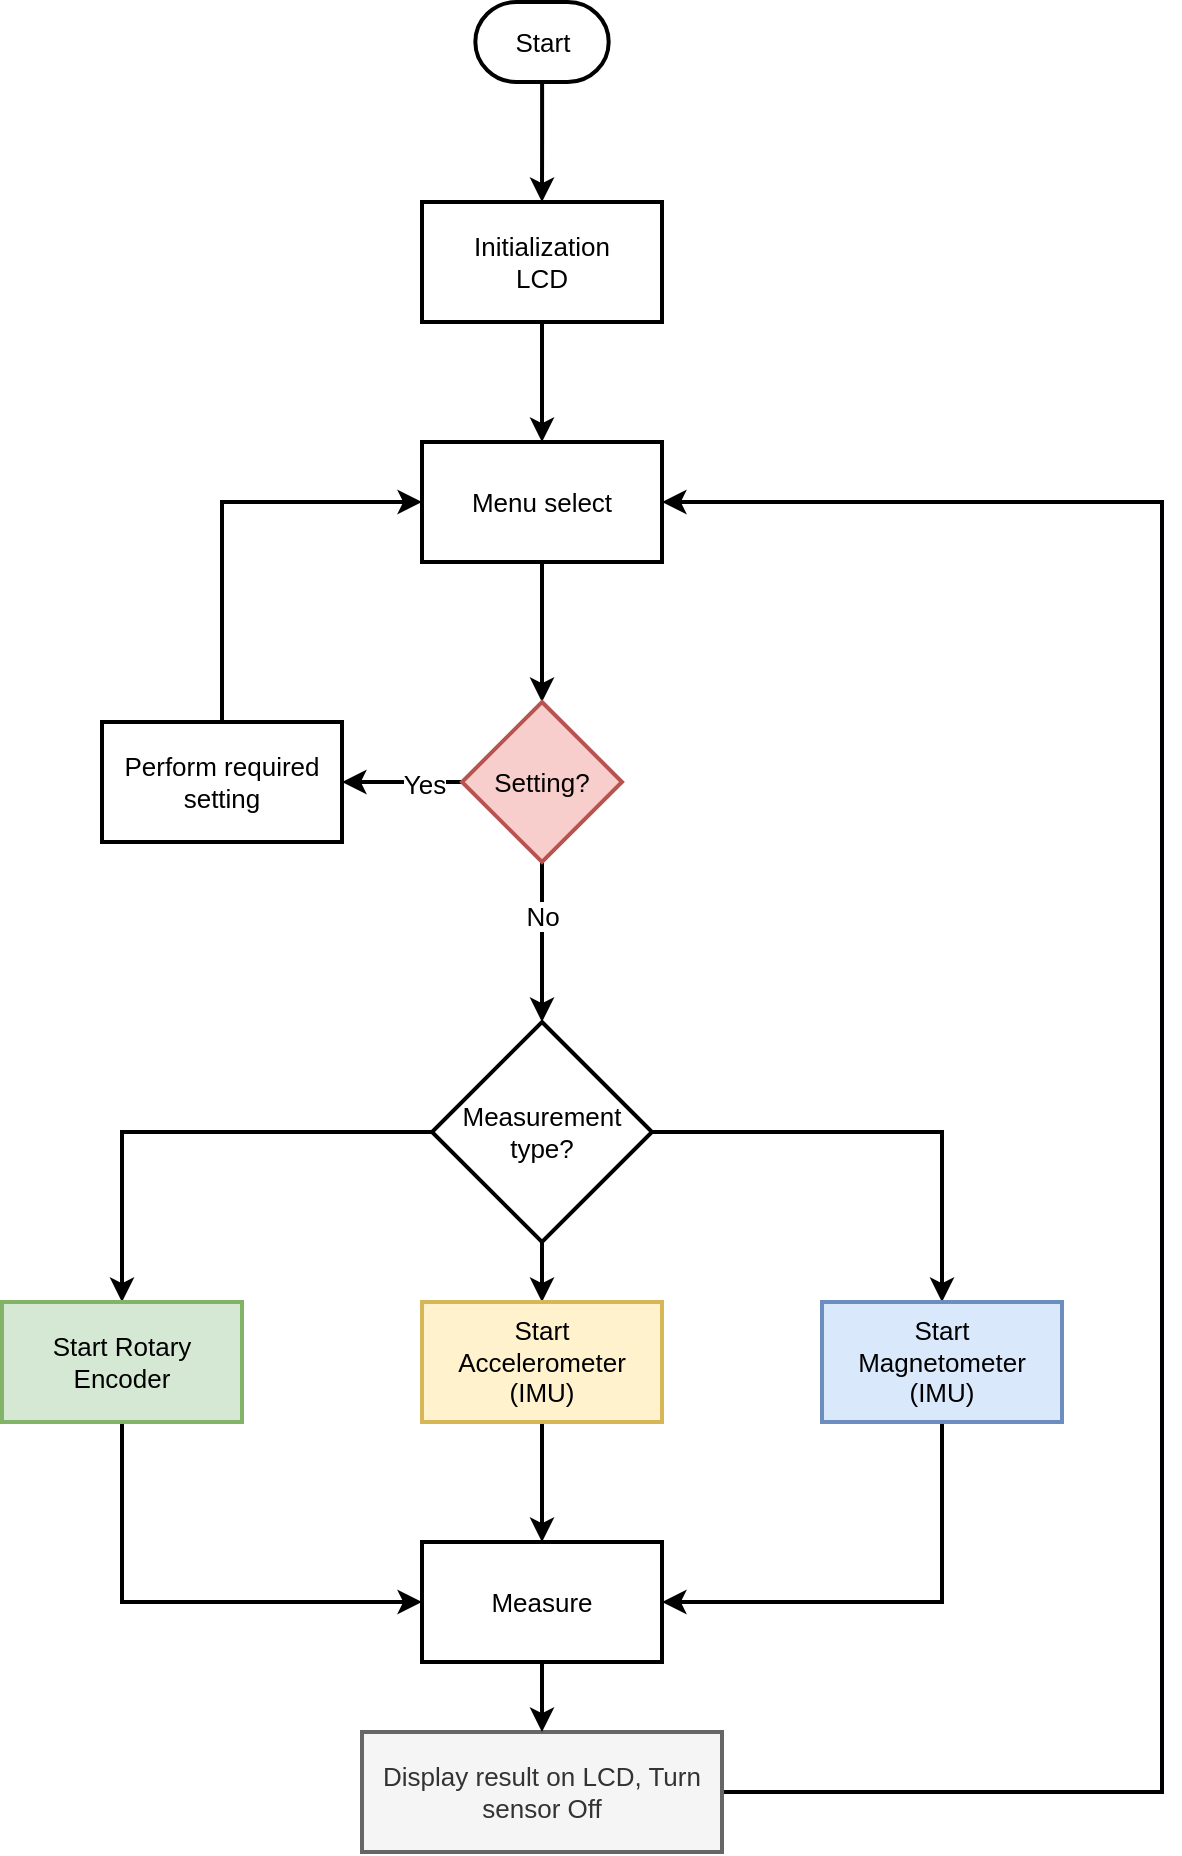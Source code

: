 <mxfile version="16.5.1" type="device" pages="9"><diagram id="Dz0hwvQQgljQWD4Gs15g" name="Independent CUBIT"><mxGraphModel dx="1102" dy="857" grid="1" gridSize="10" guides="1" tooltips="1" connect="1" arrows="1" fold="1" page="1" pageScale="1" pageWidth="850" pageHeight="1100" math="0" shadow="0"><root><mxCell id="0"/><mxCell id="1" parent="0"/><mxCell id="s9SHkGbLieXExLLywYJ8-1" value="" style="edgeStyle=orthogonalEdgeStyle;rounded=0;orthogonalLoop=1;jettySize=auto;html=1;fontSize=13;endArrow=classic;endFill=1;strokeColor=default;strokeWidth=2;" parent="1" source="s9SHkGbLieXExLLywYJ8-2" target="s9SHkGbLieXExLLywYJ8-4" edge="1"><mxGeometry relative="1" as="geometry"/></mxCell><mxCell id="s9SHkGbLieXExLLywYJ8-2" value="Start" style="strokeWidth=2;html=1;shape=mxgraph.flowchart.terminator;whiteSpace=wrap;shadow=0;sketch=0;fontSize=13;" parent="1" vertex="1"><mxGeometry x="356.67" y="100" width="66.67" height="40" as="geometry"/></mxCell><mxCell id="s9SHkGbLieXExLLywYJ8-3" value="" style="edgeStyle=orthogonalEdgeStyle;rounded=0;orthogonalLoop=1;jettySize=auto;html=1;fontSize=13;endArrow=classic;endFill=1;strokeColor=default;strokeWidth=2;" parent="1" source="s9SHkGbLieXExLLywYJ8-4" target="s9SHkGbLieXExLLywYJ8-6" edge="1"><mxGeometry relative="1" as="geometry"/></mxCell><mxCell id="s9SHkGbLieXExLLywYJ8-4" value="Initialization&lt;br&gt;LCD" style="whiteSpace=wrap;html=1;fontSize=13;strokeWidth=2;shadow=0;sketch=0;" parent="1" vertex="1"><mxGeometry x="330" y="200" width="120" height="60" as="geometry"/></mxCell><mxCell id="s9SHkGbLieXExLLywYJ8-5" value="" style="edgeStyle=orthogonalEdgeStyle;rounded=0;orthogonalLoop=1;jettySize=auto;html=1;fontSize=13;endArrow=classic;endFill=1;strokeColor=default;strokeWidth=2;" parent="1" source="s9SHkGbLieXExLLywYJ8-6" target="s9SHkGbLieXExLLywYJ8-11" edge="1"><mxGeometry relative="1" as="geometry"/></mxCell><mxCell id="s9SHkGbLieXExLLywYJ8-6" value="Menu select" style="whiteSpace=wrap;html=1;fontSize=13;strokeWidth=2;shadow=0;sketch=0;" parent="1" vertex="1"><mxGeometry x="330" y="320" width="120" height="60" as="geometry"/></mxCell><mxCell id="s9SHkGbLieXExLLywYJ8-7" value="" style="edgeStyle=orthogonalEdgeStyle;rounded=0;orthogonalLoop=1;jettySize=auto;html=1;fontSize=13;endArrow=classic;endFill=1;strokeColor=default;strokeWidth=2;" parent="1" source="s9SHkGbLieXExLLywYJ8-11" target="s9SHkGbLieXExLLywYJ8-12" edge="1"><mxGeometry relative="1" as="geometry"/></mxCell><mxCell id="s9SHkGbLieXExLLywYJ8-8" value="No" style="edgeLabel;html=1;align=center;verticalAlign=middle;resizable=0;points=[];fontSize=13;" parent="s9SHkGbLieXExLLywYJ8-7" vertex="1" connectable="0"><mxGeometry x="-0.343" relative="1" as="geometry"><mxPoint as="offset"/></mxGeometry></mxCell><mxCell id="s9SHkGbLieXExLLywYJ8-9" value="" style="edgeStyle=orthogonalEdgeStyle;rounded=0;orthogonalLoop=1;jettySize=auto;html=1;fontSize=13;endArrow=classic;endFill=1;strokeColor=default;strokeWidth=2;" parent="1" source="s9SHkGbLieXExLLywYJ8-11" target="s9SHkGbLieXExLLywYJ8-14" edge="1"><mxGeometry relative="1" as="geometry"/></mxCell><mxCell id="s9SHkGbLieXExLLywYJ8-10" value="Yes" style="edgeLabel;html=1;align=center;verticalAlign=middle;resizable=0;points=[];fontSize=13;" parent="s9SHkGbLieXExLLywYJ8-9" vertex="1" connectable="0"><mxGeometry x="-0.361" y="1" relative="1" as="geometry"><mxPoint as="offset"/></mxGeometry></mxCell><mxCell id="s9SHkGbLieXExLLywYJ8-11" value="Setting?" style="rhombus;whiteSpace=wrap;html=1;fontSize=13;strokeWidth=2;shadow=0;sketch=0;fillColor=#f8cecc;strokeColor=#b85450;" parent="1" vertex="1"><mxGeometry x="350" y="450" width="80" height="80" as="geometry"/></mxCell><mxCell id="xaXfj5BtOoFfNzbMHmCU-3" value="" style="edgeStyle=orthogonalEdgeStyle;rounded=0;orthogonalLoop=1;jettySize=auto;html=1;strokeWidth=2;" parent="1" source="s9SHkGbLieXExLLywYJ8-12" target="xaXfj5BtOoFfNzbMHmCU-2" edge="1"><mxGeometry relative="1" as="geometry"/></mxCell><mxCell id="xaXfj5BtOoFfNzbMHmCU-5" value="" style="edgeStyle=orthogonalEdgeStyle;rounded=0;orthogonalLoop=1;jettySize=auto;html=1;strokeWidth=2;" parent="1" source="s9SHkGbLieXExLLywYJ8-12" target="xaXfj5BtOoFfNzbMHmCU-4" edge="1"><mxGeometry relative="1" as="geometry"/></mxCell><mxCell id="xaXfj5BtOoFfNzbMHmCU-7" value="" style="edgeStyle=orthogonalEdgeStyle;rounded=0;orthogonalLoop=1;jettySize=auto;html=1;strokeWidth=2;" parent="1" source="s9SHkGbLieXExLLywYJ8-12" target="xaXfj5BtOoFfNzbMHmCU-6" edge="1"><mxGeometry relative="1" as="geometry"/></mxCell><mxCell id="s9SHkGbLieXExLLywYJ8-12" value="Measurement type?" style="rhombus;whiteSpace=wrap;html=1;fontSize=13;strokeWidth=2;shadow=0;sketch=0;" parent="1" vertex="1"><mxGeometry x="335" y="610" width="110" height="110" as="geometry"/></mxCell><mxCell id="s9SHkGbLieXExLLywYJ8-13" style="edgeStyle=orthogonalEdgeStyle;rounded=0;orthogonalLoop=1;jettySize=auto;html=1;entryX=0;entryY=0.5;entryDx=0;entryDy=0;fontSize=13;endArrow=classic;endFill=1;strokeColor=default;strokeWidth=2;" parent="1" source="s9SHkGbLieXExLLywYJ8-14" target="s9SHkGbLieXExLLywYJ8-6" edge="1"><mxGeometry relative="1" as="geometry"><Array as="points"><mxPoint x="230" y="350"/></Array></mxGeometry></mxCell><mxCell id="s9SHkGbLieXExLLywYJ8-14" value="Perform required setting" style="whiteSpace=wrap;html=1;fontSize=13;strokeWidth=2;shadow=0;sketch=0;" parent="1" vertex="1"><mxGeometry x="170" y="460" width="120" height="60" as="geometry"/></mxCell><mxCell id="xaXfj5BtOoFfNzbMHmCU-14" value="" style="edgeStyle=orthogonalEdgeStyle;rounded=0;orthogonalLoop=1;jettySize=auto;html=1;strokeWidth=2;entryX=0;entryY=0.5;entryDx=0;entryDy=0;" parent="1" source="xaXfj5BtOoFfNzbMHmCU-2" target="xaXfj5BtOoFfNzbMHmCU-15" edge="1"><mxGeometry relative="1" as="geometry"><mxPoint x="180" y="960.0" as="targetPoint"/><Array as="points"><mxPoint x="180" y="900"/></Array></mxGeometry></mxCell><mxCell id="xaXfj5BtOoFfNzbMHmCU-2" value="Start Rotary Encoder" style="whiteSpace=wrap;html=1;fontSize=13;strokeWidth=2;shadow=0;sketch=0;fillColor=#d5e8d4;strokeColor=#82b366;" parent="1" vertex="1"><mxGeometry x="120" y="750" width="120" height="60" as="geometry"/></mxCell><mxCell id="xaXfj5BtOoFfNzbMHmCU-9" value="" style="edgeStyle=orthogonalEdgeStyle;rounded=0;orthogonalLoop=1;jettySize=auto;html=1;strokeWidth=2;entryX=0.5;entryY=0;entryDx=0;entryDy=0;" parent="1" source="xaXfj5BtOoFfNzbMHmCU-4" target="xaXfj5BtOoFfNzbMHmCU-15" edge="1"><mxGeometry relative="1" as="geometry"/></mxCell><mxCell id="xaXfj5BtOoFfNzbMHmCU-4" value="Start &lt;br&gt;Accelerometer&lt;br&gt;(IMU)" style="whiteSpace=wrap;html=1;fontSize=13;strokeWidth=2;shadow=0;sketch=0;fillColor=#fff2cc;strokeColor=#d6b656;" parent="1" vertex="1"><mxGeometry x="330" y="750" width="120" height="60" as="geometry"/></mxCell><mxCell id="xaXfj5BtOoFfNzbMHmCU-11" style="edgeStyle=orthogonalEdgeStyle;rounded=0;orthogonalLoop=1;jettySize=auto;html=1;entryX=1;entryY=0.5;entryDx=0;entryDy=0;strokeWidth=2;" parent="1" source="xaXfj5BtOoFfNzbMHmCU-6" target="xaXfj5BtOoFfNzbMHmCU-15" edge="1"><mxGeometry relative="1" as="geometry"><mxPoint x="588" y="960" as="targetPoint"/><Array as="points"><mxPoint x="590" y="900"/></Array></mxGeometry></mxCell><mxCell id="xaXfj5BtOoFfNzbMHmCU-6" value="&lt;span style=&quot;font-family: &amp;#34;helvetica&amp;#34;&quot;&gt;Start&lt;/span&gt;&lt;br style=&quot;font-family: &amp;#34;helvetica&amp;#34;&quot;&gt;&lt;span style=&quot;font-family: &amp;#34;helvetica&amp;#34;&quot;&gt;Magnetometer&lt;/span&gt;&lt;br style=&quot;font-family: &amp;#34;helvetica&amp;#34;&quot;&gt;&lt;span style=&quot;font-family: &amp;#34;helvetica&amp;#34;&quot;&gt;(IMU)&lt;/span&gt;" style="whiteSpace=wrap;html=1;fontSize=13;strokeWidth=2;shadow=0;sketch=0;fillColor=#dae8fc;strokeColor=#6c8ebf;" parent="1" vertex="1"><mxGeometry x="530" y="750" width="120" height="60" as="geometry"/></mxCell><mxCell id="xaXfj5BtOoFfNzbMHmCU-12" style="edgeStyle=orthogonalEdgeStyle;rounded=0;orthogonalLoop=1;jettySize=auto;html=1;entryX=1;entryY=0.5;entryDx=0;entryDy=0;strokeWidth=2;" parent="1" source="xaXfj5BtOoFfNzbMHmCU-8" target="s9SHkGbLieXExLLywYJ8-6" edge="1"><mxGeometry relative="1" as="geometry"><Array as="points"><mxPoint x="700" y="995"/><mxPoint x="700" y="350"/></Array></mxGeometry></mxCell><mxCell id="xaXfj5BtOoFfNzbMHmCU-8" value="Display result on LCD, Turn sensor Off" style="whiteSpace=wrap;html=1;fontSize=13;strokeWidth=2;shadow=0;sketch=0;fillColor=#f5f5f5;fontColor=#333333;strokeColor=#666666;" parent="1" vertex="1"><mxGeometry x="300" y="965" width="180" height="60" as="geometry"/></mxCell><mxCell id="xaXfj5BtOoFfNzbMHmCU-16" style="edgeStyle=orthogonalEdgeStyle;rounded=0;orthogonalLoop=1;jettySize=auto;html=1;entryX=0.5;entryY=0;entryDx=0;entryDy=0;strokeWidth=2;" parent="1" source="xaXfj5BtOoFfNzbMHmCU-15" target="xaXfj5BtOoFfNzbMHmCU-8" edge="1"><mxGeometry relative="1" as="geometry"/></mxCell><mxCell id="xaXfj5BtOoFfNzbMHmCU-15" value="Measure" style="whiteSpace=wrap;html=1;fontSize=13;strokeWidth=2;shadow=0;sketch=0;" parent="1" vertex="1"><mxGeometry x="330" y="870" width="120" height="60" as="geometry"/></mxCell></root></mxGraphModel></diagram><diagram id="0IzfeGvtuXLFOfN14qHP" name="CUBIT with Phone"><mxGraphModel dx="1422" dy="857" grid="0" gridSize="10" guides="1" tooltips="1" connect="1" arrows="1" fold="1" page="1" pageScale="1" pageWidth="850" pageHeight="1100" math="0" shadow="0"><root><mxCell id="Ij9jUH5G63_RwF4SMNJV-0"/><mxCell id="Ij9jUH5G63_RwF4SMNJV-1" parent="Ij9jUH5G63_RwF4SMNJV-0"/><mxCell id="CzObOfBNC5GfnGNA_4bD-0" value="" style="edgeStyle=orthogonalEdgeStyle;rounded=0;orthogonalLoop=1;jettySize=auto;html=1;fontSize=13;endArrow=classic;endFill=1;strokeColor=default;strokeWidth=2;" parent="Ij9jUH5G63_RwF4SMNJV-1" source="CzObOfBNC5GfnGNA_4bD-1" target="CzObOfBNC5GfnGNA_4bD-3" edge="1"><mxGeometry relative="1" as="geometry"/></mxCell><mxCell id="CzObOfBNC5GfnGNA_4bD-1" value="Start" style="strokeWidth=2;html=1;shape=mxgraph.flowchart.terminator;whiteSpace=wrap;shadow=0;sketch=0;fontSize=13;" parent="Ij9jUH5G63_RwF4SMNJV-1" vertex="1"><mxGeometry x="356.67" y="40" width="66.67" height="40" as="geometry"/></mxCell><mxCell id="CzObOfBNC5GfnGNA_4bD-2" value="" style="edgeStyle=orthogonalEdgeStyle;rounded=0;orthogonalLoop=1;jettySize=auto;html=1;fontSize=13;endArrow=classic;endFill=1;strokeColor=default;strokeWidth=2;" parent="Ij9jUH5G63_RwF4SMNJV-1" source="CzObOfBNC5GfnGNA_4bD-3" target="CzObOfBNC5GfnGNA_4bD-5" edge="1"><mxGeometry relative="1" as="geometry"/></mxCell><mxCell id="CzObOfBNC5GfnGNA_4bD-3" value="Initialization&lt;br&gt;LCD" style="whiteSpace=wrap;html=1;fontSize=13;strokeWidth=2;shadow=0;sketch=0;" parent="Ij9jUH5G63_RwF4SMNJV-1" vertex="1"><mxGeometry x="330" y="120" width="120" height="60" as="geometry"/></mxCell><mxCell id="CzObOfBNC5GfnGNA_4bD-4" value="" style="edgeStyle=orthogonalEdgeStyle;rounded=0;orthogonalLoop=1;jettySize=auto;html=1;fontSize=13;endArrow=classic;endFill=1;strokeColor=default;strokeWidth=2;" parent="Ij9jUH5G63_RwF4SMNJV-1" source="CzObOfBNC5GfnGNA_4bD-5" target="CzObOfBNC5GfnGNA_4bD-10" edge="1"><mxGeometry relative="1" as="geometry"/></mxCell><mxCell id="CzObOfBNC5GfnGNA_4bD-5" value="Menu select" style="whiteSpace=wrap;html=1;fontSize=13;strokeWidth=2;shadow=0;sketch=0;" parent="Ij9jUH5G63_RwF4SMNJV-1" vertex="1"><mxGeometry x="330" y="220" width="120" height="60" as="geometry"/></mxCell><mxCell id="CzObOfBNC5GfnGNA_4bD-8" value="" style="edgeStyle=orthogonalEdgeStyle;rounded=0;orthogonalLoop=1;jettySize=auto;html=1;fontSize=13;endArrow=classic;endFill=1;strokeColor=default;strokeWidth=2;" parent="Ij9jUH5G63_RwF4SMNJV-1" source="CzObOfBNC5GfnGNA_4bD-10" target="CzObOfBNC5GfnGNA_4bD-16" edge="1"><mxGeometry relative="1" as="geometry"/></mxCell><mxCell id="CzObOfBNC5GfnGNA_4bD-9" value="Yes" style="edgeLabel;html=1;align=center;verticalAlign=middle;resizable=0;points=[];fontSize=13;" parent="CzObOfBNC5GfnGNA_4bD-8" vertex="1" connectable="0"><mxGeometry x="-0.361" y="1" relative="1" as="geometry"><mxPoint as="offset"/></mxGeometry></mxCell><mxCell id="j0wzQRFmhpGOvH4Jq0t7-1" value="" style="edgeStyle=orthogonalEdgeStyle;rounded=0;orthogonalLoop=1;jettySize=auto;html=1;strokeWidth=2;" parent="Ij9jUH5G63_RwF4SMNJV-1" source="CzObOfBNC5GfnGNA_4bD-10" target="j0wzQRFmhpGOvH4Jq0t7-0" edge="1"><mxGeometry relative="1" as="geometry"/></mxCell><mxCell id="IIIq0ysY_ht_2cQ49lEk-12" value="No" style="edgeLabel;html=1;align=center;verticalAlign=middle;resizable=0;points=[];fontSize=11;" parent="j0wzQRFmhpGOvH4Jq0t7-1" vertex="1" connectable="0"><mxGeometry x="-0.668" y="-1" relative="1" as="geometry"><mxPoint as="offset"/></mxGeometry></mxCell><mxCell id="CzObOfBNC5GfnGNA_4bD-10" value="Setting?" style="rhombus;whiteSpace=wrap;html=1;fontSize=13;strokeWidth=2;shadow=0;sketch=0;fillColor=#f8cecc;strokeColor=#b85450;" parent="Ij9jUH5G63_RwF4SMNJV-1" vertex="1"><mxGeometry x="350" y="320" width="80" height="80" as="geometry"/></mxCell><mxCell id="CzObOfBNC5GfnGNA_4bD-11" value="" style="edgeStyle=orthogonalEdgeStyle;rounded=0;orthogonalLoop=1;jettySize=auto;html=1;strokeWidth=2;" parent="Ij9jUH5G63_RwF4SMNJV-1" source="CzObOfBNC5GfnGNA_4bD-14" target="CzObOfBNC5GfnGNA_4bD-18" edge="1"><mxGeometry relative="1" as="geometry"/></mxCell><mxCell id="CzObOfBNC5GfnGNA_4bD-12" value="" style="edgeStyle=orthogonalEdgeStyle;rounded=0;orthogonalLoop=1;jettySize=auto;html=1;strokeWidth=2;" parent="Ij9jUH5G63_RwF4SMNJV-1" source="CzObOfBNC5GfnGNA_4bD-14" target="CzObOfBNC5GfnGNA_4bD-20" edge="1"><mxGeometry relative="1" as="geometry"/></mxCell><mxCell id="CzObOfBNC5GfnGNA_4bD-13" value="" style="edgeStyle=orthogonalEdgeStyle;rounded=0;orthogonalLoop=1;jettySize=auto;html=1;strokeWidth=2;" parent="Ij9jUH5G63_RwF4SMNJV-1" source="CzObOfBNC5GfnGNA_4bD-14" target="CzObOfBNC5GfnGNA_4bD-22" edge="1"><mxGeometry relative="1" as="geometry"/></mxCell><mxCell id="CzObOfBNC5GfnGNA_4bD-14" value="Measurement type?" style="rhombus;whiteSpace=wrap;html=1;fontSize=13;strokeWidth=2;shadow=0;sketch=0;" parent="Ij9jUH5G63_RwF4SMNJV-1" vertex="1"><mxGeometry x="335" y="610" width="110" height="110" as="geometry"/></mxCell><mxCell id="CzObOfBNC5GfnGNA_4bD-15" style="edgeStyle=orthogonalEdgeStyle;rounded=0;orthogonalLoop=1;jettySize=auto;html=1;entryX=0;entryY=0.5;entryDx=0;entryDy=0;fontSize=13;endArrow=classic;endFill=1;strokeColor=default;strokeWidth=2;" parent="Ij9jUH5G63_RwF4SMNJV-1" source="CzObOfBNC5GfnGNA_4bD-16" target="CzObOfBNC5GfnGNA_4bD-5" edge="1"><mxGeometry relative="1" as="geometry"><Array as="points"><mxPoint x="230" y="250"/></Array></mxGeometry></mxCell><mxCell id="CzObOfBNC5GfnGNA_4bD-16" value="Perform required setting" style="whiteSpace=wrap;html=1;fontSize=13;strokeWidth=2;shadow=0;sketch=0;" parent="Ij9jUH5G63_RwF4SMNJV-1" vertex="1"><mxGeometry x="170" y="330" width="120" height="60" as="geometry"/></mxCell><mxCell id="CzObOfBNC5GfnGNA_4bD-17" value="" style="edgeStyle=orthogonalEdgeStyle;rounded=0;orthogonalLoop=1;jettySize=auto;html=1;strokeWidth=2;entryX=0;entryY=0.5;entryDx=0;entryDy=0;" parent="Ij9jUH5G63_RwF4SMNJV-1" target="CzObOfBNC5GfnGNA_4bD-26" edge="1"><mxGeometry relative="1" as="geometry"><mxPoint x="180" y="930.0" as="targetPoint"/><Array as="points"><mxPoint x="180" y="870"/></Array><mxPoint x="180" y="780" as="sourcePoint"/></mxGeometry></mxCell><mxCell id="CzObOfBNC5GfnGNA_4bD-18" value="Start Rotary Encoder" style="whiteSpace=wrap;html=1;fontSize=13;strokeWidth=2;shadow=0;sketch=0;fillColor=#d5e8d4;strokeColor=#82b366;" parent="Ij9jUH5G63_RwF4SMNJV-1" vertex="1"><mxGeometry x="120" y="750" width="120" height="60" as="geometry"/></mxCell><mxCell id="CzObOfBNC5GfnGNA_4bD-19" value="" style="edgeStyle=orthogonalEdgeStyle;rounded=0;orthogonalLoop=1;jettySize=auto;html=1;strokeWidth=2;entryX=0.5;entryY=0;entryDx=0;entryDy=0;" parent="Ij9jUH5G63_RwF4SMNJV-1" target="CzObOfBNC5GfnGNA_4bD-26" edge="1"><mxGeometry relative="1" as="geometry"><mxPoint x="390" y="780" as="sourcePoint"/></mxGeometry></mxCell><mxCell id="CzObOfBNC5GfnGNA_4bD-20" value="Start &lt;br&gt;Accelerometer&lt;br&gt;(IMU)" style="whiteSpace=wrap;html=1;fontSize=13;strokeWidth=2;shadow=0;sketch=0;fillColor=#fff2cc;strokeColor=#d6b656;" parent="Ij9jUH5G63_RwF4SMNJV-1" vertex="1"><mxGeometry x="330" y="750" width="120" height="60" as="geometry"/></mxCell><mxCell id="CzObOfBNC5GfnGNA_4bD-21" style="edgeStyle=orthogonalEdgeStyle;rounded=0;orthogonalLoop=1;jettySize=auto;html=1;entryX=1;entryY=0.5;entryDx=0;entryDy=0;strokeWidth=2;" parent="Ij9jUH5G63_RwF4SMNJV-1" target="CzObOfBNC5GfnGNA_4bD-26" edge="1"><mxGeometry relative="1" as="geometry"><mxPoint x="588" y="930" as="targetPoint"/><Array as="points"><mxPoint x="590" y="870"/></Array><mxPoint x="590" y="780" as="sourcePoint"/></mxGeometry></mxCell><mxCell id="CzObOfBNC5GfnGNA_4bD-22" value="&lt;span style=&quot;font-family: &amp;#34;helvetica&amp;#34;&quot;&gt;Start&lt;/span&gt;&lt;br style=&quot;font-family: &amp;#34;helvetica&amp;#34;&quot;&gt;&lt;span style=&quot;font-family: &amp;#34;helvetica&amp;#34;&quot;&gt;Magnetometer&lt;/span&gt;&lt;br style=&quot;font-family: &amp;#34;helvetica&amp;#34;&quot;&gt;&lt;span style=&quot;font-family: &amp;#34;helvetica&amp;#34;&quot;&gt;(IMU)&lt;/span&gt;" style="whiteSpace=wrap;html=1;fontSize=13;strokeWidth=2;shadow=0;sketch=0;fillColor=#e1d5e7;strokeColor=#9673a6;" parent="Ij9jUH5G63_RwF4SMNJV-1" vertex="1"><mxGeometry x="530" y="750" width="120" height="60" as="geometry"/></mxCell><mxCell id="CzObOfBNC5GfnGNA_4bD-23" style="edgeStyle=orthogonalEdgeStyle;rounded=0;orthogonalLoop=1;jettySize=auto;html=1;entryX=1;entryY=0.5;entryDx=0;entryDy=0;strokeWidth=2;" parent="Ij9jUH5G63_RwF4SMNJV-1" source="CzObOfBNC5GfnGNA_4bD-24" target="CzObOfBNC5GfnGNA_4bD-5" edge="1"><mxGeometry relative="1" as="geometry"><Array as="points"><mxPoint x="700" y="1040"/><mxPoint x="700" y="250"/></Array></mxGeometry></mxCell><mxCell id="CzObOfBNC5GfnGNA_4bD-24" value="Display result on LCD, Turn sensor Off" style="whiteSpace=wrap;html=1;fontSize=13;strokeWidth=2;shadow=0;sketch=0;fillColor=#f5f5f5;fontColor=#333333;strokeColor=#666666;" parent="Ij9jUH5G63_RwF4SMNJV-1" vertex="1"><mxGeometry x="300" y="1010" width="180" height="60" as="geometry"/></mxCell><mxCell id="CzObOfBNC5GfnGNA_4bD-25" style="edgeStyle=orthogonalEdgeStyle;rounded=0;orthogonalLoop=1;jettySize=auto;html=1;entryX=0.5;entryY=0;entryDx=0;entryDy=0;strokeWidth=2;startArrow=none;" parent="Ij9jUH5G63_RwF4SMNJV-1" source="IIIq0ysY_ht_2cQ49lEk-1" target="CzObOfBNC5GfnGNA_4bD-24" edge="1"><mxGeometry relative="1" as="geometry"/></mxCell><mxCell id="CzObOfBNC5GfnGNA_4bD-26" value="Measure" style="whiteSpace=wrap;html=1;fontSize=13;strokeWidth=2;shadow=0;sketch=0;" parent="Ij9jUH5G63_RwF4SMNJV-1" vertex="1"><mxGeometry x="330" y="840" width="120" height="60" as="geometry"/></mxCell><mxCell id="IIIq0ysY_ht_2cQ49lEk-3" style="edgeStyle=orthogonalEdgeStyle;rounded=0;orthogonalLoop=1;jettySize=auto;html=1;strokeWidth=2;" parent="Ij9jUH5G63_RwF4SMNJV-1" source="j0wzQRFmhpGOvH4Jq0t7-0" target="IIIq0ysY_ht_2cQ49lEk-0" edge="1"><mxGeometry relative="1" as="geometry"/></mxCell><mxCell id="j0wzQRFmhpGOvH4Jq0t7-0" value="Bluetooth Enabled" style="whiteSpace=wrap;html=1;fontSize=13;fillColor=#dae8fc;strokeColor=#6c8ebf;strokeWidth=2;shadow=0;sketch=0;" parent="Ij9jUH5G63_RwF4SMNJV-1" vertex="1"><mxGeometry x="330.01" y="430" width="120" height="60" as="geometry"/></mxCell><mxCell id="IIIq0ysY_ht_2cQ49lEk-4" style="edgeStyle=orthogonalEdgeStyle;rounded=0;orthogonalLoop=1;jettySize=auto;html=1;entryX=0.5;entryY=0;entryDx=0;entryDy=0;strokeWidth=2;" parent="Ij9jUH5G63_RwF4SMNJV-1" source="IIIq0ysY_ht_2cQ49lEk-0" target="CzObOfBNC5GfnGNA_4bD-14" edge="1"><mxGeometry relative="1" as="geometry"/></mxCell><mxCell id="IIIq0ysY_ht_2cQ49lEk-0" value="Bluetooth Connected" style="whiteSpace=wrap;html=1;fontSize=13;fillColor=#dae8fc;strokeColor=#6c8ebf;strokeWidth=2;shadow=0;sketch=0;" parent="Ij9jUH5G63_RwF4SMNJV-1" vertex="1"><mxGeometry x="330.01" y="520" width="120" height="60" as="geometry"/></mxCell><mxCell id="IIIq0ysY_ht_2cQ49lEk-1" value="Transmit data to mobile app over bluetooth" style="whiteSpace=wrap;html=1;fontSize=13;strokeWidth=2;shadow=0;sketch=0;fillColor=#dae8fc;strokeColor=#6c8ebf;" parent="Ij9jUH5G63_RwF4SMNJV-1" vertex="1"><mxGeometry x="320.01" y="920" width="139.99" height="60" as="geometry"/></mxCell><mxCell id="IIIq0ysY_ht_2cQ49lEk-2" value="" style="edgeStyle=orthogonalEdgeStyle;rounded=0;orthogonalLoop=1;jettySize=auto;html=1;entryX=0.5;entryY=0;entryDx=0;entryDy=0;strokeWidth=2;endArrow=none;" parent="Ij9jUH5G63_RwF4SMNJV-1" source="CzObOfBNC5GfnGNA_4bD-26" target="IIIq0ysY_ht_2cQ49lEk-1" edge="1"><mxGeometry relative="1" as="geometry"><mxPoint x="390" y="930" as="sourcePoint"/><mxPoint x="390" y="1010" as="targetPoint"/></mxGeometry></mxCell><mxCell id="IIIq0ysY_ht_2cQ49lEk-7" value="&lt;span style=&quot;font-size: 11px&quot;&gt;-Unit for measurement&lt;br&gt;-Indication status&lt;br&gt;&lt;/span&gt;" style="text;html=1;align=left;verticalAlign=middle;whiteSpace=wrap;rounded=0;labelBackgroundColor=none;dashed=1;strokeColor=default;" parent="Ij9jUH5G63_RwF4SMNJV-1" vertex="1"><mxGeometry x="30" y="345" width="120" height="30" as="geometry"/></mxCell><mxCell id="IIIq0ysY_ht_2cQ49lEk-9" value="&lt;span style=&quot;font-size: 11px&quot;&gt;-Linear measuement&lt;br&gt;-Angular measurement&lt;br&gt;-Compass&lt;br&gt;-Setting&lt;br&gt;&lt;/span&gt;" style="text;html=1;align=left;verticalAlign=middle;whiteSpace=wrap;rounded=0;labelBackgroundColor=none;dashed=1;strokeColor=default;" parent="Ij9jUH5G63_RwF4SMNJV-1" vertex="1"><mxGeometry x="460" y="260" width="120" height="60" as="geometry"/></mxCell><mxCell id="IIIq0ysY_ht_2cQ49lEk-11" value="&lt;span style=&quot;font-size: 11px&quot;&gt;Device to be scanned from mobile app&lt;br&gt;&lt;/span&gt;" style="text;html=1;align=left;verticalAlign=middle;whiteSpace=wrap;rounded=0;labelBackgroundColor=none;dashed=1;strokeColor=default;" parent="Ij9jUH5G63_RwF4SMNJV-1" vertex="1"><mxGeometry x="460" y="530" width="120" height="40" as="geometry"/></mxCell></root></mxGraphModel></diagram><diagram id="0HeYim4szE0ud5Jtsdam" name="Mult_energy sources"><mxGraphModel dx="981" dy="591" grid="0" gridSize="1" guides="1" tooltips="1" connect="1" arrows="1" fold="1" page="1" pageScale="1" pageWidth="850" pageHeight="1100" math="0" shadow="0"><root><mxCell id="A3_aHpq8m1KT65qIVK7H-0"/><mxCell id="A3_aHpq8m1KT65qIVK7H-1" parent="A3_aHpq8m1KT65qIVK7H-0"/><mxCell id="A3_aHpq8m1KT65qIVK7H-2" value="" style="pointerEvents=1;fillColor=strokeColor;verticalLabelPosition=bottom;shadow=0;dashed=0;align=center;html=1;verticalAlign=top;shape=mxgraph.electrical.diodes.schottky_diode;" vertex="1" parent="A3_aHpq8m1KT65qIVK7H-1"><mxGeometry x="330" y="345.11" width="50" height="30" as="geometry"/></mxCell><mxCell id="A3_aHpq8m1KT65qIVK7H-3" value="" style="pointerEvents=1;fillColor=strokeColor;verticalLabelPosition=bottom;shadow=0;dashed=0;align=center;html=1;verticalAlign=top;shape=mxgraph.electrical.diodes.schottky_diode;" vertex="1" parent="A3_aHpq8m1KT65qIVK7H-1"><mxGeometry x="330" y="453.5" width="50" height="30" as="geometry"/></mxCell><mxCell id="A3_aHpq8m1KT65qIVK7H-6" value="" style="edgeStyle=elbowEdgeStyle;elbow=horizontal;endArrow=classic;html=1;rounded=0;exitX=1;exitY=0.5;exitDx=0;exitDy=0;exitPerimeter=0;" edge="1" parent="A3_aHpq8m1KT65qIVK7H-1" source="A3_aHpq8m1KT65qIVK7H-3"><mxGeometry width="50" height="50" relative="1" as="geometry"><mxPoint x="460" y="490" as="sourcePoint"/><mxPoint x="480" y="420" as="targetPoint"/></mxGeometry></mxCell><mxCell id="A3_aHpq8m1KT65qIVK7H-7" value="" style="edgeStyle=elbowEdgeStyle;elbow=horizontal;endArrow=classic;html=1;rounded=0;exitX=1;exitY=0.5;exitDx=0;exitDy=0;exitPerimeter=0;" edge="1" parent="A3_aHpq8m1KT65qIVK7H-1" source="A3_aHpq8m1KT65qIVK7H-2"><mxGeometry width="50" height="50" relative="1" as="geometry"><mxPoint x="440" y="510" as="sourcePoint"/><mxPoint x="480" y="420" as="targetPoint"/></mxGeometry></mxCell><mxCell id="A3_aHpq8m1KT65qIVK7H-8" value="USB" style="rounded=1;whiteSpace=wrap;html=1;" vertex="1" parent="A3_aHpq8m1KT65qIVK7H-1"><mxGeometry x="177" y="340" width="75" height="37.5" as="geometry"/></mxCell><mxCell id="A3_aHpq8m1KT65qIVK7H-9" value="" style="rounded=0;whiteSpace=wrap;html=1;" vertex="1" parent="A3_aHpq8m1KT65qIVK7H-1"><mxGeometry x="252" y="347.5" width="15" height="25" as="geometry"/></mxCell><mxCell id="A3_aHpq8m1KT65qIVK7H-10" value="" style="shape=trapezoid;perimeter=trapezoidPerimeter;whiteSpace=wrap;html=1;fixedSize=1;rotation=90;size=4;" vertex="1" parent="A3_aHpq8m1KT65qIVK7H-1"><mxGeometry x="257" y="358.48" width="23.25" height="3.25" as="geometry"/></mxCell><mxCell id="A3_aHpq8m1KT65qIVK7H-11" value="" style="shape=parallelogram;perimeter=parallelogramPerimeter;whiteSpace=wrap;html=1;fixedSize=1;fillColor=none;fontColor=#ffffff;strokeColor=#000000;" vertex="1" parent="A3_aHpq8m1KT65qIVK7H-1"><mxGeometry x="172" y="443.5" width="100" height="50" as="geometry"/></mxCell><mxCell id="A3_aHpq8m1KT65qIVK7H-19" value="" style="endArrow=none;html=1;rounded=0;" edge="1" parent="A3_aHpq8m1KT65qIVK7H-1"><mxGeometry width="50" height="50" relative="1" as="geometry"><mxPoint x="212" y="493.5" as="sourcePoint"/><mxPoint x="232" y="443.5" as="targetPoint"/></mxGeometry></mxCell><mxCell id="A3_aHpq8m1KT65qIVK7H-20" value="" style="endArrow=none;html=1;rounded=0;entryX=0;entryY=0.5;entryDx=0;entryDy=0;exitX=1;exitY=0.5;exitDx=0;exitDy=0;startArrow=none;" edge="1" parent="A3_aHpq8m1KT65qIVK7H-1" source="A3_aHpq8m1KT65qIVK7H-36" target="A3_aHpq8m1KT65qIVK7H-11"><mxGeometry width="50" height="50" relative="1" as="geometry"><mxPoint x="197" y="533.5" as="sourcePoint"/><mxPoint x="217" y="473.5" as="targetPoint"/></mxGeometry></mxCell><mxCell id="A3_aHpq8m1KT65qIVK7H-21" value="" style="endArrow=none;html=1;rounded=0;" edge="1" parent="A3_aHpq8m1KT65qIVK7H-1"><mxGeometry width="50" height="50" relative="1" as="geometry"><mxPoint x="222" y="493.5" as="sourcePoint"/><mxPoint x="242" y="443.5" as="targetPoint"/></mxGeometry></mxCell><mxCell id="A3_aHpq8m1KT65qIVK7H-22" value="" style="endArrow=none;html=1;rounded=0;" edge="1" parent="A3_aHpq8m1KT65qIVK7H-1"><mxGeometry width="50" height="50" relative="1" as="geometry"><mxPoint x="232" y="493.5" as="sourcePoint"/><mxPoint x="252" y="443.5" as="targetPoint"/></mxGeometry></mxCell><mxCell id="A3_aHpq8m1KT65qIVK7H-23" value="" style="endArrow=none;html=1;rounded=0;" edge="1" parent="A3_aHpq8m1KT65qIVK7H-1"><mxGeometry width="50" height="50" relative="1" as="geometry"><mxPoint x="242" y="493.5" as="sourcePoint"/><mxPoint x="262" y="443.5" as="targetPoint"/></mxGeometry></mxCell><mxCell id="A3_aHpq8m1KT65qIVK7H-24" value="" style="endArrow=none;html=1;rounded=0;" edge="1" parent="A3_aHpq8m1KT65qIVK7H-1"><mxGeometry width="50" height="50" relative="1" as="geometry"><mxPoint x="202" y="493.5" as="sourcePoint"/><mxPoint x="222" y="443.5" as="targetPoint"/></mxGeometry></mxCell><mxCell id="A3_aHpq8m1KT65qIVK7H-25" value="" style="endArrow=none;html=1;rounded=0;" edge="1" parent="A3_aHpq8m1KT65qIVK7H-1"><mxGeometry width="50" height="50" relative="1" as="geometry"><mxPoint x="192" y="493.5" as="sourcePoint"/><mxPoint x="212" y="443.5" as="targetPoint"/></mxGeometry></mxCell><mxCell id="A3_aHpq8m1KT65qIVK7H-26" value="" style="endArrow=none;html=1;rounded=0;" edge="1" parent="A3_aHpq8m1KT65qIVK7H-1"><mxGeometry width="50" height="50" relative="1" as="geometry"><mxPoint x="182" y="493.5" as="sourcePoint"/><mxPoint x="202" y="443.5" as="targetPoint"/></mxGeometry></mxCell><mxCell id="A3_aHpq8m1KT65qIVK7H-36" value="" style="shape=parallelogram;perimeter=parallelogramPerimeter;whiteSpace=wrap;html=1;fixedSize=1;fillColor=none;fontColor=#ffffff;strokeColor=#000000;size=22;" vertex="1" parent="A3_aHpq8m1KT65qIVK7H-1"><mxGeometry x="167" y="440" width="110" height="57" as="geometry"/></mxCell><mxCell id="A3_aHpq8m1KT65qIVK7H-37" value="" style="endArrow=none;html=1;rounded=0;entryX=0;entryY=0.5;entryDx=0;entryDy=0;exitX=1;exitY=0.5;exitDx=0;exitDy=0;" edge="1" parent="A3_aHpq8m1KT65qIVK7H-1" source="A3_aHpq8m1KT65qIVK7H-11" target="A3_aHpq8m1KT65qIVK7H-36"><mxGeometry width="50" height="50" relative="1" as="geometry"><mxPoint x="262" y="468.5" as="sourcePoint"/><mxPoint x="182" y="468.5" as="targetPoint"/></mxGeometry></mxCell><mxCell id="A3_aHpq8m1KT65qIVK7H-38" value="&lt;font style=&quot;font-size: 12px;&quot;&gt;Energy&lt;br style=&quot;font-size: 12px;&quot;&gt;Harvester&lt;/font&gt;" style="edgeLabel;html=1;align=center;verticalAlign=middle;resizable=0;points=[];fontStyle=0;rotation=0;fontSize=12;" vertex="1" connectable="0" parent="A3_aHpq8m1KT65qIVK7H-37"><mxGeometry x="0.266" relative="1" as="geometry"><mxPoint x="12" y="1" as="offset"/></mxGeometry></mxCell><mxCell id="A3_aHpq8m1KT65qIVK7H-41" value="" style="endArrow=classic;html=1;rounded=0;shadow=0;sketch=0;fontSize=9;entryX=0;entryY=0.5;entryDx=0;entryDy=0;entryPerimeter=0;" edge="1" parent="A3_aHpq8m1KT65qIVK7H-1"><mxGeometry width="50" height="50" relative="1" as="geometry"><mxPoint x="280.25" y="468.31" as="sourcePoint"/><mxPoint x="330.25" y="468.31" as="targetPoint"/></mxGeometry></mxCell><mxCell id="A3_aHpq8m1KT65qIVK7H-42" value="PMIC&lt;br&gt;bq25570" style="rounded=1;whiteSpace=wrap;html=1;fontSize=12;strokeColor=#000000;fillColor=default;" vertex="1" parent="A3_aHpq8m1KT65qIVK7H-1"><mxGeometry x="480" y="370" width="106" height="90" as="geometry"/></mxCell><mxCell id="A3_aHpq8m1KT65qIVK7H-43" value="&lt;font style=&quot;font-size: 8px&quot;&gt;Vin&lt;/font&gt;" style="text;html=1;strokeColor=none;fillColor=none;align=center;verticalAlign=middle;whiteSpace=wrap;rounded=0;fontSize=12;" vertex="1" parent="A3_aHpq8m1KT65qIVK7H-1"><mxGeometry x="440" y="413.5" width="60" height="30" as="geometry"/></mxCell><mxCell id="A3_aHpq8m1KT65qIVK7H-44" value="" style="pointerEvents=1;verticalLabelPosition=bottom;shadow=0;dashed=0;align=center;html=1;verticalAlign=top;shape=mxgraph.electrical.resistors.resistor_2;fontSize=8;strokeColor=#000000;fillColor=default;" vertex="1" parent="A3_aHpq8m1KT65qIVK7H-1"><mxGeometry x="290" y="356.11" width="40" height="8" as="geometry"/></mxCell><mxCell id="A3_aHpq8m1KT65qIVK7H-46" value="" style="endArrow=none;html=1;rounded=0;shadow=0;sketch=0;fontSize=8;strokeColor=#000000;entryX=0;entryY=0.5;entryDx=0;entryDy=0;entryPerimeter=0;" edge="1" parent="A3_aHpq8m1KT65qIVK7H-1" target="A3_aHpq8m1KT65qIVK7H-44"><mxGeometry width="50" height="50" relative="1" as="geometry"><mxPoint x="285" y="360" as="sourcePoint"/><mxPoint x="195" y="416" as="targetPoint"/></mxGeometry></mxCell><mxCell id="A3_aHpq8m1KT65qIVK7H-47" value="" style="endArrow=classic;html=1;rounded=0;shadow=0;sketch=0;fontSize=9;entryX=0;entryY=0.5;entryDx=0;entryDy=0;entryPerimeter=0;" edge="1" parent="A3_aHpq8m1KT65qIVK7H-1"><mxGeometry width="50" height="50" relative="1" as="geometry"><mxPoint x="327" y="360" as="sourcePoint"/><mxPoint x="338.25" y="360.31" as="targetPoint"/></mxGeometry></mxCell><mxCell id="A3_aHpq8m1KT65qIVK7H-56" value="" style="verticalLabelPosition=bottom;shadow=0;dashed=0;align=center;fillColor=#000000;html=1;verticalAlign=top;strokeWidth=1;shape=mxgraph.electrical.miscellaneous.monocell_battery;fontSize=8;rotation=-90;" vertex="1" parent="A3_aHpq8m1KT65qIVK7H-1"><mxGeometry x="533.01" y="313" width="49.57" height="29.74" as="geometry"/></mxCell><mxCell id="A3_aHpq8m1KT65qIVK7H-57" value="" style="pointerEvents=1;verticalLabelPosition=bottom;shadow=0;dashed=0;align=center;html=1;verticalAlign=top;shape=mxgraph.electrical.signal_sources.signal_ground;fontSize=8;strokeColor=#000000;fillColor=default;" vertex="1" parent="A3_aHpq8m1KT65qIVK7H-1"><mxGeometry x="551.3" y="352.06" width="13" height="8.67" as="geometry"/></mxCell><mxCell id="A3_aHpq8m1KT65qIVK7H-59" value="" style="endArrow=none;html=1;rounded=0;shadow=0;sketch=0;fontSize=8;strokeColor=#000000;" edge="1" parent="A3_aHpq8m1KT65qIVK7H-1"><mxGeometry width="50" height="50" relative="1" as="geometry"><mxPoint x="523" y="370" as="sourcePoint"/><mxPoint x="523" y="303" as="targetPoint"/></mxGeometry></mxCell><mxCell id="A3_aHpq8m1KT65qIVK7H-61" value="" style="endArrow=none;html=1;rounded=0;shadow=0;sketch=0;fontSize=8;strokeColor=#000000;entryX=1;entryY=0.5;entryDx=0;entryDy=0;entryPerimeter=0;" edge="1" parent="A3_aHpq8m1KT65qIVK7H-1" target="A3_aHpq8m1KT65qIVK7H-56"><mxGeometry width="50" height="50" relative="1" as="geometry"><mxPoint x="523" y="303" as="sourcePoint"/><mxPoint x="595" y="245" as="targetPoint"/></mxGeometry></mxCell></root></mxGraphModel></diagram><diagram id="uVF6ZPboz9NtCzvdgvzC" name="Power supply"><mxGraphModel dx="646" dy="390" grid="0" gridSize="1" guides="1" tooltips="1" connect="1" arrows="1" fold="1" page="1" pageScale="1" pageWidth="850" pageHeight="1100" math="0" shadow="0"><root><mxCell id="rDlGpO8i8QSX4kDgIrZh-0"/><mxCell id="rDlGpO8i8QSX4kDgIrZh-1" parent="rDlGpO8i8QSX4kDgIrZh-0"/><mxCell id="rDlGpO8i8QSX4kDgIrZh-2" value="" style="rounded=0;whiteSpace=wrap;html=1;fontSize=8;strokeColor=#000000;fillColor=default;" vertex="1" parent="rDlGpO8i8QSX4kDgIrZh-1"><mxGeometry x="166" y="301" width="174" height="87" as="geometry"/></mxCell><mxCell id="rDlGpO8i8QSX4kDgIrZh-3" value="&lt;p&gt;4.2 V&lt;/p&gt;" style="rounded=0;whiteSpace=wrap;html=1;fontSize=8;strokeColor=#000000;fillColor=#fff2cc;" vertex="1" parent="rDlGpO8i8QSX4kDgIrZh-1"><mxGeometry x="179" y="314" width="64" height="20" as="geometry"/></mxCell><mxCell id="rDlGpO8i8QSX4kDgIrZh-4" value="235mA" style="rounded=0;whiteSpace=wrap;html=1;fontSize=8;strokeColor=#000000;fillColor=#fff2cc;" vertex="1" parent="rDlGpO8i8QSX4kDgIrZh-1"><mxGeometry x="261" y="314" width="64" height="20" as="geometry"/></mxCell><mxCell id="rDlGpO8i8QSX4kDgIrZh-5" value="" style="shape=trapezoid;perimeter=trapezoidPerimeter;whiteSpace=wrap;html=1;fixedSize=1;fontSize=8;strokeColor=#000000;fillColor=default;rotation=-180;size=7;" vertex="1" parent="rDlGpO8i8QSX4kDgIrZh-1"><mxGeometry x="179" y="388" width="24" height="12" as="geometry"/></mxCell><mxCell id="rDlGpO8i8QSX4kDgIrZh-8" value="" style="shape=trapezoid;perimeter=trapezoidPerimeter;whiteSpace=wrap;html=1;fixedSize=1;fontSize=8;strokeColor=#000000;fillColor=default;rotation=-180;size=7;" vertex="1" parent="rDlGpO8i8QSX4kDgIrZh-1"><mxGeometry x="305" y="388" width="24" height="12" as="geometry"/></mxCell><mxCell id="rDlGpO8i8QSX4kDgIrZh-11" value="" style="ellipse;whiteSpace=wrap;html=1;aspect=fixed;fontSize=8;strokeColor=#FF0000;fillColor=default;" vertex="1" parent="rDlGpO8i8QSX4kDgIrZh-1"><mxGeometry x="188" y="369" width="13" height="13" as="geometry"/></mxCell><mxCell id="rDlGpO8i8QSX4kDgIrZh-12" value="" style="ellipse;whiteSpace=wrap;html=1;aspect=fixed;fontSize=8;strokeColor=#FF0000;fillColor=default;" vertex="1" parent="rDlGpO8i8QSX4kDgIrZh-1"><mxGeometry x="190" y="371" width="9" height="9" as="geometry"/></mxCell><mxCell id="rDlGpO8i8QSX4kDgIrZh-13" value="" style="ellipse;whiteSpace=wrap;html=1;aspect=fixed;fontSize=8;strokeColor=#000000;fillColor=default;" vertex="1" parent="rDlGpO8i8QSX4kDgIrZh-1"><mxGeometry x="217" y="369" width="13" height="13" as="geometry"/></mxCell><mxCell id="rDlGpO8i8QSX4kDgIrZh-14" value="" style="ellipse;whiteSpace=wrap;html=1;aspect=fixed;fontSize=8;strokeColor=#000000;fillColor=default;" vertex="1" parent="rDlGpO8i8QSX4kDgIrZh-1"><mxGeometry x="219" y="371" width="9" height="9" as="geometry"/></mxCell><mxCell id="rDlGpO8i8QSX4kDgIrZh-15" value="" style="ellipse;whiteSpace=wrap;html=1;aspect=fixed;fontSize=8;strokeColor=#FF0000;fillColor=default;" vertex="1" parent="rDlGpO8i8QSX4kDgIrZh-1"><mxGeometry x="276" y="369" width="13" height="13" as="geometry"/></mxCell><mxCell id="rDlGpO8i8QSX4kDgIrZh-16" value="" style="ellipse;whiteSpace=wrap;html=1;aspect=fixed;fontSize=8;strokeColor=#FF0000;fillColor=default;" vertex="1" parent="rDlGpO8i8QSX4kDgIrZh-1"><mxGeometry x="278" y="371" width="9" height="9" as="geometry"/></mxCell><mxCell id="rDlGpO8i8QSX4kDgIrZh-17" value="" style="ellipse;whiteSpace=wrap;html=1;aspect=fixed;fontSize=8;strokeColor=#000000;fillColor=default;" vertex="1" parent="rDlGpO8i8QSX4kDgIrZh-1"><mxGeometry x="305" y="369" width="13" height="13" as="geometry"/></mxCell><mxCell id="rDlGpO8i8QSX4kDgIrZh-18" value="" style="ellipse;whiteSpace=wrap;html=1;aspect=fixed;fontSize=8;strokeColor=#000000;fillColor=default;" vertex="1" parent="rDlGpO8i8QSX4kDgIrZh-1"><mxGeometry x="307" y="371" width="9" height="9" as="geometry"/></mxCell><mxCell id="rDlGpO8i8QSX4kDgIrZh-19" value="" style="ellipse;whiteSpace=wrap;html=1;aspect=fixed;fontSize=8;strokeColor=#000000;fillColor=default;" vertex="1" parent="rDlGpO8i8QSX4kDgIrZh-1"><mxGeometry x="184" y="342" width="19" height="19" as="geometry"/></mxCell><mxCell id="rDlGpO8i8QSX4kDgIrZh-20" value="" style="endArrow=none;html=1;rounded=0;shadow=0;sketch=0;fontSize=8;strokeColor=#000000;entryX=0;entryY=0;entryDx=0;entryDy=0;" edge="1" parent="rDlGpO8i8QSX4kDgIrZh-1"><mxGeometry width="50" height="50" relative="1" as="geometry"><mxPoint x="187" y="345" as="sourcePoint"/><mxPoint x="189.222" y="347.222" as="targetPoint"/></mxGeometry></mxCell><mxCell id="rDlGpO8i8QSX4kDgIrZh-22" value="" style="verticalLabelPosition=bottom;verticalAlign=top;html=1;shape=mxgraph.basic.arc;startAngle=0.639;endAngle=0.359;fontSize=8;strokeColor=#000000;fillColor=none;strokeWidth=0;" vertex="1" parent="rDlGpO8i8QSX4kDgIrZh-1"><mxGeometry x="210" y="338" width="27" height="27" as="geometry"/></mxCell><mxCell id="rDlGpO8i8QSX4kDgIrZh-26" value="" style="ellipse;whiteSpace=wrap;html=1;aspect=fixed;fontSize=8;strokeColor=#000000;fillColor=default;" vertex="1" parent="rDlGpO8i8QSX4kDgIrZh-1"><mxGeometry x="214" y="342" width="19" height="19" as="geometry"/></mxCell><mxCell id="rDlGpO8i8QSX4kDgIrZh-27" value="" style="endArrow=none;html=1;rounded=0;shadow=0;sketch=0;fontSize=8;strokeColor=#000000;entryX=0;entryY=0;entryDx=0;entryDy=0;" edge="1" parent="rDlGpO8i8QSX4kDgIrZh-1"><mxGeometry width="50" height="50" relative="1" as="geometry"><mxPoint x="217" y="345" as="sourcePoint"/><mxPoint x="219.222" y="347.222" as="targetPoint"/></mxGeometry></mxCell><mxCell id="rDlGpO8i8QSX4kDgIrZh-28" value="" style="ellipse;whiteSpace=wrap;html=1;aspect=fixed;fontSize=8;strokeColor=#000000;fillColor=default;" vertex="1" parent="rDlGpO8i8QSX4kDgIrZh-1"><mxGeometry x="272" y="342" width="19" height="19" as="geometry"/></mxCell><mxCell id="rDlGpO8i8QSX4kDgIrZh-29" value="" style="endArrow=none;html=1;rounded=0;shadow=0;sketch=0;fontSize=8;strokeColor=#000000;entryX=0;entryY=0;entryDx=0;entryDy=0;" edge="1" parent="rDlGpO8i8QSX4kDgIrZh-1"><mxGeometry width="50" height="50" relative="1" as="geometry"><mxPoint x="275" y="345" as="sourcePoint"/><mxPoint x="277.222" y="347.222" as="targetPoint"/></mxGeometry></mxCell><mxCell id="rDlGpO8i8QSX4kDgIrZh-30" value="" style="ellipse;whiteSpace=wrap;html=1;aspect=fixed;fontSize=8;strokeColor=#000000;fillColor=default;" vertex="1" parent="rDlGpO8i8QSX4kDgIrZh-1"><mxGeometry x="302" y="342" width="19" height="19" as="geometry"/></mxCell><mxCell id="rDlGpO8i8QSX4kDgIrZh-31" value="" style="endArrow=none;html=1;rounded=0;shadow=0;sketch=0;fontSize=8;strokeColor=#000000;entryX=0;entryY=0;entryDx=0;entryDy=0;" edge="1" parent="rDlGpO8i8QSX4kDgIrZh-1"><mxGeometry width="50" height="50" relative="1" as="geometry"><mxPoint x="305" y="345" as="sourcePoint"/><mxPoint x="307.222" y="347.222" as="targetPoint"/></mxGeometry></mxCell><mxCell id="rDlGpO8i8QSX4kDgIrZh-32" value="" style="verticalLabelPosition=bottom;verticalAlign=top;html=1;shape=mxgraph.basic.arc;startAngle=0.639;endAngle=0.359;fontSize=8;strokeColor=#000000;fillColor=none;strokeWidth=0;" vertex="1" parent="rDlGpO8i8QSX4kDgIrZh-1"><mxGeometry x="180" y="338" width="27" height="27" as="geometry"/></mxCell><mxCell id="rDlGpO8i8QSX4kDgIrZh-33" value="" style="verticalLabelPosition=bottom;verticalAlign=top;html=1;shape=mxgraph.basic.arc;startAngle=0.639;endAngle=0.359;fontSize=8;strokeColor=#000000;fillColor=none;strokeWidth=0;" vertex="1" parent="rDlGpO8i8QSX4kDgIrZh-1"><mxGeometry x="268" y="338" width="27" height="27" as="geometry"/></mxCell><mxCell id="rDlGpO8i8QSX4kDgIrZh-34" value="" style="verticalLabelPosition=bottom;verticalAlign=top;html=1;shape=mxgraph.basic.arc;startAngle=0.639;endAngle=0.359;fontSize=8;strokeColor=#000000;fillColor=none;strokeWidth=0;" vertex="1" parent="rDlGpO8i8QSX4kDgIrZh-1"><mxGeometry x="298" y="338" width="27" height="27" as="geometry"/></mxCell><mxCell id="rDlGpO8i8QSX4kDgIrZh-35" value="" style="pointerEvents=1;verticalLabelPosition=bottom;shadow=0;dashed=0;align=center;html=1;verticalAlign=top;shape=mxgraph.electrical.electro-mechanical.mercury_switch_2;fontSize=8;strokeColor=#000000;strokeWidth=1;fillColor=none;" vertex="1" parent="rDlGpO8i8QSX4kDgIrZh-1"><mxGeometry x="247.72" y="365" width="10.56" height="19" as="geometry"/></mxCell><mxCell id="rDlGpO8i8QSX4kDgIrZh-37" value="&lt;font style=&quot;font-size: 6px&quot;&gt;LiPo&lt;br&gt;Battery&lt;/font&gt;" style="rounded=0;whiteSpace=wrap;html=1;fontSize=8;strokeColor=#000000;strokeWidth=1;fillColor=none;" vertex="1" parent="rDlGpO8i8QSX4kDgIrZh-1"><mxGeometry x="412" y="344" width="37" height="46" as="geometry"/></mxCell><mxCell id="rDlGpO8i8QSX4kDgIrZh-39" value="" style="endArrow=none;html=1;rounded=0;shadow=0;sketch=0;fontSize=8;strokeColor=#FF0000;" edge="1" parent="rDlGpO8i8QSX4kDgIrZh-1"><mxGeometry width="50" height="50" relative="1" as="geometry"><mxPoint x="282" y="380" as="sourcePoint"/><mxPoint x="282" y="428" as="targetPoint"/></mxGeometry></mxCell><mxCell id="rDlGpO8i8QSX4kDgIrZh-40" value="" style="endArrow=none;html=1;rounded=0;shadow=0;sketch=0;fontSize=8;strokeColor=#FF0000;" edge="1" parent="rDlGpO8i8QSX4kDgIrZh-1"><mxGeometry width="50" height="50" relative="1" as="geometry"><mxPoint x="282" y="428" as="sourcePoint"/><mxPoint x="436" y="428" as="targetPoint"/></mxGeometry></mxCell><mxCell id="rDlGpO8i8QSX4kDgIrZh-41" value="" style="endArrow=none;html=1;rounded=0;shadow=0;sketch=0;fontSize=8;strokeColor=#FF0000;" edge="1" parent="rDlGpO8i8QSX4kDgIrZh-1"><mxGeometry width="50" height="50" relative="1" as="geometry"><mxPoint x="436" y="390" as="sourcePoint"/><mxPoint x="436" y="428" as="targetPoint"/></mxGeometry></mxCell><mxCell id="rDlGpO8i8QSX4kDgIrZh-42" value="" style="endArrow=none;html=1;rounded=0;shadow=0;sketch=0;fontSize=8;strokeColor=#000000;exitX=0.527;exitY=0.857;exitDx=0;exitDy=0;exitPerimeter=0;" edge="1" parent="rDlGpO8i8QSX4kDgIrZh-1" source="rDlGpO8i8QSX4kDgIrZh-17"><mxGeometry width="50" height="50" relative="1" as="geometry"><mxPoint x="312" y="382" as="sourcePoint"/><mxPoint x="312" y="420" as="targetPoint"/></mxGeometry></mxCell><mxCell id="rDlGpO8i8QSX4kDgIrZh-43" value="" style="endArrow=none;html=1;rounded=0;shadow=0;sketch=0;fontSize=8;strokeColor=#000000;" edge="1" parent="rDlGpO8i8QSX4kDgIrZh-1"><mxGeometry width="50" height="50" relative="1" as="geometry"><mxPoint x="312" y="420" as="sourcePoint"/><mxPoint x="426" y="420" as="targetPoint"/></mxGeometry></mxCell><mxCell id="rDlGpO8i8QSX4kDgIrZh-44" value="" style="endArrow=none;html=1;rounded=0;shadow=0;sketch=0;fontSize=8;strokeColor=#000000;" edge="1" parent="rDlGpO8i8QSX4kDgIrZh-1"><mxGeometry width="50" height="50" relative="1" as="geometry"><mxPoint x="426" y="390" as="sourcePoint"/><mxPoint x="426" y="421" as="targetPoint"/></mxGeometry></mxCell><mxCell id="rDlGpO8i8QSX4kDgIrZh-45" value="&lt;font style=&quot;font-size: 9px&quot; face=&quot;Helvetica&quot;&gt;+&lt;/font&gt;" style="text;html=1;strokeColor=none;fillColor=none;align=center;verticalAlign=middle;whiteSpace=wrap;rounded=0;fontFamily=Seven Segment Font;fontSource=https%3A%2F%2Fwww.cufonfonts.com%2Ffont%2Fseven-segment;fontSize=6;" vertex="1" parent="rDlGpO8i8QSX4kDgIrZh-1"><mxGeometry x="412" y="380" width="60" height="30" as="geometry"/></mxCell><mxCell id="rDlGpO8i8QSX4kDgIrZh-46" value="&lt;font style=&quot;font-size: 9px&quot; face=&quot;Helvetica&quot;&gt;-&lt;/font&gt;" style="text;html=1;strokeColor=none;fillColor=none;align=center;verticalAlign=middle;whiteSpace=wrap;rounded=0;fontFamily=Seven Segment Font;fontSource=https%3A%2F%2Fwww.cufonfonts.com%2Ffont%2Fseven-segment;fontSize=6;" vertex="1" parent="rDlGpO8i8QSX4kDgIrZh-1"><mxGeometry x="391" y="380" width="60" height="30" as="geometry"/></mxCell></root></mxGraphModel></diagram><diagram id="j26S0Bloe-mnyJC4F0FN" name="Reset"><mxGraphModel dx="1102" dy="857" grid="0" gridSize="1" guides="1" tooltips="1" connect="1" arrows="1" fold="1" page="1" pageScale="1" pageWidth="850" pageHeight="1100" math="0" shadow="0"><root><mxCell id="BuRbzW_PjDQhP94w4Www-0"/><mxCell id="BuRbzW_PjDQhP94w4Www-1" parent="BuRbzW_PjDQhP94w4Www-0"/><mxCell id="BuRbzW_PjDQhP94w4Www-2" value="SW" style="pointerEvents=1;verticalLabelPosition=bottom;shadow=0;dashed=0;align=center;html=1;verticalAlign=top;shape=mxgraph.electrical.electro-mechanical.push_switch_no;fontFamily=Helvetica;fontSize=9;strokeColor=#000000;strokeWidth=1;fillColor=none;rotation=90;direction=west;" parent="BuRbzW_PjDQhP94w4Www-1" vertex="1"><mxGeometry x="302" y="330" width="113" height="28.63" as="geometry"/></mxCell><mxCell id="BuRbzW_PjDQhP94w4Www-3" value="" style="pointerEvents=1;verticalLabelPosition=bottom;shadow=0;dashed=0;align=center;html=1;verticalAlign=top;shape=mxgraph.electrical.resistors.resistor_2;fontFamily=Helvetica;fontSize=9;strokeColor=#000000;strokeWidth=1;fillColor=none;direction=south;" parent="BuRbzW_PjDQhP94w4Www-1" vertex="1"><mxGeometry x="358" y="398" width="20" height="100" as="geometry"/></mxCell><mxCell id="BuRbzW_PjDQhP94w4Www-4" value="" style="pointerEvents=1;verticalLabelPosition=bottom;shadow=0;dashed=0;align=center;html=1;verticalAlign=top;shape=mxgraph.electrical.signal_sources.signal_ground;fontFamily=Helvetica;fontSize=9;strokeColor=#000000;strokeWidth=1;fillColor=none;" parent="BuRbzW_PjDQhP94w4Www-1" vertex="1"><mxGeometry x="345.5" y="498" width="45" height="30" as="geometry"/></mxCell><mxCell id="BuRbzW_PjDQhP94w4Www-11" value="EFR32BG" style="rounded=1;whiteSpace=wrap;html=1;fontFamily=Helvetica;fontSize=14;strokeColor=#666666;strokeWidth=1;fillColor=#f5f5f5;fontColor=#333333;" parent="BuRbzW_PjDQhP94w4Www-1" vertex="1"><mxGeometry x="529" y="198" width="120" height="116" as="geometry"/></mxCell><mxCell id="BuRbzW_PjDQhP94w4Www-12" value="100R" style="text;html=1;strokeColor=none;fillColor=none;align=center;verticalAlign=middle;whiteSpace=wrap;rounded=0;fontFamily=Helvetica;fontSize=14;" parent="BuRbzW_PjDQhP94w4Www-1" vertex="1"><mxGeometry x="390" y="436" width="60" height="30" as="geometry"/></mxCell><mxCell id="BuRbzW_PjDQhP94w4Www-7" value="nReset (Pin12)" style="text;html=1;strokeColor=none;fillColor=none;align=center;verticalAlign=middle;whiteSpace=wrap;rounded=0;fontFamily=Helvetica;fontSize=14;strokeWidth=0;" parent="BuRbzW_PjDQhP94w4Www-1" vertex="1"><mxGeometry x="405" y="245" width="122" height="48" as="geometry"/></mxCell><mxCell id="BuRbzW_PjDQhP94w4Www-13" value="" style="endArrow=none;html=1;rounded=0;shadow=0;sketch=0;fontFamily=Helvetica;fontSize=9;strokeColor=#000000;entryX=1;entryY=0.84;entryDx=0;entryDy=0;entryPerimeter=0;exitX=0;exitY=0.75;exitDx=0;exitDy=0;" parent="BuRbzW_PjDQhP94w4Www-1" source="BuRbzW_PjDQhP94w4Www-11" target="BuRbzW_PjDQhP94w4Www-2" edge="1"><mxGeometry width="50" height="50" relative="1" as="geometry"><mxPoint x="529" y="285.0" as="sourcePoint"/><mxPoint x="367.766" y="284.815" as="targetPoint"/></mxGeometry></mxCell></root></mxGraphModel></diagram><diagram id="1WMHoREoFyqUtgsd9Jx5" name="Clock"><mxGraphModel dx="1102" dy="857" grid="0" gridSize="1" guides="1" tooltips="1" connect="1" arrows="1" fold="1" page="1" pageScale="1" pageWidth="850" pageHeight="1100" math="0" shadow="0"><root><mxCell id="dEYKD2jfvDkKDezoSxnG-0"/><mxCell id="dEYKD2jfvDkKDezoSxnG-1" parent="dEYKD2jfvDkKDezoSxnG-0"/><mxCell id="goZnh3HEz2AF78t3dmz_-29" value="HFXTAL_N" style="text;html=1;strokeColor=none;fillColor=none;align=center;verticalAlign=middle;whiteSpace=wrap;rounded=0;fontSize=9;" parent="dEYKD2jfvDkKDezoSxnG-1" vertex="1"><mxGeometry x="253" y="337" width="60" height="30" as="geometry"/></mxCell><mxCell id="goZnh3HEz2AF78t3dmz_-1" value="EFR32BG" style="rounded=1;whiteSpace=wrap;html=1;fontFamily=Helvetica;fontSize=14;strokeColor=#666666;strokeWidth=1;fillColor=#f5f5f5;fontColor=#333333;arcSize=14;" parent="dEYKD2jfvDkKDezoSxnG-1" vertex="1"><mxGeometry x="309" y="190" width="204.84" height="198" as="geometry"/></mxCell><mxCell id="goZnh3HEz2AF78t3dmz_-2" value="" style="pointerEvents=1;verticalLabelPosition=bottom;shadow=0;dashed=0;align=center;html=1;verticalAlign=top;shape=mxgraph.electrical.miscellaneous.crystal_1;" parent="dEYKD2jfvDkKDezoSxnG-1" vertex="1"><mxGeometry x="150" y="340" width="100" height="40" as="geometry"/></mxCell><mxCell id="goZnh3HEz2AF78t3dmz_-4" value="" style="endArrow=none;html=1;rounded=0;exitX=1;exitY=0.5;exitDx=0;exitDy=0;exitPerimeter=0;" parent="dEYKD2jfvDkKDezoSxnG-1" source="goZnh3HEz2AF78t3dmz_-2" edge="1"><mxGeometry width="50" height="50" relative="1" as="geometry"><mxPoint x="230" y="510" as="sourcePoint"/><mxPoint x="308" y="360" as="targetPoint"/></mxGeometry></mxCell><mxCell id="goZnh3HEz2AF78t3dmz_-6" value="" style="endArrow=none;html=1;rounded=0;exitX=0;exitY=0.5;exitDx=0;exitDy=0;exitPerimeter=0;" parent="dEYKD2jfvDkKDezoSxnG-1" source="goZnh3HEz2AF78t3dmz_-2" edge="1"><mxGeometry width="50" height="50" relative="1" as="geometry"><mxPoint x="200" y="450" as="sourcePoint"/><mxPoint x="150" y="310" as="targetPoint"/></mxGeometry></mxCell><mxCell id="goZnh3HEz2AF78t3dmz_-7" value="" style="endArrow=none;html=1;rounded=0;" parent="dEYKD2jfvDkKDezoSxnG-1" edge="1"><mxGeometry width="50" height="50" relative="1" as="geometry"><mxPoint x="150" y="311" as="sourcePoint"/><mxPoint x="310" y="311" as="targetPoint"/></mxGeometry></mxCell><mxCell id="goZnh3HEz2AF78t3dmz_-11" value="" style="pointerEvents=1;verticalLabelPosition=bottom;shadow=0;dashed=0;align=center;html=1;verticalAlign=top;shape=mxgraph.electrical.miscellaneous.crystal_1;" parent="dEYKD2jfvDkKDezoSxnG-1" vertex="1"><mxGeometry x="149" y="241" width="100" height="40" as="geometry"/></mxCell><mxCell id="goZnh3HEz2AF78t3dmz_-12" value="" style="endArrow=none;html=1;rounded=0;entryX=0;entryY=0.75;entryDx=0;entryDy=0;exitX=1;exitY=0.5;exitDx=0;exitDy=0;exitPerimeter=0;" parent="dEYKD2jfvDkKDezoSxnG-1" source="goZnh3HEz2AF78t3dmz_-11" edge="1"><mxGeometry width="50" height="50" relative="1" as="geometry"><mxPoint x="229" y="411" as="sourcePoint"/><mxPoint x="309" y="261" as="targetPoint"/></mxGeometry></mxCell><mxCell id="goZnh3HEz2AF78t3dmz_-13" value="" style="endArrow=none;html=1;rounded=0;exitX=0;exitY=0.5;exitDx=0;exitDy=0;exitPerimeter=0;" parent="dEYKD2jfvDkKDezoSxnG-1" source="goZnh3HEz2AF78t3dmz_-11" edge="1"><mxGeometry width="50" height="50" relative="1" as="geometry"><mxPoint x="199" y="351" as="sourcePoint"/><mxPoint x="149" y="211.0" as="targetPoint"/></mxGeometry></mxCell><mxCell id="goZnh3HEz2AF78t3dmz_-14" value="" style="endArrow=none;html=1;rounded=0;" parent="dEYKD2jfvDkKDezoSxnG-1" edge="1"><mxGeometry width="50" height="50" relative="1" as="geometry"><mxPoint x="149" y="212" as="sourcePoint"/><mxPoint x="309" y="212" as="targetPoint"/></mxGeometry></mxCell><mxCell id="goZnh3HEz2AF78t3dmz_-15" value="" style="pointerEvents=1;verticalLabelPosition=bottom;shadow=0;dashed=0;align=center;html=1;verticalAlign=top;shape=mxgraph.electrical.signal_sources.signal_ground;" parent="dEYKD2jfvDkKDezoSxnG-1" vertex="1"><mxGeometry x="180" y="410" width="30" height="20" as="geometry"/></mxCell><mxCell id="goZnh3HEz2AF78t3dmz_-16" value="" style="endArrow=none;html=1;rounded=0;exitX=0.5;exitY=0;exitDx=0;exitDy=0;exitPerimeter=0;" parent="dEYKD2jfvDkKDezoSxnG-1" source="goZnh3HEz2AF78t3dmz_-15" edge="1"><mxGeometry width="50" height="50" relative="1" as="geometry"><mxPoint x="260" y="510" as="sourcePoint"/><mxPoint x="195" y="380" as="targetPoint"/></mxGeometry></mxCell><mxCell id="goZnh3HEz2AF78t3dmz_-17" value="" style="endArrow=none;html=1;rounded=0;" parent="dEYKD2jfvDkKDezoSxnG-1" edge="1"><mxGeometry width="50" height="50" relative="1" as="geometry"><mxPoint x="205" y="400" as="sourcePoint"/><mxPoint x="205" y="380" as="targetPoint"/></mxGeometry></mxCell><mxCell id="goZnh3HEz2AF78t3dmz_-18" value="" style="endArrow=none;html=1;rounded=0;" parent="dEYKD2jfvDkKDezoSxnG-1" edge="1"><mxGeometry width="50" height="50" relative="1" as="geometry"><mxPoint x="195" y="400" as="sourcePoint"/><mxPoint x="205" y="400" as="targetPoint"/></mxGeometry></mxCell><mxCell id="goZnh3HEz2AF78t3dmz_-19" value="&lt;font style=&quot;font-size: 9px&quot;&gt;1&lt;/font&gt;" style="text;html=1;strokeColor=none;fillColor=none;align=center;verticalAlign=middle;whiteSpace=wrap;rounded=0;" parent="dEYKD2jfvDkKDezoSxnG-1" vertex="1"><mxGeometry x="190" y="337" width="60" height="30" as="geometry"/></mxCell><mxCell id="goZnh3HEz2AF78t3dmz_-20" value="&lt;font style=&quot;font-size: 9px&quot;&gt;3&lt;/font&gt;" style="text;html=1;strokeColor=none;fillColor=none;align=center;verticalAlign=middle;whiteSpace=wrap;rounded=0;" parent="dEYKD2jfvDkKDezoSxnG-1" vertex="1"><mxGeometry x="150" y="336" width="60" height="30" as="geometry"/></mxCell><mxCell id="goZnh3HEz2AF78t3dmz_-21" value="&lt;font style=&quot;font-size: 9px&quot;&gt;2&lt;/font&gt;" style="text;html=1;strokeColor=none;fillColor=none;align=center;verticalAlign=middle;whiteSpace=wrap;rounded=0;" parent="dEYKD2jfvDkKDezoSxnG-1" vertex="1"><mxGeometry x="155" y="372" width="60" height="30" as="geometry"/></mxCell><mxCell id="goZnh3HEz2AF78t3dmz_-24" value="&lt;font style=&quot;font-size: 9px&quot;&gt;4&lt;br&gt;&lt;/font&gt;" style="text;html=1;strokeColor=none;fillColor=none;align=center;verticalAlign=middle;whiteSpace=wrap;rounded=0;" parent="dEYKD2jfvDkKDezoSxnG-1" vertex="1"><mxGeometry x="180" y="374" width="60" height="30" as="geometry"/></mxCell><mxCell id="goZnh3HEz2AF78t3dmz_-26" value="&lt;font style=&quot;font-size: 9px&quot;&gt;1&lt;/font&gt;" style="text;html=1;strokeColor=none;fillColor=none;align=center;verticalAlign=middle;whiteSpace=wrap;rounded=0;" parent="dEYKD2jfvDkKDezoSxnG-1" vertex="1"><mxGeometry x="150" y="239" width="60" height="30" as="geometry"/></mxCell><mxCell id="goZnh3HEz2AF78t3dmz_-27" value="&lt;font style=&quot;font-size: 9px&quot;&gt;2&lt;br&gt;&lt;/font&gt;" style="text;html=1;strokeColor=none;fillColor=none;align=center;verticalAlign=middle;whiteSpace=wrap;rounded=0;" parent="dEYKD2jfvDkKDezoSxnG-1" vertex="1"><mxGeometry x="185" y="238" width="60" height="30" as="geometry"/></mxCell><mxCell id="goZnh3HEz2AF78t3dmz_-28" value="HFXTAL_P" style="text;html=1;strokeColor=none;fillColor=none;align=center;verticalAlign=middle;whiteSpace=wrap;rounded=0;fontSize=9;" parent="dEYKD2jfvDkKDezoSxnG-1" vertex="1"><mxGeometry x="252" y="289" width="60" height="30" as="geometry"/></mxCell><mxCell id="goZnh3HEz2AF78t3dmz_-30" value="LFXTAL_P" style="text;html=1;strokeColor=none;fillColor=none;align=center;verticalAlign=middle;whiteSpace=wrap;rounded=0;fontSize=9;" parent="dEYKD2jfvDkKDezoSxnG-1" vertex="1"><mxGeometry x="245" y="237" width="60" height="30" as="geometry"/></mxCell><mxCell id="goZnh3HEz2AF78t3dmz_-31" value="LFXTAL_N" style="text;html=1;strokeColor=none;fillColor=none;align=center;verticalAlign=middle;whiteSpace=wrap;rounded=0;fontSize=9;" parent="dEYKD2jfvDkKDezoSxnG-1" vertex="1"><mxGeometry x="249" y="190" width="60" height="30" as="geometry"/></mxCell><mxCell id="goZnh3HEz2AF78t3dmz_-32" value="38.4 MHz" style="text;html=1;strokeColor=none;fillColor=none;align=center;verticalAlign=middle;whiteSpace=wrap;rounded=0;fontSize=9;" parent="dEYKD2jfvDkKDezoSxnG-1" vertex="1"><mxGeometry x="171" y="314" width="60" height="30" as="geometry"/></mxCell><mxCell id="goZnh3HEz2AF78t3dmz_-33" value="32.768 kHz" style="text;html=1;strokeColor=none;fillColor=none;align=center;verticalAlign=middle;whiteSpace=wrap;rounded=0;fontSize=9;" parent="dEYKD2jfvDkKDezoSxnG-1" vertex="1"><mxGeometry x="172" y="217" width="60" height="30" as="geometry"/></mxCell></root></mxGraphModel></diagram><diagram id="WhkY4FZMM8_ljm1KKoql" name="Blue gecko - LCD"><mxGraphModel dx="1952" dy="857" grid="0" gridSize="1" guides="1" tooltips="1" connect="1" arrows="1" fold="1" page="1" pageScale="1" pageWidth="850" pageHeight="1100" math="0" shadow="0"><root><mxCell id="UrKJp03IqpdNvJJyPgVF-0"/><mxCell id="UrKJp03IqpdNvJJyPgVF-1" parent="UrKJp03IqpdNvJJyPgVF-0"/><mxCell id="UrKJp03IqpdNvJJyPgVF-3" value="" style="shape=tape;whiteSpace=wrap;html=1;shadow=0;size=0.777;fillColor=#f9f7ed;strokeColor=#36393d;direction=south;rotation=-15;flipH=1;" parent="UrKJp03IqpdNvJJyPgVF-1" vertex="1"><mxGeometry x="-774.005" y="685.545" width="49.17" height="164.2" as="geometry"/></mxCell><mxCell id="UrKJp03IqpdNvJJyPgVF-4" value="&lt;br&gt;&lt;br&gt;&lt;br&gt;&lt;br&gt;&lt;br&gt;&lt;br&gt;&lt;br&gt;&lt;br&gt;&lt;br&gt;&lt;br&gt;&lt;div style=&quot;text-align: right&quot;&gt;&lt;br&gt;&lt;/div&gt;" style="rounded=0;whiteSpace=wrap;html=1;strokeColor=#666666;fontColor=#333333;fillColor=#D4D4D4;" parent="UrKJp03IqpdNvJJyPgVF-1" vertex="1"><mxGeometry x="-639.01" y="290" width="340" height="170" as="geometry"/></mxCell><mxCell id="UrKJp03IqpdNvJJyPgVF-5" value="LCD" style="rounded=0;whiteSpace=wrap;html=1;shadow=1;fillColor=#fff2cc;strokeColor=#d6b656;" parent="UrKJp03IqpdNvJJyPgVF-1" vertex="1"><mxGeometry x="-509.01" y="335" width="80" height="75" as="geometry"/></mxCell><mxCell id="UrKJp03IqpdNvJJyPgVF-6" value="&lt;br&gt;&lt;br&gt;&lt;br&gt;Blue Gecko&lt;br&gt;&lt;br&gt;&lt;br&gt;&lt;br&gt;&lt;font style=&quot;font-size: 10px&quot;&gt;EFR32BG13&lt;/font&gt;" style="rounded=0;whiteSpace=wrap;html=1;shadow=1;align=center;labelPosition=center;verticalLabelPosition=middle;verticalAlign=middle;strokeColor=#432D57;fontColor=#ffffff;fillColor=#030303;" parent="UrKJp03IqpdNvJJyPgVF-1" vertex="1"><mxGeometry x="-439.01" y="200" width="90" height="120" as="geometry"/></mxCell><mxCell id="UrKJp03IqpdNvJJyPgVF-7" value="" style="rounded=0;whiteSpace=wrap;html=1;fillColor=#FF9933;" parent="UrKJp03IqpdNvJJyPgVF-1" vertex="1"><mxGeometry x="-405.01" y="395" width="6" height="15" as="geometry"/></mxCell><mxCell id="UrKJp03IqpdNvJJyPgVF-8" value="" style="rounded=0;whiteSpace=wrap;html=1;fillColor=#FF9933;" parent="UrKJp03IqpdNvJJyPgVF-1" vertex="1"><mxGeometry x="-379.01" y="395" width="6" height="15" as="geometry"/></mxCell><mxCell id="UrKJp03IqpdNvJJyPgVF-9" value="" style="group" parent="UrKJp03IqpdNvJJyPgVF-1" vertex="1" connectable="0"><mxGeometry x="-499.01" y="426" width="20" height="30" as="geometry"/></mxCell><mxCell id="UrKJp03IqpdNvJJyPgVF-10" value="" style="rounded=0;whiteSpace=wrap;html=1;" parent="UrKJp03IqpdNvJJyPgVF-9" vertex="1"><mxGeometry width="20" height="20" as="geometry"/></mxCell><mxCell id="UrKJp03IqpdNvJJyPgVF-11" value="" style="ellipse;whiteSpace=wrap;html=1;shadow=1;fillColor=#030303;" parent="UrKJp03IqpdNvJJyPgVF-9" vertex="1"><mxGeometry x="5" y="5" width="10" height="10" as="geometry"/></mxCell><mxCell id="UrKJp03IqpdNvJJyPgVF-12" value="&lt;font style=&quot;font-size: 7px&quot;&gt;&lt;i&gt;PB1&lt;/i&gt;&lt;/font&gt;" style="text;html=1;strokeColor=none;fillColor=none;align=center;verticalAlign=middle;whiteSpace=wrap;rounded=0;shadow=1;" parent="UrKJp03IqpdNvJJyPgVF-9" vertex="1"><mxGeometry y="20" width="20" height="10" as="geometry"/></mxCell><mxCell id="UrKJp03IqpdNvJJyPgVF-13" value="" style="group" parent="UrKJp03IqpdNvJJyPgVF-1" vertex="1" connectable="0"><mxGeometry x="-459.01" y="426" width="20" height="20" as="geometry"/></mxCell><mxCell id="UrKJp03IqpdNvJJyPgVF-14" value="" style="rounded=0;whiteSpace=wrap;html=1;" parent="UrKJp03IqpdNvJJyPgVF-13" vertex="1"><mxGeometry width="20" height="20" as="geometry"/></mxCell><mxCell id="UrKJp03IqpdNvJJyPgVF-15" value="" style="ellipse;whiteSpace=wrap;html=1;shadow=1;fillColor=#030303;" parent="UrKJp03IqpdNvJJyPgVF-13" vertex="1"><mxGeometry x="5" y="5" width="10" height="10" as="geometry"/></mxCell><mxCell id="UrKJp03IqpdNvJJyPgVF-16" value="" style="shape=loopLimit;whiteSpace=wrap;html=1;shadow=1;direction=north;size=6;flipH=1;" parent="UrKJp03IqpdNvJJyPgVF-1" vertex="1"><mxGeometry x="-619.01" y="356" width="3" height="33" as="geometry"/></mxCell><mxCell id="UrKJp03IqpdNvJJyPgVF-17" value="" style="rounded=0;whiteSpace=wrap;html=1;shadow=1;" parent="UrKJp03IqpdNvJJyPgVF-1" vertex="1"><mxGeometry x="-639.01" y="356" width="20" height="34" as="geometry"/></mxCell><mxCell id="UrKJp03IqpdNvJJyPgVF-18" value="&lt;font style=&quot;font-size: 7px&quot;&gt;&lt;i&gt;LED1&lt;/i&gt;&lt;/font&gt;" style="text;html=1;strokeColor=none;fillColor=none;align=center;verticalAlign=middle;whiteSpace=wrap;rounded=0;shadow=1;" parent="UrKJp03IqpdNvJJyPgVF-1" vertex="1"><mxGeometry x="-412.01" y="410" width="20" height="10" as="geometry"/></mxCell><mxCell id="UrKJp03IqpdNvJJyPgVF-19" value="&lt;font style=&quot;font-size: 7px&quot;&gt;&lt;i&gt;LED0&lt;/i&gt;&lt;/font&gt;" style="text;html=1;strokeColor=none;fillColor=none;align=center;verticalAlign=middle;whiteSpace=wrap;rounded=0;shadow=1;" parent="UrKJp03IqpdNvJJyPgVF-1" vertex="1"><mxGeometry x="-386.01" y="410" width="20" height="10" as="geometry"/></mxCell><mxCell id="UrKJp03IqpdNvJJyPgVF-20" value="&lt;font style=&quot;font-size: 7px&quot;&gt;&lt;i&gt;PB0&lt;/i&gt;&lt;/font&gt;" style="text;html=1;strokeColor=none;fillColor=none;align=center;verticalAlign=middle;whiteSpace=wrap;rounded=0;shadow=1;" parent="UrKJp03IqpdNvJJyPgVF-1" vertex="1"><mxGeometry x="-459.01" y="446" width="20" height="10" as="geometry"/></mxCell><mxCell id="UrKJp03IqpdNvJJyPgVF-21" value="&lt;font color=&quot;#cccccc&quot;&gt;Ethernet port&lt;/font&gt;" style="rounded=0;whiteSpace=wrap;html=1;shadow=1;" parent="UrKJp03IqpdNvJJyPgVF-1" vertex="1"><mxGeometry x="-649.01" y="285" width="70" height="40" as="geometry"/></mxCell><mxCell id="UrKJp03IqpdNvJJyPgVF-22" value="" style="shape=parallelogram;perimeter=parallelogramPerimeter;whiteSpace=wrap;html=1;fixedSize=1;shadow=1;flipH=1;size=10;" parent="UrKJp03IqpdNvJJyPgVF-1" vertex="1"><mxGeometry x="-649.01" y="325" width="80" height="5" as="geometry"/></mxCell><mxCell id="UrKJp03IqpdNvJJyPgVF-23" value="" style="shape=parallelogram;perimeter=parallelogramPerimeter;whiteSpace=wrap;html=1;fixedSize=1;shadow=1;flipH=0;size=5;direction=south;" parent="UrKJp03IqpdNvJJyPgVF-1" vertex="1"><mxGeometry x="-579.01" y="285" width="10" height="45" as="geometry"/></mxCell><mxCell id="UrKJp03IqpdNvJJyPgVF-24" value="" style="group" parent="UrKJp03IqpdNvJJyPgVF-1" vertex="1" connectable="0"><mxGeometry x="-759.01" y="340" width="340" height="47" as="geometry"/></mxCell><mxCell id="UrKJp03IqpdNvJJyPgVF-25" value="" style="shape=tape;whiteSpace=wrap;html=1;shadow=0;size=0.777;fillColor=#f9f7ed;strokeColor=#36393d;direction=south;rotation=-15;flipH=1;" parent="UrKJp03IqpdNvJJyPgVF-24" vertex="1"><mxGeometry x="0.005" y="-115.035" width="49.17" height="164.2" as="geometry"/></mxCell><mxCell id="UrKJp03IqpdNvJJyPgVF-26" value="USB" style="rounded=1;whiteSpace=wrap;html=1;shadow=0;strokeColor=#36393d;fillColor=#eeeeee;" parent="UrKJp03IqpdNvJJyPgVF-24" vertex="1"><mxGeometry x="29.2" y="13" width="79.83" height="40" as="geometry"/></mxCell><mxCell id="UrKJp03IqpdNvJJyPgVF-27" value="" style="rounded=0;whiteSpace=wrap;html=1;shadow=0;strokeColor=#3D3D3D;fillColor=#FFFFFF;gradientColor=none;fontColor=#000000;" parent="UrKJp03IqpdNvJJyPgVF-24" vertex="1"><mxGeometry x="109.035" y="17.83" width="11.038" height="31.33" as="geometry"/></mxCell><mxCell id="UrKJp03IqpdNvJJyPgVF-28" value="" style="endArrow=none;html=1;fontColor=#000000;" parent="UrKJp03IqpdNvJJyPgVF-1" source="UrKJp03IqpdNvJJyPgVF-36" edge="1"><mxGeometry width="50" height="50" relative="1" as="geometry"><mxPoint x="-278.553" y="319.11" as="sourcePoint"/><mxPoint x="-319.01" y="319.11" as="targetPoint"/></mxGeometry></mxCell><mxCell id="UrKJp03IqpdNvJJyPgVF-29" value="" style="endArrow=none;html=1;fontColor=#000000;" parent="UrKJp03IqpdNvJJyPgVF-1" edge="1"><mxGeometry width="50" height="50" relative="1" as="geometry"><mxPoint x="-278.553" y="343.47" as="sourcePoint"/><mxPoint x="-319.01" y="343.47" as="targetPoint"/></mxGeometry></mxCell><mxCell id="UrKJp03IqpdNvJJyPgVF-30" value="" style="endArrow=none;html=1;fontColor=#000000;" parent="UrKJp03IqpdNvJJyPgVF-1" edge="1"><mxGeometry width="50" height="50" relative="1" as="geometry"><mxPoint x="-278.553" y="331.75" as="sourcePoint"/><mxPoint x="-319.01" y="331.75" as="targetPoint"/></mxGeometry></mxCell><mxCell id="UrKJp03IqpdNvJJyPgVF-31" value="" style="endArrow=none;html=1;fontColor=#000000;" parent="UrKJp03IqpdNvJJyPgVF-1" edge="1"><mxGeometry width="50" height="50" relative="1" as="geometry"><mxPoint x="-278.553" y="356.11" as="sourcePoint"/><mxPoint x="-319.01" y="356.11" as="targetPoint"/></mxGeometry></mxCell><mxCell id="UrKJp03IqpdNvJJyPgVF-32" value="" style="endArrow=none;html=1;fontColor=#000000;" parent="UrKJp03IqpdNvJJyPgVF-1" edge="1"><mxGeometry width="50" height="50" relative="1" as="geometry"><mxPoint x="-278.553" y="368.75" as="sourcePoint"/><mxPoint x="-319.01" y="368.75" as="targetPoint"/></mxGeometry></mxCell><mxCell id="UrKJp03IqpdNvJJyPgVF-33" value="" style="endArrow=none;html=1;fontColor=#000000;" parent="UrKJp03IqpdNvJJyPgVF-1" edge="1"><mxGeometry width="50" height="50" relative="1" as="geometry"><mxPoint x="-278.553" y="393.11" as="sourcePoint"/><mxPoint x="-319.01" y="393.11" as="targetPoint"/></mxGeometry></mxCell><mxCell id="UrKJp03IqpdNvJJyPgVF-34" value="" style="endArrow=none;html=1;fontColor=#000000;" parent="UrKJp03IqpdNvJJyPgVF-1" edge="1"><mxGeometry width="50" height="50" relative="1" as="geometry"><mxPoint x="-278.553" y="381.39" as="sourcePoint"/><mxPoint x="-319.01" y="381.39" as="targetPoint"/></mxGeometry></mxCell><mxCell id="UrKJp03IqpdNvJJyPgVF-35" value="" style="endArrow=none;html=1;fontColor=#000000;" parent="UrKJp03IqpdNvJJyPgVF-1" edge="1"><mxGeometry width="50" height="50" relative="1" as="geometry"><mxPoint x="-278.553" y="405.75" as="sourcePoint"/><mxPoint x="-319.01" y="405.75" as="targetPoint"/></mxGeometry></mxCell><mxCell id="UrKJp03IqpdNvJJyPgVF-36" value="" style="rounded=0;whiteSpace=wrap;html=1;shadow=0;strokeColor=#3D3D3D;fillColor=#FFFFFF;gradientColor=none;fontColor=#000000;" parent="UrKJp03IqpdNvJJyPgVF-1" vertex="1"><mxGeometry x="-319.01" y="316.75" width="7" height="4.5" as="geometry"/></mxCell><mxCell id="UrKJp03IqpdNvJJyPgVF-37" value="" style="endArrow=none;html=1;fontColor=#000000;" parent="UrKJp03IqpdNvJJyPgVF-1" target="UrKJp03IqpdNvJJyPgVF-36" edge="1"><mxGeometry width="50" height="50" relative="1" as="geometry"><mxPoint x="-278.553" y="319.11" as="sourcePoint"/><mxPoint x="-319.01" y="319.11" as="targetPoint"/></mxGeometry></mxCell><mxCell id="UrKJp03IqpdNvJJyPgVF-38" value="" style="rounded=0;whiteSpace=wrap;html=1;shadow=0;strokeColor=#3D3D3D;fillColor=#FFFFFF;gradientColor=none;fontColor=#000000;" parent="UrKJp03IqpdNvJJyPgVF-1" vertex="1"><mxGeometry x="-319.01" y="329.75" width="7" height="4.5" as="geometry"/></mxCell><mxCell id="UrKJp03IqpdNvJJyPgVF-39" value="" style="endArrow=none;html=1;fontColor=#000000;" parent="UrKJp03IqpdNvJJyPgVF-1" source="UrKJp03IqpdNvJJyPgVF-40" edge="1"><mxGeometry width="50" height="50" relative="1" as="geometry"><mxPoint x="-278.553" y="343.11" as="sourcePoint"/><mxPoint x="-319.01" y="343.11" as="targetPoint"/></mxGeometry></mxCell><mxCell id="UrKJp03IqpdNvJJyPgVF-40" value="" style="rounded=0;whiteSpace=wrap;html=1;shadow=0;strokeColor=#3D3D3D;fillColor=#FFFFFF;gradientColor=none;fontColor=#000000;" parent="UrKJp03IqpdNvJJyPgVF-1" vertex="1"><mxGeometry x="-319.01" y="340.75" width="7" height="4.5" as="geometry"/></mxCell><mxCell id="UrKJp03IqpdNvJJyPgVF-41" value="" style="rounded=0;whiteSpace=wrap;html=1;shadow=0;strokeColor=#3D3D3D;fillColor=#FFFFFF;gradientColor=none;fontColor=#000000;" parent="UrKJp03IqpdNvJJyPgVF-1" vertex="1"><mxGeometry x="-319.01" y="353.75" width="7" height="4.5" as="geometry"/></mxCell><mxCell id="UrKJp03IqpdNvJJyPgVF-42" value="" style="endArrow=none;html=1;fontColor=#000000;" parent="UrKJp03IqpdNvJJyPgVF-1" source="UrKJp03IqpdNvJJyPgVF-43" edge="1"><mxGeometry width="50" height="50" relative="1" as="geometry"><mxPoint x="-278.553" y="369.11" as="sourcePoint"/><mxPoint x="-319.01" y="369.11" as="targetPoint"/></mxGeometry></mxCell><mxCell id="UrKJp03IqpdNvJJyPgVF-43" value="" style="rounded=0;whiteSpace=wrap;html=1;shadow=0;strokeColor=#3D3D3D;fillColor=#FFFFFF;gradientColor=none;fontColor=#000000;" parent="UrKJp03IqpdNvJJyPgVF-1" vertex="1"><mxGeometry x="-319.01" y="366.75" width="7" height="4.5" as="geometry"/></mxCell><mxCell id="UrKJp03IqpdNvJJyPgVF-44" value="" style="rounded=0;whiteSpace=wrap;html=1;shadow=0;strokeColor=#3D3D3D;fillColor=#FFFFFF;gradientColor=none;fontColor=#000000;" parent="UrKJp03IqpdNvJJyPgVF-1" vertex="1"><mxGeometry x="-319.01" y="379.75" width="7" height="4.5" as="geometry"/></mxCell><mxCell id="UrKJp03IqpdNvJJyPgVF-45" value="" style="endArrow=none;html=1;fontColor=#000000;" parent="UrKJp03IqpdNvJJyPgVF-1" source="UrKJp03IqpdNvJJyPgVF-46" edge="1"><mxGeometry width="50" height="50" relative="1" as="geometry"><mxPoint x="-278.553" y="393.11" as="sourcePoint"/><mxPoint x="-319.01" y="393.11" as="targetPoint"/></mxGeometry></mxCell><mxCell id="UrKJp03IqpdNvJJyPgVF-46" value="" style="rounded=0;whiteSpace=wrap;html=1;shadow=0;strokeColor=#3D3D3D;fillColor=#FFFFFF;gradientColor=none;fontColor=#000000;" parent="UrKJp03IqpdNvJJyPgVF-1" vertex="1"><mxGeometry x="-319.01" y="390.75" width="7" height="4.5" as="geometry"/></mxCell><mxCell id="UrKJp03IqpdNvJJyPgVF-47" value="" style="rounded=0;whiteSpace=wrap;html=1;shadow=0;strokeColor=#3D3D3D;fillColor=#FFFFFF;gradientColor=none;fontColor=#000000;" parent="UrKJp03IqpdNvJJyPgVF-1" vertex="1"><mxGeometry x="-319.01" y="403.75" width="7" height="4.5" as="geometry"/></mxCell><mxCell id="UrKJp03IqpdNvJJyPgVF-48" value="" style="endArrow=none;html=1;fontColor=#000000;" parent="UrKJp03IqpdNvJJyPgVF-1" edge="1"><mxGeometry width="50" height="50" relative="1" as="geometry"><mxPoint x="-278.553" y="418.11" as="sourcePoint"/><mxPoint x="-319.01" y="418.11" as="targetPoint"/></mxGeometry></mxCell><mxCell id="UrKJp03IqpdNvJJyPgVF-49" value="" style="endArrow=none;html=1;fontColor=#000000;" parent="UrKJp03IqpdNvJJyPgVF-1" edge="1"><mxGeometry width="50" height="50" relative="1" as="geometry"><mxPoint x="-278.553" y="430.75" as="sourcePoint"/><mxPoint x="-319.01" y="430.75" as="targetPoint"/></mxGeometry></mxCell><mxCell id="UrKJp03IqpdNvJJyPgVF-50" value="" style="endArrow=none;html=1;fontColor=#000000;" parent="UrKJp03IqpdNvJJyPgVF-1" source="UrKJp03IqpdNvJJyPgVF-51" edge="1"><mxGeometry width="50" height="50" relative="1" as="geometry"><mxPoint x="-278.553" y="418.11" as="sourcePoint"/><mxPoint x="-319.01" y="418.11" as="targetPoint"/></mxGeometry></mxCell><mxCell id="UrKJp03IqpdNvJJyPgVF-51" value="" style="rounded=0;whiteSpace=wrap;html=1;shadow=0;strokeColor=#3D3D3D;fillColor=#FFFFFF;gradientColor=none;fontColor=#000000;" parent="UrKJp03IqpdNvJJyPgVF-1" vertex="1"><mxGeometry x="-319.01" y="415.75" width="7" height="4.5" as="geometry"/></mxCell><mxCell id="UrKJp03IqpdNvJJyPgVF-52" value="" style="rounded=0;whiteSpace=wrap;html=1;shadow=0;strokeColor=#3D3D3D;fillColor=#FFFFFF;gradientColor=none;fontColor=#000000;" parent="UrKJp03IqpdNvJJyPgVF-1" vertex="1"><mxGeometry x="-319.01" y="428.75" width="7" height="4.5" as="geometry"/></mxCell><mxCell id="UrKJp03IqpdNvJJyPgVF-53" value="&lt;i style=&quot;font-size: 7px&quot;&gt;Expansion Header&lt;/i&gt;" style="text;html=1;strokeColor=none;fillColor=none;align=center;verticalAlign=middle;whiteSpace=wrap;rounded=0;shadow=1;fontColor=#000000;direction=west;rotation=270;" parent="UrKJp03IqpdNvJJyPgVF-1" vertex="1"><mxGeometry x="-401.01" y="367" width="147" height="20" as="geometry"/></mxCell><mxCell id="UrKJp03IqpdNvJJyPgVF-54" value="&lt;font style=&quot;font-size: 8px&quot; color=&quot;#009900&quot;&gt;Pin 20&lt;/font&gt;" style="text;html=1;strokeColor=none;fillColor=none;align=center;verticalAlign=middle;whiteSpace=wrap;rounded=0;shadow=1;fontColor=#000000;fontSize=8;" parent="UrKJp03IqpdNvJJyPgVF-1" vertex="1"><mxGeometry x="-304.01" y="305.75" width="35" height="17.5" as="geometry"/></mxCell><mxCell id="UrKJp03IqpdNvJJyPgVF-55" value="&lt;font style=&quot;font-size: 8px&quot; color=&quot;#009900&quot;&gt;Pin 6&lt;/font&gt;" style="text;html=1;strokeColor=none;fillColor=none;align=center;verticalAlign=middle;whiteSpace=wrap;rounded=0;shadow=1;fontColor=#000000;fontSize=8;" parent="UrKJp03IqpdNvJJyPgVF-1" vertex="1"><mxGeometry x="-307.01" y="329.75" width="35" height="17.5" as="geometry"/></mxCell><mxCell id="UrKJp03IqpdNvJJyPgVF-56" value="&lt;font style=&quot;font-size: 8px&quot; color=&quot;#009900&quot;&gt;Pin 8&lt;/font&gt;" style="text;html=1;strokeColor=none;fillColor=none;align=center;verticalAlign=middle;whiteSpace=wrap;rounded=0;shadow=1;fontColor=#000000;fontSize=8;" parent="UrKJp03IqpdNvJJyPgVF-1" vertex="1"><mxGeometry x="-307.01" y="347" width="35" height="10.5" as="geometry"/></mxCell><mxCell id="UrKJp03IqpdNvJJyPgVF-57" value="&lt;font style=&quot;font-size: 8px&quot; color=&quot;#009900&quot;&gt;Pin 10&lt;/font&gt;" style="text;html=1;strokeColor=none;fillColor=none;align=center;verticalAlign=middle;whiteSpace=wrap;rounded=0;shadow=1;fontColor=#000000;fontSize=8;" parent="UrKJp03IqpdNvJJyPgVF-1" vertex="1"><mxGeometry x="-305.01" y="356" width="35" height="17.5" as="geometry"/></mxCell><mxCell id="UrKJp03IqpdNvJJyPgVF-58" value="&lt;font style=&quot;font-size: 8px&quot; color=&quot;#009900&quot;&gt;Pin 19&lt;/font&gt;" style="text;html=1;strokeColor=none;fillColor=none;align=center;verticalAlign=middle;whiteSpace=wrap;rounded=0;shadow=1;fontColor=#000000;fontSize=8;" parent="UrKJp03IqpdNvJJyPgVF-1" vertex="1"><mxGeometry x="-305.01" y="318.75" width="35" height="17.5" as="geometry"/></mxCell><mxCell id="UrKJp03IqpdNvJJyPgVF-59" value="&lt;font style=&quot;font-size: 8px&quot; color=&quot;#cc0000&quot;&gt;PF7&lt;/font&gt;" style="text;html=1;align=center;verticalAlign=middle;whiteSpace=wrap;rounded=0;shadow=1;fontSize=8;" parent="UrKJp03IqpdNvJJyPgVF-1" vertex="1"><mxGeometry x="-506.51" y="411.25" width="35" height="17.5" as="geometry"/></mxCell><mxCell id="UrKJp03IqpdNvJJyPgVF-60" value="&lt;font style=&quot;font-size: 8px&quot; color=&quot;#cc0000&quot;&gt;PF4&lt;/font&gt;" style="text;html=1;align=center;verticalAlign=middle;whiteSpace=wrap;rounded=0;shadow=1;fontSize=8;" parent="UrKJp03IqpdNvJJyPgVF-1" vertex="1"><mxGeometry x="-393.51" y="379.75" width="35" height="17.5" as="geometry"/></mxCell><mxCell id="UrKJp03IqpdNvJJyPgVF-61" value="&lt;font style=&quot;font-size: 8px&quot; color=&quot;#cc0000&quot;&gt;PF6&lt;/font&gt;" style="text;html=1;align=center;verticalAlign=middle;whiteSpace=wrap;rounded=0;shadow=1;fontSize=8;" parent="UrKJp03IqpdNvJJyPgVF-1" vertex="1"><mxGeometry x="-466.51" y="411.25" width="35" height="17.5" as="geometry"/></mxCell><mxCell id="UrKJp03IqpdNvJJyPgVF-62" value="&lt;font style=&quot;font-size: 8px&quot; color=&quot;#cc0000&quot;&gt;PF5&lt;/font&gt;" style="text;html=1;align=center;verticalAlign=middle;whiteSpace=wrap;rounded=0;shadow=1;fontSize=8;" parent="UrKJp03IqpdNvJJyPgVF-1" vertex="1"><mxGeometry x="-420.01" y="380.75" width="35" height="17.5" as="geometry"/></mxCell><mxCell id="UrKJp03IqpdNvJJyPgVF-84" value="" style="endArrow=none;html=1;fontSize=7;fontColor=#CC0000;rounded=0;exitX=0.714;exitY=0.757;exitDx=0;exitDy=0;exitPerimeter=0;strokeColor=#FF3333;" parent="UrKJp03IqpdNvJJyPgVF-1" source="UrKJp03IqpdNvJJyPgVF-54" edge="1"><mxGeometry width="50" height="50" relative="1" as="geometry"><mxPoint x="-199.01" y="410" as="sourcePoint"/><mxPoint x="-204" y="320" as="targetPoint"/><Array as="points"/></mxGeometry></mxCell><mxCell id="UrKJp03IqpdNvJJyPgVF-85" value="3V3" style="edgeLabel;html=1;align=center;verticalAlign=middle;resizable=0;points=[];fontSize=7;fontColor=#CC0000;" parent="UrKJp03IqpdNvJJyPgVF-84" vertex="1" connectable="0"><mxGeometry x="-0.557" y="1" relative="1" as="geometry"><mxPoint x="1" y="1" as="offset"/></mxGeometry></mxCell><mxCell id="UrKJp03IqpdNvJJyPgVF-86" value="" style="endArrow=none;html=1;fontSize=7;fontColor=#CC0000;rounded=0;exitX=0.714;exitY=0.757;exitDx=0;exitDy=0;exitPerimeter=0;strokeColor=#6666FF;" parent="UrKJp03IqpdNvJJyPgVF-1" edge="1"><mxGeometry width="50" height="50" relative="1" as="geometry"><mxPoint x="-279.02" y="342.998" as="sourcePoint"/><mxPoint x="-204" y="343" as="targetPoint"/><Array as="points"/></mxGeometry></mxCell><mxCell id="UrKJp03IqpdNvJJyPgVF-87" value="SPI MOSI" style="edgeLabel;html=1;align=center;verticalAlign=middle;resizable=0;points=[];fontSize=7;fontColor=#6666FF;" parent="UrKJp03IqpdNvJJyPgVF-86" vertex="1" connectable="0"><mxGeometry x="-0.555" y="1" relative="1" as="geometry"><mxPoint x="9" y="1" as="offset"/></mxGeometry></mxCell><mxCell id="UrKJp03IqpdNvJJyPgVF-88" value="" style="endArrow=none;html=1;fontSize=7;fontColor=#CC0000;rounded=0;strokeColor=#009900;" parent="UrKJp03IqpdNvJJyPgVF-1" edge="1"><mxGeometry width="50" height="50" relative="1" as="geometry"><mxPoint x="-279.01" y="356" as="sourcePoint"/><mxPoint x="-204" y="356" as="targetPoint"/><Array as="points"><mxPoint x="-215" y="356"/></Array></mxGeometry></mxCell><mxCell id="UrKJp03IqpdNvJJyPgVF-89" value="SPI SCK" style="edgeLabel;html=1;align=center;verticalAlign=middle;resizable=0;points=[];fontSize=7;fontColor=#009900;" parent="UrKJp03IqpdNvJJyPgVF-88" vertex="1" connectable="0"><mxGeometry x="-0.52" relative="1" as="geometry"><mxPoint x="7" y="-1" as="offset"/></mxGeometry></mxCell><mxCell id="UrKJp03IqpdNvJJyPgVF-90" value="" style="endArrow=none;html=1;fontSize=7;fontColor=#CC0000;rounded=0;strokeColor=#FF8000;" parent="UrKJp03IqpdNvJJyPgVF-1" edge="1"><mxGeometry width="50" height="50" relative="1" as="geometry"><mxPoint x="-279" y="369" as="sourcePoint"/><mxPoint x="-204" y="369" as="targetPoint"/><Array as="points"><mxPoint x="-224" y="369"/></Array></mxGeometry></mxCell><mxCell id="UrKJp03IqpdNvJJyPgVF-91" value="&lt;font color=&quot;#ff8000&quot;&gt;SPI CS&lt;/font&gt;" style="edgeLabel;html=1;align=center;verticalAlign=middle;resizable=0;points=[];fontSize=7;fontColor=#009900;" parent="UrKJp03IqpdNvJJyPgVF-90" vertex="1" connectable="0"><mxGeometry x="-0.654" relative="1" as="geometry"><mxPoint x="10" as="offset"/></mxGeometry></mxCell><mxCell id="UrKJp03IqpdNvJJyPgVF-92" value="" style="endArrow=none;html=1;fontSize=7;fontColor=#CC0000;rounded=0;" parent="UrKJp03IqpdNvJJyPgVF-1" edge="1"><mxGeometry width="50" height="50" relative="1" as="geometry"><mxPoint x="-287" y="331.8" as="sourcePoint"/><mxPoint x="-204" y="331.8" as="targetPoint"/><Array as="points"><mxPoint x="-204" y="331.8"/></Array></mxGeometry></mxCell><mxCell id="UrKJp03IqpdNvJJyPgVF-93" value="GND" style="edgeLabel;html=1;align=center;verticalAlign=middle;resizable=0;points=[];fontSize=7;" parent="UrKJp03IqpdNvJJyPgVF-92" vertex="1" connectable="0"><mxGeometry x="-0.708" relative="1" as="geometry"><mxPoint x="14" as="offset"/></mxGeometry></mxCell><mxCell id="UrKJp03IqpdNvJJyPgVF-96" value="&lt;br&gt;&lt;br&gt;&lt;br&gt;&lt;br&gt;&lt;br&gt;&lt;br&gt;&lt;br&gt;&lt;br&gt;&lt;br&gt;&lt;br&gt;&lt;div style=&quot;text-align: right&quot;&gt;&lt;br&gt;&lt;/div&gt;" style="rounded=0;whiteSpace=wrap;html=1;strokeColor=#666666;fontColor=#333333;fillColor=#D4D4D4;" parent="UrKJp03IqpdNvJJyPgVF-1" vertex="1"><mxGeometry x="-639.01" y="760" width="340" height="170" as="geometry"/></mxCell><mxCell id="UrKJp03IqpdNvJJyPgVF-97" value="LCD" style="rounded=0;whiteSpace=wrap;html=1;shadow=1;fillColor=#fff2cc;strokeColor=#d6b656;" parent="UrKJp03IqpdNvJJyPgVF-1" vertex="1"><mxGeometry x="-509.01" y="805" width="80" height="75" as="geometry"/></mxCell><mxCell id="UrKJp03IqpdNvJJyPgVF-98" value="&lt;br&gt;&lt;br&gt;&lt;br&gt;Blue Gecko&lt;br&gt;&lt;br&gt;&lt;br&gt;&lt;br&gt;&lt;font style=&quot;font-size: 10px&quot;&gt;EFR32BG13&lt;/font&gt;" style="rounded=0;whiteSpace=wrap;html=1;shadow=1;align=center;labelPosition=center;verticalLabelPosition=middle;verticalAlign=middle;strokeColor=#432D57;fontColor=#ffffff;fillColor=#030303;" parent="UrKJp03IqpdNvJJyPgVF-1" vertex="1"><mxGeometry x="-439.01" y="670" width="90" height="120" as="geometry"/></mxCell><mxCell id="UrKJp03IqpdNvJJyPgVF-99" value="" style="rounded=0;whiteSpace=wrap;html=1;fillColor=#FF9933;" parent="UrKJp03IqpdNvJJyPgVF-1" vertex="1"><mxGeometry x="-405.01" y="865" width="6" height="15" as="geometry"/></mxCell><mxCell id="UrKJp03IqpdNvJJyPgVF-100" value="" style="rounded=0;whiteSpace=wrap;html=1;fillColor=#FF9933;" parent="UrKJp03IqpdNvJJyPgVF-1" vertex="1"><mxGeometry x="-379.01" y="865" width="6" height="15" as="geometry"/></mxCell><mxCell id="UrKJp03IqpdNvJJyPgVF-101" value="" style="group" parent="UrKJp03IqpdNvJJyPgVF-1" vertex="1" connectable="0"><mxGeometry x="-499.01" y="896" width="20" height="30" as="geometry"/></mxCell><mxCell id="UrKJp03IqpdNvJJyPgVF-102" value="" style="rounded=0;whiteSpace=wrap;html=1;" parent="UrKJp03IqpdNvJJyPgVF-101" vertex="1"><mxGeometry width="20" height="20" as="geometry"/></mxCell><mxCell id="UrKJp03IqpdNvJJyPgVF-103" value="" style="ellipse;whiteSpace=wrap;html=1;shadow=1;fillColor=#030303;" parent="UrKJp03IqpdNvJJyPgVF-101" vertex="1"><mxGeometry x="5" y="5" width="10" height="10" as="geometry"/></mxCell><mxCell id="UrKJp03IqpdNvJJyPgVF-104" value="&lt;font style=&quot;font-size: 7px&quot;&gt;&lt;i&gt;PB1&lt;/i&gt;&lt;/font&gt;" style="text;html=1;strokeColor=none;fillColor=none;align=center;verticalAlign=middle;whiteSpace=wrap;rounded=0;shadow=1;" parent="UrKJp03IqpdNvJJyPgVF-101" vertex="1"><mxGeometry y="20" width="20" height="10" as="geometry"/></mxCell><mxCell id="UrKJp03IqpdNvJJyPgVF-105" value="" style="group" parent="UrKJp03IqpdNvJJyPgVF-1" vertex="1" connectable="0"><mxGeometry x="-459.01" y="896" width="20" height="20" as="geometry"/></mxCell><mxCell id="UrKJp03IqpdNvJJyPgVF-106" value="" style="rounded=0;whiteSpace=wrap;html=1;" parent="UrKJp03IqpdNvJJyPgVF-105" vertex="1"><mxGeometry width="20" height="20" as="geometry"/></mxCell><mxCell id="UrKJp03IqpdNvJJyPgVF-107" value="" style="ellipse;whiteSpace=wrap;html=1;shadow=1;fillColor=#030303;" parent="UrKJp03IqpdNvJJyPgVF-105" vertex="1"><mxGeometry x="5" y="5" width="10" height="10" as="geometry"/></mxCell><mxCell id="UrKJp03IqpdNvJJyPgVF-108" value="" style="shape=loopLimit;whiteSpace=wrap;html=1;shadow=1;direction=north;size=6;flipH=1;" parent="UrKJp03IqpdNvJJyPgVF-1" vertex="1"><mxGeometry x="-619.01" y="826" width="3" height="33" as="geometry"/></mxCell><mxCell id="UrKJp03IqpdNvJJyPgVF-109" value="" style="rounded=0;whiteSpace=wrap;html=1;shadow=1;" parent="UrKJp03IqpdNvJJyPgVF-1" vertex="1"><mxGeometry x="-639.01" y="826" width="20" height="34" as="geometry"/></mxCell><mxCell id="UrKJp03IqpdNvJJyPgVF-110" value="&lt;font style=&quot;font-size: 7px&quot;&gt;&lt;i&gt;LED1&lt;/i&gt;&lt;/font&gt;" style="text;html=1;strokeColor=none;fillColor=none;align=center;verticalAlign=middle;whiteSpace=wrap;rounded=0;shadow=1;" parent="UrKJp03IqpdNvJJyPgVF-1" vertex="1"><mxGeometry x="-412.01" y="880" width="20" height="10" as="geometry"/></mxCell><mxCell id="UrKJp03IqpdNvJJyPgVF-111" value="&lt;font style=&quot;font-size: 7px&quot;&gt;&lt;i&gt;LED0&lt;/i&gt;&lt;/font&gt;" style="text;html=1;strokeColor=none;fillColor=none;align=center;verticalAlign=middle;whiteSpace=wrap;rounded=0;shadow=1;" parent="UrKJp03IqpdNvJJyPgVF-1" vertex="1"><mxGeometry x="-386.01" y="880" width="20" height="10" as="geometry"/></mxCell><mxCell id="UrKJp03IqpdNvJJyPgVF-112" value="&lt;font style=&quot;font-size: 7px&quot;&gt;&lt;i&gt;PB0&lt;/i&gt;&lt;/font&gt;" style="text;html=1;strokeColor=none;fillColor=none;align=center;verticalAlign=middle;whiteSpace=wrap;rounded=0;shadow=1;" parent="UrKJp03IqpdNvJJyPgVF-1" vertex="1"><mxGeometry x="-459.01" y="916" width="20" height="10" as="geometry"/></mxCell><mxCell id="UrKJp03IqpdNvJJyPgVF-113" value="&lt;font color=&quot;#cccccc&quot;&gt;Ethernet port&lt;/font&gt;" style="rounded=0;whiteSpace=wrap;html=1;shadow=1;" parent="UrKJp03IqpdNvJJyPgVF-1" vertex="1"><mxGeometry x="-649.01" y="755" width="70" height="40" as="geometry"/></mxCell><mxCell id="UrKJp03IqpdNvJJyPgVF-114" value="" style="shape=parallelogram;perimeter=parallelogramPerimeter;whiteSpace=wrap;html=1;fixedSize=1;shadow=1;flipH=1;size=10;" parent="UrKJp03IqpdNvJJyPgVF-1" vertex="1"><mxGeometry x="-649.01" y="795" width="80" height="5" as="geometry"/></mxCell><mxCell id="UrKJp03IqpdNvJJyPgVF-115" value="" style="shape=parallelogram;perimeter=parallelogramPerimeter;whiteSpace=wrap;html=1;fixedSize=1;shadow=1;flipH=0;size=5;direction=south;" parent="UrKJp03IqpdNvJJyPgVF-1" vertex="1"><mxGeometry x="-579.01" y="755" width="10" height="45" as="geometry"/></mxCell><mxCell id="UrKJp03IqpdNvJJyPgVF-116" value="" style="group" parent="UrKJp03IqpdNvJJyPgVF-1" vertex="1" connectable="0"><mxGeometry x="-759.01" y="810" width="340" height="47" as="geometry"/></mxCell><mxCell id="UrKJp03IqpdNvJJyPgVF-117" value="USB" style="rounded=1;whiteSpace=wrap;html=1;shadow=0;strokeColor=#36393d;fillColor=#eeeeee;" parent="UrKJp03IqpdNvJJyPgVF-116" vertex="1"><mxGeometry x="29.2" y="13" width="79.83" height="40" as="geometry"/></mxCell><mxCell id="UrKJp03IqpdNvJJyPgVF-118" value="" style="rounded=0;whiteSpace=wrap;html=1;shadow=0;strokeColor=#3D3D3D;fillColor=#FFFFFF;gradientColor=none;fontColor=#000000;" parent="UrKJp03IqpdNvJJyPgVF-116" vertex="1"><mxGeometry x="109.035" y="17.83" width="11.038" height="31.33" as="geometry"/></mxCell><mxCell id="UrKJp03IqpdNvJJyPgVF-119" value="" style="endArrow=none;html=1;fontColor=#000000;" parent="UrKJp03IqpdNvJJyPgVF-1" source="UrKJp03IqpdNvJJyPgVF-127" edge="1"><mxGeometry width="50" height="50" relative="1" as="geometry"><mxPoint x="-278.553" y="789.11" as="sourcePoint"/><mxPoint x="-319.01" y="789.11" as="targetPoint"/></mxGeometry></mxCell><mxCell id="UrKJp03IqpdNvJJyPgVF-120" value="" style="endArrow=none;html=1;fontColor=#000000;" parent="UrKJp03IqpdNvJJyPgVF-1" edge="1"><mxGeometry width="50" height="50" relative="1" as="geometry"><mxPoint x="-278.553" y="813.47" as="sourcePoint"/><mxPoint x="-319.01" y="813.47" as="targetPoint"/></mxGeometry></mxCell><mxCell id="UrKJp03IqpdNvJJyPgVF-121" value="" style="endArrow=none;html=1;fontColor=#000000;" parent="UrKJp03IqpdNvJJyPgVF-1" edge="1"><mxGeometry width="50" height="50" relative="1" as="geometry"><mxPoint x="-278.553" y="801.75" as="sourcePoint"/><mxPoint x="-319.01" y="801.75" as="targetPoint"/></mxGeometry></mxCell><mxCell id="UrKJp03IqpdNvJJyPgVF-122" value="" style="endArrow=none;html=1;fontColor=#000000;" parent="UrKJp03IqpdNvJJyPgVF-1" edge="1"><mxGeometry width="50" height="50" relative="1" as="geometry"><mxPoint x="-278.553" y="826.11" as="sourcePoint"/><mxPoint x="-319.01" y="826.11" as="targetPoint"/></mxGeometry></mxCell><mxCell id="UrKJp03IqpdNvJJyPgVF-123" value="" style="endArrow=none;html=1;fontColor=#000000;" parent="UrKJp03IqpdNvJJyPgVF-1" edge="1"><mxGeometry width="50" height="50" relative="1" as="geometry"><mxPoint x="-278.553" y="838.75" as="sourcePoint"/><mxPoint x="-319.01" y="838.75" as="targetPoint"/></mxGeometry></mxCell><mxCell id="UrKJp03IqpdNvJJyPgVF-124" value="" style="endArrow=none;html=1;fontColor=#000000;" parent="UrKJp03IqpdNvJJyPgVF-1" edge="1"><mxGeometry width="50" height="50" relative="1" as="geometry"><mxPoint x="-278.553" y="863.11" as="sourcePoint"/><mxPoint x="-319.01" y="863.11" as="targetPoint"/></mxGeometry></mxCell><mxCell id="UrKJp03IqpdNvJJyPgVF-125" value="" style="endArrow=none;html=1;fontColor=#000000;" parent="UrKJp03IqpdNvJJyPgVF-1" edge="1"><mxGeometry width="50" height="50" relative="1" as="geometry"><mxPoint x="-278.553" y="851.39" as="sourcePoint"/><mxPoint x="-319.01" y="851.39" as="targetPoint"/></mxGeometry></mxCell><mxCell id="UrKJp03IqpdNvJJyPgVF-126" value="" style="endArrow=none;html=1;fontColor=#000000;" parent="UrKJp03IqpdNvJJyPgVF-1" edge="1"><mxGeometry width="50" height="50" relative="1" as="geometry"><mxPoint x="-278.553" y="875.75" as="sourcePoint"/><mxPoint x="-319.01" y="875.75" as="targetPoint"/></mxGeometry></mxCell><mxCell id="UrKJp03IqpdNvJJyPgVF-127" value="" style="rounded=0;whiteSpace=wrap;html=1;shadow=0;strokeColor=#3D3D3D;fillColor=#FFFFFF;gradientColor=none;fontColor=#000000;" parent="UrKJp03IqpdNvJJyPgVF-1" vertex="1"><mxGeometry x="-319.01" y="786.75" width="7" height="4.5" as="geometry"/></mxCell><mxCell id="UrKJp03IqpdNvJJyPgVF-128" value="" style="endArrow=none;html=1;fontColor=#000000;" parent="UrKJp03IqpdNvJJyPgVF-1" target="UrKJp03IqpdNvJJyPgVF-127" edge="1"><mxGeometry width="50" height="50" relative="1" as="geometry"><mxPoint x="-278.553" y="789.11" as="sourcePoint"/><mxPoint x="-319.01" y="789.11" as="targetPoint"/></mxGeometry></mxCell><mxCell id="UrKJp03IqpdNvJJyPgVF-129" value="" style="rounded=0;whiteSpace=wrap;html=1;shadow=0;strokeColor=#3D3D3D;fillColor=#FFFFFF;gradientColor=none;fontColor=#000000;" parent="UrKJp03IqpdNvJJyPgVF-1" vertex="1"><mxGeometry x="-319.01" y="799.75" width="7" height="4.5" as="geometry"/></mxCell><mxCell id="UrKJp03IqpdNvJJyPgVF-130" value="" style="endArrow=none;html=1;fontColor=#000000;" parent="UrKJp03IqpdNvJJyPgVF-1" source="UrKJp03IqpdNvJJyPgVF-131" edge="1"><mxGeometry width="50" height="50" relative="1" as="geometry"><mxPoint x="-278.553" y="813.11" as="sourcePoint"/><mxPoint x="-319.01" y="813.11" as="targetPoint"/></mxGeometry></mxCell><mxCell id="UrKJp03IqpdNvJJyPgVF-131" value="" style="rounded=0;whiteSpace=wrap;html=1;shadow=0;strokeColor=#3D3D3D;fillColor=#FFFFFF;gradientColor=none;fontColor=#000000;" parent="UrKJp03IqpdNvJJyPgVF-1" vertex="1"><mxGeometry x="-319.01" y="810.75" width="7" height="4.5" as="geometry"/></mxCell><mxCell id="UrKJp03IqpdNvJJyPgVF-132" value="" style="rounded=0;whiteSpace=wrap;html=1;shadow=0;strokeColor=#3D3D3D;fillColor=#FFFFFF;gradientColor=none;fontColor=#000000;" parent="UrKJp03IqpdNvJJyPgVF-1" vertex="1"><mxGeometry x="-319.01" y="823.75" width="7" height="4.5" as="geometry"/></mxCell><mxCell id="UrKJp03IqpdNvJJyPgVF-133" value="" style="endArrow=none;html=1;fontColor=#000000;" parent="UrKJp03IqpdNvJJyPgVF-1" source="UrKJp03IqpdNvJJyPgVF-134" edge="1"><mxGeometry width="50" height="50" relative="1" as="geometry"><mxPoint x="-278.553" y="839.11" as="sourcePoint"/><mxPoint x="-319.01" y="839.11" as="targetPoint"/></mxGeometry></mxCell><mxCell id="UrKJp03IqpdNvJJyPgVF-134" value="" style="rounded=0;whiteSpace=wrap;html=1;shadow=0;strokeColor=#3D3D3D;fillColor=#FFFFFF;gradientColor=none;fontColor=#000000;" parent="UrKJp03IqpdNvJJyPgVF-1" vertex="1"><mxGeometry x="-319.01" y="836.75" width="7" height="4.5" as="geometry"/></mxCell><mxCell id="UrKJp03IqpdNvJJyPgVF-135" value="" style="rounded=0;whiteSpace=wrap;html=1;shadow=0;strokeColor=#3D3D3D;fillColor=#FFFFFF;gradientColor=none;fontColor=#000000;" parent="UrKJp03IqpdNvJJyPgVF-1" vertex="1"><mxGeometry x="-319.01" y="849.75" width="7" height="4.5" as="geometry"/></mxCell><mxCell id="UrKJp03IqpdNvJJyPgVF-136" value="" style="endArrow=none;html=1;fontColor=#000000;" parent="UrKJp03IqpdNvJJyPgVF-1" source="UrKJp03IqpdNvJJyPgVF-137" edge="1"><mxGeometry width="50" height="50" relative="1" as="geometry"><mxPoint x="-278.553" y="863.11" as="sourcePoint"/><mxPoint x="-319.01" y="863.11" as="targetPoint"/></mxGeometry></mxCell><mxCell id="UrKJp03IqpdNvJJyPgVF-137" value="" style="rounded=0;whiteSpace=wrap;html=1;shadow=0;strokeColor=#3D3D3D;fillColor=#FFFFFF;gradientColor=none;fontColor=#000000;" parent="UrKJp03IqpdNvJJyPgVF-1" vertex="1"><mxGeometry x="-319.01" y="860.75" width="7" height="4.5" as="geometry"/></mxCell><mxCell id="UrKJp03IqpdNvJJyPgVF-138" value="" style="rounded=0;whiteSpace=wrap;html=1;shadow=0;strokeColor=#3D3D3D;fillColor=#FFFFFF;gradientColor=none;fontColor=#000000;" parent="UrKJp03IqpdNvJJyPgVF-1" vertex="1"><mxGeometry x="-319.01" y="873.75" width="7" height="4.5" as="geometry"/></mxCell><mxCell id="UrKJp03IqpdNvJJyPgVF-139" value="" style="endArrow=none;html=1;fontColor=#000000;" parent="UrKJp03IqpdNvJJyPgVF-1" edge="1"><mxGeometry width="50" height="50" relative="1" as="geometry"><mxPoint x="-278.553" y="888.11" as="sourcePoint"/><mxPoint x="-319.01" y="888.11" as="targetPoint"/></mxGeometry></mxCell><mxCell id="UrKJp03IqpdNvJJyPgVF-140" value="" style="endArrow=none;html=1;fontColor=#000000;" parent="UrKJp03IqpdNvJJyPgVF-1" edge="1"><mxGeometry width="50" height="50" relative="1" as="geometry"><mxPoint x="-278.553" y="900.75" as="sourcePoint"/><mxPoint x="-319.01" y="900.75" as="targetPoint"/></mxGeometry></mxCell><mxCell id="UrKJp03IqpdNvJJyPgVF-141" value="" style="endArrow=none;html=1;fontColor=#000000;" parent="UrKJp03IqpdNvJJyPgVF-1" source="UrKJp03IqpdNvJJyPgVF-142" edge="1"><mxGeometry width="50" height="50" relative="1" as="geometry"><mxPoint x="-278.553" y="888.11" as="sourcePoint"/><mxPoint x="-319.01" y="888.11" as="targetPoint"/></mxGeometry></mxCell><mxCell id="UrKJp03IqpdNvJJyPgVF-142" value="" style="rounded=0;whiteSpace=wrap;html=1;shadow=0;strokeColor=#3D3D3D;fillColor=#FFFFFF;gradientColor=none;fontColor=#000000;" parent="UrKJp03IqpdNvJJyPgVF-1" vertex="1"><mxGeometry x="-319.01" y="885.75" width="7" height="4.5" as="geometry"/></mxCell><mxCell id="UrKJp03IqpdNvJJyPgVF-143" value="" style="rounded=0;whiteSpace=wrap;html=1;shadow=0;strokeColor=#3D3D3D;fillColor=#FFFFFF;gradientColor=none;fontColor=#000000;" parent="UrKJp03IqpdNvJJyPgVF-1" vertex="1"><mxGeometry x="-319.01" y="898.75" width="7" height="4.5" as="geometry"/></mxCell><mxCell id="UrKJp03IqpdNvJJyPgVF-144" value="&lt;i style=&quot;font-size: 7px&quot;&gt;Expansion Header&lt;/i&gt;" style="text;html=1;strokeColor=none;fillColor=none;align=center;verticalAlign=middle;whiteSpace=wrap;rounded=0;shadow=1;fontColor=#000000;direction=west;rotation=270;" parent="UrKJp03IqpdNvJJyPgVF-1" vertex="1"><mxGeometry x="-401.01" y="837" width="147" height="20" as="geometry"/></mxCell><mxCell id="UrKJp03IqpdNvJJyPgVF-145" value="&lt;font style=&quot;font-size: 8px&quot; color=&quot;#009900&quot;&gt;Pin 20&lt;/font&gt;" style="text;html=1;strokeColor=none;fillColor=none;align=center;verticalAlign=middle;whiteSpace=wrap;rounded=0;shadow=1;fontColor=#000000;fontSize=8;" parent="UrKJp03IqpdNvJJyPgVF-1" vertex="1"><mxGeometry x="-304.01" y="775.75" width="35" height="17.5" as="geometry"/></mxCell><mxCell id="UrKJp03IqpdNvJJyPgVF-146" value="&lt;font style=&quot;font-size: 8px&quot; color=&quot;#009900&quot;&gt;Pin 15&lt;/font&gt;" style="text;html=1;strokeColor=none;fillColor=none;align=center;verticalAlign=middle;whiteSpace=wrap;rounded=0;shadow=1;fontColor=#000000;fontSize=8;" parent="UrKJp03IqpdNvJJyPgVF-1" vertex="1"><mxGeometry x="-304.01" y="799.75" width="35" height="17.5" as="geometry"/></mxCell><mxCell id="UrKJp03IqpdNvJJyPgVF-147" value="&lt;font style=&quot;font-size: 8px&quot; color=&quot;#009900&quot;&gt;Pin 16.&lt;/font&gt;" style="text;html=1;strokeColor=none;fillColor=none;align=center;verticalAlign=middle;whiteSpace=wrap;rounded=0;shadow=1;fontColor=#000000;fontSize=8;" parent="UrKJp03IqpdNvJJyPgVF-1" vertex="1"><mxGeometry x="-303.01" y="817" width="35" height="10.5" as="geometry"/></mxCell><mxCell id="UrKJp03IqpdNvJJyPgVF-148" value="&lt;font style=&quot;font-size: 8px&quot; color=&quot;#009900&quot;&gt;Pin 1&lt;/font&gt;" style="text;html=1;strokeColor=none;fillColor=none;align=center;verticalAlign=middle;whiteSpace=wrap;rounded=0;shadow=1;fontColor=#000000;fontSize=8;" parent="UrKJp03IqpdNvJJyPgVF-1" vertex="1"><mxGeometry x="-306.01" y="886.75" width="35" height="17.5" as="geometry"/></mxCell><mxCell id="UrKJp03IqpdNvJJyPgVF-149" value="&lt;font style=&quot;font-size: 8px&quot; color=&quot;#cc0000&quot;&gt;PF7&lt;/font&gt;" style="text;html=1;align=center;verticalAlign=middle;whiteSpace=wrap;rounded=0;shadow=1;fontSize=8;" parent="UrKJp03IqpdNvJJyPgVF-1" vertex="1"><mxGeometry x="-506.51" y="881.25" width="35" height="17.5" as="geometry"/></mxCell><mxCell id="UrKJp03IqpdNvJJyPgVF-150" value="&lt;font style=&quot;font-size: 8px&quot; color=&quot;#cc0000&quot;&gt;PF4&lt;/font&gt;" style="text;html=1;align=center;verticalAlign=middle;whiteSpace=wrap;rounded=0;shadow=1;fontSize=8;" parent="UrKJp03IqpdNvJJyPgVF-1" vertex="1"><mxGeometry x="-393.51" y="849.75" width="35" height="17.5" as="geometry"/></mxCell><mxCell id="UrKJp03IqpdNvJJyPgVF-151" value="&lt;font style=&quot;font-size: 8px&quot; color=&quot;#cc0000&quot;&gt;PF6&lt;/font&gt;" style="text;html=1;align=center;verticalAlign=middle;whiteSpace=wrap;rounded=0;shadow=1;fontSize=8;" parent="UrKJp03IqpdNvJJyPgVF-1" vertex="1"><mxGeometry x="-466.51" y="881.25" width="35" height="17.5" as="geometry"/></mxCell><mxCell id="UrKJp03IqpdNvJJyPgVF-152" value="&lt;font style=&quot;font-size: 8px&quot; color=&quot;#cc0000&quot;&gt;PF5&lt;/font&gt;" style="text;html=1;align=center;verticalAlign=middle;whiteSpace=wrap;rounded=0;shadow=1;fontSize=8;" parent="UrKJp03IqpdNvJJyPgVF-1" vertex="1"><mxGeometry x="-420.01" y="850.75" width="35" height="17.5" as="geometry"/></mxCell><mxCell id="UrKJp03IqpdNvJJyPgVF-153" value="" style="group" parent="UrKJp03IqpdNvJJyPgVF-1" vertex="1" connectable="0"><mxGeometry x="-144.01" y="798.25" width="90" height="90" as="geometry"/></mxCell><mxCell id="UrKJp03IqpdNvJJyPgVF-154" value="IMU&lt;br&gt;&lt;br&gt;&lt;br&gt;&lt;br&gt;&lt;br&gt;&lt;br&gt;" style="rounded=0;whiteSpace=wrap;html=1;fillColor=#cce5ff;strokeColor=#36393d;spacing=-4;spacingTop=-4;" parent="UrKJp03IqpdNvJJyPgVF-153" vertex="1"><mxGeometry y="-6.12" width="67.5" height="90" as="geometry"/></mxCell><mxCell id="UrKJp03IqpdNvJJyPgVF-155" value="&lt;font color=&quot;#ffffff&quot;&gt;&lt;font style=&quot;line-height: 70% ; font-size: 4px&quot;&gt;BNO055&lt;/font&gt;&lt;br&gt;&lt;/font&gt;" style="rounded=1;html=1;shadow=1;strokeColor=#3D3D3D;gradientColor=none;fontSize=8;fontColor=#CC0000;fillColor=#4D4D4D;spacing=2;spacingBottom=0;whiteSpace=wrap;" parent="UrKJp03IqpdNvJJyPgVF-153" vertex="1"><mxGeometry x="37.01" y="26.5" width="21" height="24.75" as="geometry"/></mxCell><mxCell id="UrKJp03IqpdNvJJyPgVF-156" value="" style="rounded=0;whiteSpace=wrap;html=1;shadow=0;strokeColor=#3D3D3D;gradientColor=none;fontColor=#000000;direction=west;fillColor=#4D4D4D;" parent="UrKJp03IqpdNvJJyPgVF-153" vertex="1"><mxGeometry x="2" y="22.75" width="7" height="4.5" as="geometry"/></mxCell><mxCell id="UrKJp03IqpdNvJJyPgVF-157" value="" style="endArrow=none;html=1;fontColor=#000000;" parent="UrKJp03IqpdNvJJyPgVF-153" source="UrKJp03IqpdNvJJyPgVF-156" edge="1"><mxGeometry width="50" height="50" relative="1" as="geometry"><mxPoint x="-0.543" y="24.39" as="sourcePoint"/><mxPoint x="-21" y="24.75" as="targetPoint"/></mxGeometry></mxCell><mxCell id="UrKJp03IqpdNvJJyPgVF-158" value="" style="rounded=0;whiteSpace=wrap;html=1;shadow=0;strokeColor=#3D3D3D;gradientColor=none;fontColor=#000000;direction=west;fillColor=#4D4D4D;" parent="UrKJp03IqpdNvJJyPgVF-153" vertex="1"><mxGeometry x="2" y="43.75" width="7" height="4.5" as="geometry"/></mxCell><mxCell id="UrKJp03IqpdNvJJyPgVF-159" value="" style="endArrow=none;html=1;fontColor=#000000;" parent="UrKJp03IqpdNvJJyPgVF-153" source="UrKJp03IqpdNvJJyPgVF-158" edge="1"><mxGeometry width="50" height="50" relative="1" as="geometry"><mxPoint x="-681.543" y="-142.86" as="sourcePoint"/><mxPoint x="-21" y="45.75" as="targetPoint"/></mxGeometry></mxCell><mxCell id="UrKJp03IqpdNvJJyPgVF-160" value="" style="rounded=0;whiteSpace=wrap;html=1;shadow=0;strokeColor=#3D3D3D;gradientColor=none;fontColor=#000000;direction=west;fillColor=#4D4D4D;" parent="UrKJp03IqpdNvJJyPgVF-153" vertex="1"><mxGeometry x="2" y="33.75" width="7" height="4.5" as="geometry"/></mxCell><mxCell id="UrKJp03IqpdNvJJyPgVF-161" value="" style="endArrow=none;html=1;fontColor=#000000;" parent="UrKJp03IqpdNvJJyPgVF-153" source="UrKJp03IqpdNvJJyPgVF-160" edge="1"><mxGeometry width="50" height="50" relative="1" as="geometry"><mxPoint x="-0.543" y="35.39" as="sourcePoint"/><mxPoint x="-21" y="35.75" as="targetPoint"/></mxGeometry></mxCell><mxCell id="UrKJp03IqpdNvJJyPgVF-162" value="" style="rounded=0;whiteSpace=wrap;html=1;shadow=0;strokeColor=#3D3D3D;gradientColor=none;fontColor=#000000;direction=west;fillColor=#4D4D4D;" parent="UrKJp03IqpdNvJJyPgVF-153" vertex="1"><mxGeometry x="2" y="63" width="7" height="4.5" as="geometry"/></mxCell><mxCell id="UrKJp03IqpdNvJJyPgVF-163" value="" style="endArrow=none;html=1;fontColor=#000000;" parent="UrKJp03IqpdNvJJyPgVF-153" source="UrKJp03IqpdNvJJyPgVF-162" edge="1"><mxGeometry width="50" height="50" relative="1" as="geometry"><mxPoint x="-1362.543" y="-311.86" as="sourcePoint"/><mxPoint x="-21" y="65" as="targetPoint"/></mxGeometry></mxCell><mxCell id="UrKJp03IqpdNvJJyPgVF-164" value="" style="rounded=0;whiteSpace=wrap;html=1;shadow=0;strokeColor=#3D3D3D;gradientColor=none;fontColor=#000000;direction=west;fillColor=#4D4D4D;" parent="UrKJp03IqpdNvJJyPgVF-153" vertex="1"><mxGeometry x="2" y="53" width="7" height="4.5" as="geometry"/></mxCell><mxCell id="UrKJp03IqpdNvJJyPgVF-165" value="" style="endArrow=none;html=1;fontColor=#000000;" parent="UrKJp03IqpdNvJJyPgVF-153" source="UrKJp03IqpdNvJJyPgVF-164" edge="1"><mxGeometry width="50" height="50" relative="1" as="geometry"><mxPoint x="-681.543" y="-133.61" as="sourcePoint"/><mxPoint x="-21" y="55" as="targetPoint"/></mxGeometry></mxCell><mxCell id="UrKJp03IqpdNvJJyPgVF-166" value="&lt;font style=&quot;font-size: 7px&quot; color=&quot;#cc0000&quot;&gt;GND&lt;/font&gt;" style="text;html=1;align=center;verticalAlign=middle;whiteSpace=wrap;rounded=0;shadow=1;fontSize=7;" parent="UrKJp03IqpdNvJJyPgVF-153" vertex="1"><mxGeometry x="9" y="31.5" width="18" height="9" as="geometry"/></mxCell><mxCell id="UrKJp03IqpdNvJJyPgVF-167" value="&lt;font style=&quot;font-size: 7px&quot; color=&quot;#cc0000&quot;&gt;SCL&lt;/font&gt;" style="text;html=1;align=center;verticalAlign=middle;whiteSpace=wrap;rounded=0;shadow=1;fontSize=7;" parent="UrKJp03IqpdNvJJyPgVF-153" vertex="1"><mxGeometry x="8" y="41.5" width="18" height="9" as="geometry"/></mxCell><mxCell id="UrKJp03IqpdNvJJyPgVF-168" value="&lt;font style=&quot;font-size: 7px&quot; color=&quot;#cc0000&quot;&gt;SDA&lt;/font&gt;" style="text;html=1;align=center;verticalAlign=middle;whiteSpace=wrap;rounded=0;shadow=1;fontSize=7;" parent="UrKJp03IqpdNvJJyPgVF-153" vertex="1"><mxGeometry x="8" y="50.5" width="18" height="9" as="geometry"/></mxCell><mxCell id="UrKJp03IqpdNvJJyPgVF-169" value="&lt;font style=&quot;font-size: 7px&quot; color=&quot;#cc0000&quot;&gt;RST&lt;/font&gt;" style="text;html=1;align=center;verticalAlign=middle;whiteSpace=wrap;rounded=0;shadow=1;fontSize=7;" parent="UrKJp03IqpdNvJJyPgVF-153" vertex="1"><mxGeometry x="8" y="60.5" width="18" height="9" as="geometry"/></mxCell><mxCell id="UrKJp03IqpdNvJJyPgVF-171" value="" style="rounded=0;whiteSpace=wrap;html=1;shadow=0;strokeColor=#3D3D3D;gradientColor=none;fontColor=#000000;direction=west;fillColor=#4D4D4D;" parent="UrKJp03IqpdNvJJyPgVF-1" vertex="1"><mxGeometry x="-142.01" y="811" width="7" height="4.5" as="geometry"/></mxCell><mxCell id="UrKJp03IqpdNvJJyPgVF-172" value="" style="endArrow=none;html=1;fontColor=#000000;" parent="UrKJp03IqpdNvJJyPgVF-1" source="UrKJp03IqpdNvJJyPgVF-171" edge="1"><mxGeometry width="50" height="50" relative="1" as="geometry"><mxPoint x="-144.553" y="812.64" as="sourcePoint"/><mxPoint x="-165.01" y="813" as="targetPoint"/></mxGeometry></mxCell><mxCell id="UrKJp03IqpdNvJJyPgVF-173" value="&lt;font style=&quot;font-size: 7px;&quot; color=&quot;#cc0000&quot;&gt;Vin&lt;/font&gt;" style="text;html=1;align=center;verticalAlign=middle;whiteSpace=wrap;rounded=0;shadow=1;fontSize=7;" parent="UrKJp03IqpdNvJJyPgVF-1" vertex="1"><mxGeometry x="-138.01" y="808" width="18" height="9" as="geometry"/></mxCell><mxCell id="UrKJp03IqpdNvJJyPgVF-174" value="&lt;font style=&quot;font-size: 7px&quot; color=&quot;#cc0000&quot;&gt;3Vo&lt;/font&gt;" style="text;html=1;align=center;verticalAlign=middle;whiteSpace=wrap;rounded=0;shadow=1;fontSize=7;" parent="UrKJp03IqpdNvJJyPgVF-1" vertex="1"><mxGeometry x="-137.01" y="818" width="18" height="9" as="geometry"/></mxCell><mxCell id="UrKJp03IqpdNvJJyPgVF-175" value="" style="endArrow=none;html=1;fontSize=7;fontColor=#CC0000;rounded=0;exitX=0.714;exitY=0.757;exitDx=0;exitDy=0;exitPerimeter=0;strokeColor=#FF3333;" parent="UrKJp03IqpdNvJJyPgVF-1" source="UrKJp03IqpdNvJJyPgVF-145" edge="1"><mxGeometry width="50" height="50" relative="1" as="geometry"><mxPoint x="-199.01" y="880" as="sourcePoint"/><mxPoint x="-158" y="823" as="targetPoint"/><Array as="points"><mxPoint x="-209.01" y="790"/><mxPoint x="-209" y="823"/></Array></mxGeometry></mxCell><mxCell id="UrKJp03IqpdNvJJyPgVF-176" value="3V3" style="edgeLabel;html=1;align=center;verticalAlign=middle;resizable=0;points=[];fontSize=7;fontColor=#CC0000;" parent="UrKJp03IqpdNvJJyPgVF-175" vertex="1" connectable="0"><mxGeometry x="-0.557" y="1" relative="1" as="geometry"><mxPoint as="offset"/></mxGeometry></mxCell><mxCell id="UrKJp03IqpdNvJJyPgVF-177" value="" style="endArrow=none;html=1;fontSize=7;fontColor=#CC0000;rounded=0;exitX=0.714;exitY=0.757;exitDx=0;exitDy=0;exitPerimeter=0;strokeColor=#6666FF;" parent="UrKJp03IqpdNvJJyPgVF-1" source="UrKJp03IqpdNvJJyPgVF-146" edge="1"><mxGeometry width="50" height="50" relative="1" as="geometry"><mxPoint x="-279.01" y="822.997" as="sourcePoint"/><mxPoint x="-158.01" y="844" as="targetPoint"/><Array as="points"><mxPoint x="-219.01" y="813"/><mxPoint x="-219.01" y="844"/></Array></mxGeometry></mxCell><mxCell id="UrKJp03IqpdNvJJyPgVF-178" value="I2C0 SCL" style="edgeLabel;html=1;align=center;verticalAlign=middle;resizable=0;points=[];fontSize=7;fontColor=#6666FF;" parent="UrKJp03IqpdNvJJyPgVF-177" vertex="1" connectable="0"><mxGeometry x="-0.555" y="1" relative="1" as="geometry"><mxPoint x="-5" as="offset"/></mxGeometry></mxCell><mxCell id="UrKJp03IqpdNvJJyPgVF-179" value="" style="endArrow=none;html=1;fontSize=7;fontColor=#CC0000;rounded=0;strokeColor=#009900;" parent="UrKJp03IqpdNvJJyPgVF-1" edge="1"><mxGeometry width="50" height="50" relative="1" as="geometry"><mxPoint x="-279.01" y="826" as="sourcePoint"/><mxPoint x="-159.01" y="853" as="targetPoint"/><Array as="points"><mxPoint x="-229" y="826"/><mxPoint x="-229.01" y="853"/></Array></mxGeometry></mxCell><mxCell id="UrKJp03IqpdNvJJyPgVF-180" value="I2C0 SDA" style="edgeLabel;html=1;align=center;verticalAlign=middle;resizable=0;points=[];fontSize=7;fontColor=#009900;" parent="UrKJp03IqpdNvJJyPgVF-179" vertex="1" connectable="0"><mxGeometry x="-0.52" relative="1" as="geometry"><mxPoint x="-5" as="offset"/></mxGeometry></mxCell><mxCell id="UrKJp03IqpdNvJJyPgVF-181" value="" style="endArrow=none;html=1;fontSize=7;fontColor=#CC0000;rounded=0;exitX=0.771;exitY=0.814;exitDx=0;exitDy=0;exitPerimeter=0;" parent="UrKJp03IqpdNvJJyPgVF-1" source="UrKJp03IqpdNvJJyPgVF-148" edge="1"><mxGeometry width="50" height="50" relative="1" as="geometry"><mxPoint x="-269.2" y="898.273" as="sourcePoint"/><mxPoint x="-159.01" y="834" as="targetPoint"/><Array as="points"><mxPoint x="-199.01" y="901"/><mxPoint x="-200.01" y="834"/></Array></mxGeometry></mxCell><mxCell id="UrKJp03IqpdNvJJyPgVF-182" value="GND" style="edgeLabel;html=1;align=center;verticalAlign=middle;resizable=0;points=[];fontSize=7;" parent="UrKJp03IqpdNvJJyPgVF-181" vertex="1" connectable="0"><mxGeometry x="-0.708" relative="1" as="geometry"><mxPoint x="-3" as="offset"/></mxGeometry></mxCell><mxCell id="UrKJp03IqpdNvJJyPgVF-189" value="" style="endArrow=none;html=1;fontSize=7;fontColor=#FFFF66;rounded=0;strokeColor=#CCCC00;" parent="UrKJp03IqpdNvJJyPgVF-1" edge="1"><mxGeometry width="50" height="50" relative="1" as="geometry"><mxPoint x="-279" y="381" as="sourcePoint"/><mxPoint x="-204" y="381" as="targetPoint"/><Array as="points"><mxPoint x="-224" y="381"/></Array></mxGeometry></mxCell><mxCell id="UrKJp03IqpdNvJJyPgVF-190" value="&lt;font&gt;EXTCOMIN&lt;/font&gt;" style="edgeLabel;html=1;align=center;verticalAlign=middle;resizable=0;points=[];fontSize=7;fontColor=#CCCC00;" parent="UrKJp03IqpdNvJJyPgVF-189" vertex="1" connectable="0"><mxGeometry x="-0.654" relative="1" as="geometry"><mxPoint x="17" as="offset"/></mxGeometry></mxCell><mxCell id="UrKJp03IqpdNvJJyPgVF-191" value="&lt;font style=&quot;font-size: 8px&quot; color=&quot;#009900&quot;&gt;Pin 11&lt;/font&gt;" style="text;html=1;strokeColor=none;fillColor=none;align=center;verticalAlign=middle;whiteSpace=wrap;rounded=0;shadow=1;fontColor=#000000;fontSize=8;" parent="UrKJp03IqpdNvJJyPgVF-1" vertex="1"><mxGeometry x="-305.01" y="368" width="35" height="17.5" as="geometry"/></mxCell><mxCell id="UrKJp03IqpdNvJJyPgVF-192" value="" style="group" parent="UrKJp03IqpdNvJJyPgVF-1" vertex="1" connectable="0"><mxGeometry x="-205" y="307" width="75" height="85" as="geometry"/></mxCell><mxCell id="UrKJp03IqpdNvJJyPgVF-183" value="" style="rounded=0;whiteSpace=wrap;html=1;fontSize=9;fillColor=#004991;strokeColor=none;" parent="UrKJp03IqpdNvJJyPgVF-192" vertex="1"><mxGeometry width="75" height="85" as="geometry"/></mxCell><mxCell id="UrKJp03IqpdNvJJyPgVF-184" value="" style="rounded=0;whiteSpace=wrap;html=1;fontSize=9;fillColor=#000000;strokeColor=none;" parent="UrKJp03IqpdNvJJyPgVF-192" vertex="1"><mxGeometry x="5" y="6.5" width="65" height="71.5" as="geometry"/></mxCell><mxCell id="UrKJp03IqpdNvJJyPgVF-185" value="" style="rounded=0;whiteSpace=wrap;html=1;fontSize=9;fillColor=#E6E6E6;strokeColor=none;" parent="UrKJp03IqpdNvJJyPgVF-192" vertex="1"><mxGeometry x="8" y="9.5" width="59" height="65.5" as="geometry"/></mxCell></root></mxGraphModel></diagram><diagram id="qtfStxzIXKuD0uHBFm3C" name="Blue_Gecko_Magnetic_Encoder"><mxGraphModel dx="1952" dy="857" grid="1" gridSize="10" guides="1" tooltips="1" connect="1" arrows="1" fold="1" page="1" pageScale="1" pageWidth="850" pageHeight="1100" math="0" shadow="0"><root><mxCell id="ss9t3ec5OMmP-vl4r_hy-0"/><mxCell id="ss9t3ec5OMmP-vl4r_hy-1" parent="ss9t3ec5OMmP-vl4r_hy-0"/><mxCell id="xURWe-LJXbGxdQpun9OV-0" value="&lt;br&gt;&lt;br&gt;&lt;br&gt;&lt;br&gt;&lt;br&gt;&lt;br&gt;&lt;br&gt;&lt;br&gt;&lt;br&gt;&lt;br&gt;&lt;div style=&quot;text-align: right&quot;&gt;&lt;br&gt;&lt;/div&gt;" style="rounded=0;whiteSpace=wrap;html=1;strokeColor=#666666;fontColor=#333333;fillColor=#D4D4D4;" parent="ss9t3ec5OMmP-vl4r_hy-1" vertex="1"><mxGeometry x="-639.01" y="290" width="340" height="170" as="geometry"/></mxCell><mxCell id="xURWe-LJXbGxdQpun9OV-1" value="LCD" style="rounded=0;whiteSpace=wrap;html=1;shadow=1;fillColor=#fff2cc;strokeColor=#d6b656;" parent="ss9t3ec5OMmP-vl4r_hy-1" vertex="1"><mxGeometry x="-509.01" y="335" width="80" height="75" as="geometry"/></mxCell><mxCell id="xURWe-LJXbGxdQpun9OV-2" value="&lt;br&gt;&lt;br&gt;&lt;br&gt;Blue Gecko&lt;br&gt;&lt;br&gt;&lt;br&gt;&lt;br&gt;&lt;font style=&quot;font-size: 10px&quot;&gt;EFR32BG13&lt;/font&gt;" style="rounded=0;whiteSpace=wrap;html=1;shadow=1;align=center;labelPosition=center;verticalLabelPosition=middle;verticalAlign=middle;strokeColor=#432D57;fontColor=#ffffff;fillColor=#030303;" parent="ss9t3ec5OMmP-vl4r_hy-1" vertex="1"><mxGeometry x="-439.01" y="200" width="90" height="120" as="geometry"/></mxCell><mxCell id="xURWe-LJXbGxdQpun9OV-3" value="" style="rounded=0;whiteSpace=wrap;html=1;fillColor=#FF9933;" parent="ss9t3ec5OMmP-vl4r_hy-1" vertex="1"><mxGeometry x="-405.01" y="395" width="6" height="15" as="geometry"/></mxCell><mxCell id="xURWe-LJXbGxdQpun9OV-4" value="" style="rounded=0;whiteSpace=wrap;html=1;fillColor=#FF9933;" parent="ss9t3ec5OMmP-vl4r_hy-1" vertex="1"><mxGeometry x="-379.01" y="395" width="6" height="15" as="geometry"/></mxCell><mxCell id="xURWe-LJXbGxdQpun9OV-5" value="" style="group" parent="ss9t3ec5OMmP-vl4r_hy-1" vertex="1" connectable="0"><mxGeometry x="-499.01" y="426" width="20" height="30" as="geometry"/></mxCell><mxCell id="xURWe-LJXbGxdQpun9OV-6" value="" style="rounded=0;whiteSpace=wrap;html=1;" parent="xURWe-LJXbGxdQpun9OV-5" vertex="1"><mxGeometry width="20" height="20" as="geometry"/></mxCell><mxCell id="xURWe-LJXbGxdQpun9OV-7" value="" style="ellipse;whiteSpace=wrap;html=1;shadow=1;fillColor=#030303;" parent="xURWe-LJXbGxdQpun9OV-5" vertex="1"><mxGeometry x="5" y="5" width="10" height="10" as="geometry"/></mxCell><mxCell id="xURWe-LJXbGxdQpun9OV-8" value="&lt;font style=&quot;font-size: 7px&quot;&gt;&lt;i&gt;PB1&lt;/i&gt;&lt;/font&gt;" style="text;html=1;strokeColor=none;fillColor=none;align=center;verticalAlign=middle;whiteSpace=wrap;rounded=0;shadow=1;" parent="xURWe-LJXbGxdQpun9OV-5" vertex="1"><mxGeometry y="20" width="20" height="10" as="geometry"/></mxCell><mxCell id="xURWe-LJXbGxdQpun9OV-9" value="" style="group" parent="ss9t3ec5OMmP-vl4r_hy-1" vertex="1" connectable="0"><mxGeometry x="-459.01" y="426" width="20" height="20" as="geometry"/></mxCell><mxCell id="xURWe-LJXbGxdQpun9OV-10" value="" style="rounded=0;whiteSpace=wrap;html=1;" parent="xURWe-LJXbGxdQpun9OV-9" vertex="1"><mxGeometry width="20" height="20" as="geometry"/></mxCell><mxCell id="xURWe-LJXbGxdQpun9OV-11" value="" style="ellipse;whiteSpace=wrap;html=1;shadow=1;fillColor=#030303;" parent="xURWe-LJXbGxdQpun9OV-9" vertex="1"><mxGeometry x="5" y="5" width="10" height="10" as="geometry"/></mxCell><mxCell id="xURWe-LJXbGxdQpun9OV-12" value="" style="shape=loopLimit;whiteSpace=wrap;html=1;shadow=1;direction=north;size=6;flipH=1;" parent="ss9t3ec5OMmP-vl4r_hy-1" vertex="1"><mxGeometry x="-619.01" y="356" width="3" height="33" as="geometry"/></mxCell><mxCell id="xURWe-LJXbGxdQpun9OV-13" value="" style="rounded=0;whiteSpace=wrap;html=1;shadow=1;" parent="ss9t3ec5OMmP-vl4r_hy-1" vertex="1"><mxGeometry x="-639.01" y="356" width="20" height="34" as="geometry"/></mxCell><mxCell id="xURWe-LJXbGxdQpun9OV-14" value="&lt;font style=&quot;font-size: 7px&quot;&gt;&lt;i&gt;LED1&lt;/i&gt;&lt;/font&gt;" style="text;html=1;strokeColor=none;fillColor=none;align=center;verticalAlign=middle;whiteSpace=wrap;rounded=0;shadow=1;" parent="ss9t3ec5OMmP-vl4r_hy-1" vertex="1"><mxGeometry x="-412.01" y="410" width="20" height="10" as="geometry"/></mxCell><mxCell id="xURWe-LJXbGxdQpun9OV-15" value="&lt;font style=&quot;font-size: 7px&quot;&gt;&lt;i&gt;LED0&lt;/i&gt;&lt;/font&gt;" style="text;html=1;strokeColor=none;fillColor=none;align=center;verticalAlign=middle;whiteSpace=wrap;rounded=0;shadow=1;" parent="ss9t3ec5OMmP-vl4r_hy-1" vertex="1"><mxGeometry x="-386.01" y="410" width="20" height="10" as="geometry"/></mxCell><mxCell id="xURWe-LJXbGxdQpun9OV-16" value="&lt;font style=&quot;font-size: 7px&quot;&gt;&lt;i&gt;PB0&lt;/i&gt;&lt;/font&gt;" style="text;html=1;strokeColor=none;fillColor=none;align=center;verticalAlign=middle;whiteSpace=wrap;rounded=0;shadow=1;" parent="ss9t3ec5OMmP-vl4r_hy-1" vertex="1"><mxGeometry x="-459.01" y="446" width="20" height="10" as="geometry"/></mxCell><mxCell id="xURWe-LJXbGxdQpun9OV-17" value="&lt;font color=&quot;#cccccc&quot;&gt;Ethernet port&lt;/font&gt;" style="rounded=0;whiteSpace=wrap;html=1;shadow=1;" parent="ss9t3ec5OMmP-vl4r_hy-1" vertex="1"><mxGeometry x="-649.01" y="285" width="70" height="40" as="geometry"/></mxCell><mxCell id="xURWe-LJXbGxdQpun9OV-18" value="" style="shape=parallelogram;perimeter=parallelogramPerimeter;whiteSpace=wrap;html=1;fixedSize=1;shadow=1;flipH=1;size=10;" parent="ss9t3ec5OMmP-vl4r_hy-1" vertex="1"><mxGeometry x="-649.01" y="325" width="80" height="5" as="geometry"/></mxCell><mxCell id="xURWe-LJXbGxdQpun9OV-19" value="" style="shape=parallelogram;perimeter=parallelogramPerimeter;whiteSpace=wrap;html=1;fixedSize=1;shadow=1;flipH=0;size=5;direction=south;" parent="ss9t3ec5OMmP-vl4r_hy-1" vertex="1"><mxGeometry x="-579.01" y="285" width="10" height="45" as="geometry"/></mxCell><mxCell id="xURWe-LJXbGxdQpun9OV-20" value="" style="group" parent="ss9t3ec5OMmP-vl4r_hy-1" vertex="1" connectable="0"><mxGeometry x="-759.01" y="340" width="340" height="47" as="geometry"/></mxCell><mxCell id="xURWe-LJXbGxdQpun9OV-21" value="" style="shape=tape;whiteSpace=wrap;html=1;shadow=0;size=0.777;fillColor=#f9f7ed;strokeColor=#36393d;direction=south;rotation=-15;flipH=1;" parent="xURWe-LJXbGxdQpun9OV-20" vertex="1"><mxGeometry x="0.005" y="-115.035" width="49.17" height="164.2" as="geometry"/></mxCell><mxCell id="xURWe-LJXbGxdQpun9OV-22" value="USB" style="rounded=1;whiteSpace=wrap;html=1;shadow=0;strokeColor=#36393d;fillColor=#eeeeee;" parent="xURWe-LJXbGxdQpun9OV-20" vertex="1"><mxGeometry x="29.2" y="13" width="79.83" height="40" as="geometry"/></mxCell><mxCell id="xURWe-LJXbGxdQpun9OV-23" value="" style="rounded=0;whiteSpace=wrap;html=1;shadow=0;strokeColor=#3D3D3D;fillColor=#FFFFFF;gradientColor=none;fontColor=#000000;" parent="xURWe-LJXbGxdQpun9OV-20" vertex="1"><mxGeometry x="109.035" y="17.83" width="11.038" height="31.33" as="geometry"/></mxCell><mxCell id="xURWe-LJXbGxdQpun9OV-24" value="" style="endArrow=none;html=1;fontColor=#000000;" parent="ss9t3ec5OMmP-vl4r_hy-1" source="xURWe-LJXbGxdQpun9OV-32" edge="1"><mxGeometry width="50" height="50" relative="1" as="geometry"><mxPoint x="-278.553" y="319.11" as="sourcePoint"/><mxPoint x="-319.01" y="319.11" as="targetPoint"/></mxGeometry></mxCell><mxCell id="xURWe-LJXbGxdQpun9OV-25" value="" style="endArrow=none;html=1;fontColor=#000000;" parent="ss9t3ec5OMmP-vl4r_hy-1" edge="1"><mxGeometry width="50" height="50" relative="1" as="geometry"><mxPoint x="-278.553" y="343.47" as="sourcePoint"/><mxPoint x="-319.01" y="343.47" as="targetPoint"/></mxGeometry></mxCell><mxCell id="xURWe-LJXbGxdQpun9OV-26" value="" style="endArrow=none;html=1;fontColor=#000000;" parent="ss9t3ec5OMmP-vl4r_hy-1" edge="1"><mxGeometry width="50" height="50" relative="1" as="geometry"><mxPoint x="-278.553" y="331.75" as="sourcePoint"/><mxPoint x="-319.01" y="331.75" as="targetPoint"/></mxGeometry></mxCell><mxCell id="xURWe-LJXbGxdQpun9OV-27" value="" style="endArrow=none;html=1;fontColor=#000000;" parent="ss9t3ec5OMmP-vl4r_hy-1" edge="1"><mxGeometry width="50" height="50" relative="1" as="geometry"><mxPoint x="-278.553" y="356.11" as="sourcePoint"/><mxPoint x="-319.01" y="356.11" as="targetPoint"/></mxGeometry></mxCell><mxCell id="xURWe-LJXbGxdQpun9OV-28" value="" style="endArrow=none;html=1;fontColor=#000000;" parent="ss9t3ec5OMmP-vl4r_hy-1" edge="1"><mxGeometry width="50" height="50" relative="1" as="geometry"><mxPoint x="-278.553" y="368.75" as="sourcePoint"/><mxPoint x="-319.01" y="368.75" as="targetPoint"/></mxGeometry></mxCell><mxCell id="xURWe-LJXbGxdQpun9OV-29" value="" style="endArrow=none;html=1;fontColor=#000000;" parent="ss9t3ec5OMmP-vl4r_hy-1" edge="1"><mxGeometry width="50" height="50" relative="1" as="geometry"><mxPoint x="-278.553" y="393.11" as="sourcePoint"/><mxPoint x="-319.01" y="393.11" as="targetPoint"/></mxGeometry></mxCell><mxCell id="xURWe-LJXbGxdQpun9OV-30" value="" style="endArrow=none;html=1;fontColor=#000000;" parent="ss9t3ec5OMmP-vl4r_hy-1" edge="1"><mxGeometry width="50" height="50" relative="1" as="geometry"><mxPoint x="-278.553" y="381.39" as="sourcePoint"/><mxPoint x="-319.01" y="381.39" as="targetPoint"/></mxGeometry></mxCell><mxCell id="xURWe-LJXbGxdQpun9OV-31" value="" style="endArrow=none;html=1;fontColor=#000000;" parent="ss9t3ec5OMmP-vl4r_hy-1" edge="1"><mxGeometry width="50" height="50" relative="1" as="geometry"><mxPoint x="-278.553" y="405.75" as="sourcePoint"/><mxPoint x="-319.01" y="405.75" as="targetPoint"/></mxGeometry></mxCell><mxCell id="xURWe-LJXbGxdQpun9OV-32" value="" style="rounded=0;whiteSpace=wrap;html=1;shadow=0;strokeColor=#3D3D3D;fillColor=#FFFFFF;gradientColor=none;fontColor=#000000;" parent="ss9t3ec5OMmP-vl4r_hy-1" vertex="1"><mxGeometry x="-319.01" y="316.75" width="7" height="4.5" as="geometry"/></mxCell><mxCell id="xURWe-LJXbGxdQpun9OV-33" value="" style="endArrow=none;html=1;fontColor=#000000;" parent="ss9t3ec5OMmP-vl4r_hy-1" target="xURWe-LJXbGxdQpun9OV-32" edge="1"><mxGeometry width="50" height="50" relative="1" as="geometry"><mxPoint x="-278.553" y="319.11" as="sourcePoint"/><mxPoint x="-319.01" y="319.11" as="targetPoint"/></mxGeometry></mxCell><mxCell id="xURWe-LJXbGxdQpun9OV-34" value="" style="rounded=0;whiteSpace=wrap;html=1;shadow=0;strokeColor=#3D3D3D;fillColor=#FFFFFF;gradientColor=none;fontColor=#000000;" parent="ss9t3ec5OMmP-vl4r_hy-1" vertex="1"><mxGeometry x="-319.01" y="329.75" width="7" height="4.5" as="geometry"/></mxCell><mxCell id="xURWe-LJXbGxdQpun9OV-35" value="" style="endArrow=none;html=1;fontColor=#000000;" parent="ss9t3ec5OMmP-vl4r_hy-1" source="xURWe-LJXbGxdQpun9OV-36" edge="1"><mxGeometry width="50" height="50" relative="1" as="geometry"><mxPoint x="-278.553" y="343.11" as="sourcePoint"/><mxPoint x="-319.01" y="343.11" as="targetPoint"/></mxGeometry></mxCell><mxCell id="xURWe-LJXbGxdQpun9OV-36" value="" style="rounded=0;whiteSpace=wrap;html=1;shadow=0;strokeColor=#3D3D3D;fillColor=#FFFFFF;gradientColor=none;fontColor=#000000;" parent="ss9t3ec5OMmP-vl4r_hy-1" vertex="1"><mxGeometry x="-319.01" y="340.75" width="7" height="4.5" as="geometry"/></mxCell><mxCell id="xURWe-LJXbGxdQpun9OV-37" value="" style="rounded=0;whiteSpace=wrap;html=1;shadow=0;strokeColor=#3D3D3D;fillColor=#FFFFFF;gradientColor=none;fontColor=#000000;" parent="ss9t3ec5OMmP-vl4r_hy-1" vertex="1"><mxGeometry x="-319.01" y="353.75" width="7" height="4.5" as="geometry"/></mxCell><mxCell id="xURWe-LJXbGxdQpun9OV-38" value="" style="endArrow=none;html=1;fontColor=#000000;" parent="ss9t3ec5OMmP-vl4r_hy-1" source="xURWe-LJXbGxdQpun9OV-39" edge="1"><mxGeometry width="50" height="50" relative="1" as="geometry"><mxPoint x="-278.553" y="369.11" as="sourcePoint"/><mxPoint x="-319.01" y="369.11" as="targetPoint"/></mxGeometry></mxCell><mxCell id="xURWe-LJXbGxdQpun9OV-39" value="" style="rounded=0;whiteSpace=wrap;html=1;shadow=0;strokeColor=#3D3D3D;fillColor=#FFFFFF;gradientColor=none;fontColor=#000000;" parent="ss9t3ec5OMmP-vl4r_hy-1" vertex="1"><mxGeometry x="-319.01" y="366.75" width="7" height="4.5" as="geometry"/></mxCell><mxCell id="xURWe-LJXbGxdQpun9OV-40" value="" style="rounded=0;whiteSpace=wrap;html=1;shadow=0;strokeColor=#3D3D3D;fillColor=#FFFFFF;gradientColor=none;fontColor=#000000;" parent="ss9t3ec5OMmP-vl4r_hy-1" vertex="1"><mxGeometry x="-319.01" y="379.75" width="7" height="4.5" as="geometry"/></mxCell><mxCell id="xURWe-LJXbGxdQpun9OV-41" value="" style="endArrow=none;html=1;fontColor=#000000;" parent="ss9t3ec5OMmP-vl4r_hy-1" source="xURWe-LJXbGxdQpun9OV-42" edge="1"><mxGeometry width="50" height="50" relative="1" as="geometry"><mxPoint x="-278.553" y="393.11" as="sourcePoint"/><mxPoint x="-319.01" y="393.11" as="targetPoint"/></mxGeometry></mxCell><mxCell id="xURWe-LJXbGxdQpun9OV-42" value="" style="rounded=0;whiteSpace=wrap;html=1;shadow=0;strokeColor=#3D3D3D;fillColor=#FFFFFF;gradientColor=none;fontColor=#000000;" parent="ss9t3ec5OMmP-vl4r_hy-1" vertex="1"><mxGeometry x="-319.01" y="390.75" width="7" height="4.5" as="geometry"/></mxCell><mxCell id="xURWe-LJXbGxdQpun9OV-43" value="" style="rounded=0;whiteSpace=wrap;html=1;shadow=0;strokeColor=#3D3D3D;fillColor=#FFFFFF;gradientColor=none;fontColor=#000000;" parent="ss9t3ec5OMmP-vl4r_hy-1" vertex="1"><mxGeometry x="-319.01" y="403.75" width="7" height="4.5" as="geometry"/></mxCell><mxCell id="xURWe-LJXbGxdQpun9OV-44" value="" style="endArrow=none;html=1;fontColor=#000000;" parent="ss9t3ec5OMmP-vl4r_hy-1" edge="1"><mxGeometry width="50" height="50" relative="1" as="geometry"><mxPoint x="-278.553" y="418.11" as="sourcePoint"/><mxPoint x="-319.01" y="418.11" as="targetPoint"/></mxGeometry></mxCell><mxCell id="xURWe-LJXbGxdQpun9OV-45" value="" style="endArrow=none;html=1;fontColor=#000000;" parent="ss9t3ec5OMmP-vl4r_hy-1" edge="1"><mxGeometry width="50" height="50" relative="1" as="geometry"><mxPoint x="-278.553" y="430.75" as="sourcePoint"/><mxPoint x="-319.01" y="430.75" as="targetPoint"/></mxGeometry></mxCell><mxCell id="xURWe-LJXbGxdQpun9OV-46" value="" style="endArrow=none;html=1;fontColor=#000000;" parent="ss9t3ec5OMmP-vl4r_hy-1" source="xURWe-LJXbGxdQpun9OV-47" edge="1"><mxGeometry width="50" height="50" relative="1" as="geometry"><mxPoint x="-278.553" y="418.11" as="sourcePoint"/><mxPoint x="-319.01" y="418.11" as="targetPoint"/></mxGeometry></mxCell><mxCell id="xURWe-LJXbGxdQpun9OV-47" value="" style="rounded=0;whiteSpace=wrap;html=1;shadow=0;strokeColor=#3D3D3D;fillColor=#FFFFFF;gradientColor=none;fontColor=#000000;" parent="ss9t3ec5OMmP-vl4r_hy-1" vertex="1"><mxGeometry x="-319.01" y="415.75" width="7" height="4.5" as="geometry"/></mxCell><mxCell id="xURWe-LJXbGxdQpun9OV-48" value="" style="rounded=0;whiteSpace=wrap;html=1;shadow=0;strokeColor=#3D3D3D;fillColor=#FFFFFF;gradientColor=none;fontColor=#000000;" parent="ss9t3ec5OMmP-vl4r_hy-1" vertex="1"><mxGeometry x="-319.01" y="428.75" width="7" height="4.5" as="geometry"/></mxCell><mxCell id="xURWe-LJXbGxdQpun9OV-49" value="&lt;i style=&quot;font-size: 7px&quot;&gt;Expansion Header&lt;/i&gt;" style="text;html=1;strokeColor=none;fillColor=none;align=center;verticalAlign=middle;whiteSpace=wrap;rounded=0;shadow=1;fontColor=#000000;direction=west;rotation=270;" parent="ss9t3ec5OMmP-vl4r_hy-1" vertex="1"><mxGeometry x="-401.01" y="367" width="147" height="20" as="geometry"/></mxCell><mxCell id="xURWe-LJXbGxdQpun9OV-50" value="&lt;font style=&quot;font-size: 8px&quot; color=&quot;#009900&quot;&gt;Pin 20&lt;/font&gt;" style="text;html=1;strokeColor=none;fillColor=none;align=center;verticalAlign=middle;whiteSpace=wrap;rounded=0;shadow=1;fontColor=#000000;fontSize=8;" parent="ss9t3ec5OMmP-vl4r_hy-1" vertex="1"><mxGeometry x="-304.01" y="305.75" width="35" height="17.5" as="geometry"/></mxCell><mxCell id="xURWe-LJXbGxdQpun9OV-51" value="&lt;font style=&quot;font-size: 8px&quot; color=&quot;#009900&quot;&gt;Pin 7&lt;/font&gt;" style="text;html=1;strokeColor=none;fillColor=none;align=center;verticalAlign=middle;whiteSpace=wrap;rounded=0;shadow=1;fontColor=#000000;fontSize=8;" parent="ss9t3ec5OMmP-vl4r_hy-1" vertex="1"><mxGeometry x="-305.01" y="354.75" width="35" height="17.5" as="geometry"/></mxCell><mxCell id="xURWe-LJXbGxdQpun9OV-54" value="&lt;font style=&quot;font-size: 8px&quot; color=&quot;#009900&quot;&gt;Pin 19&lt;/font&gt;" style="text;html=1;strokeColor=none;fillColor=none;align=center;verticalAlign=middle;whiteSpace=wrap;rounded=0;shadow=1;fontColor=#000000;fontSize=8;" parent="ss9t3ec5OMmP-vl4r_hy-1" vertex="1"><mxGeometry x="-305.01" y="318.75" width="35" height="17.5" as="geometry"/></mxCell><mxCell id="xURWe-LJXbGxdQpun9OV-55" value="&lt;font style=&quot;font-size: 8px&quot; color=&quot;#cc0000&quot;&gt;PF7&lt;/font&gt;" style="text;html=1;align=center;verticalAlign=middle;whiteSpace=wrap;rounded=0;shadow=1;fontSize=8;" parent="ss9t3ec5OMmP-vl4r_hy-1" vertex="1"><mxGeometry x="-506.51" y="411.25" width="35" height="17.5" as="geometry"/></mxCell><mxCell id="xURWe-LJXbGxdQpun9OV-56" value="&lt;font style=&quot;font-size: 8px&quot; color=&quot;#cc0000&quot;&gt;PF4&lt;/font&gt;" style="text;html=1;align=center;verticalAlign=middle;whiteSpace=wrap;rounded=0;shadow=1;fontSize=8;" parent="ss9t3ec5OMmP-vl4r_hy-1" vertex="1"><mxGeometry x="-393.51" y="379.75" width="35" height="17.5" as="geometry"/></mxCell><mxCell id="xURWe-LJXbGxdQpun9OV-57" value="&lt;font style=&quot;font-size: 8px&quot; color=&quot;#cc0000&quot;&gt;PF6&lt;/font&gt;" style="text;html=1;align=center;verticalAlign=middle;whiteSpace=wrap;rounded=0;shadow=1;fontSize=8;" parent="ss9t3ec5OMmP-vl4r_hy-1" vertex="1"><mxGeometry x="-466.51" y="411.25" width="35" height="17.5" as="geometry"/></mxCell><mxCell id="xURWe-LJXbGxdQpun9OV-58" value="&lt;font style=&quot;font-size: 8px&quot; color=&quot;#cc0000&quot;&gt;PF5&lt;/font&gt;" style="text;html=1;align=center;verticalAlign=middle;whiteSpace=wrap;rounded=0;shadow=1;fontSize=8;" parent="ss9t3ec5OMmP-vl4r_hy-1" vertex="1"><mxGeometry x="-420.01" y="380.75" width="35" height="17.5" as="geometry"/></mxCell><mxCell id="xURWe-LJXbGxdQpun9OV-59" value="" style="endArrow=none;html=1;fontSize=7;fontColor=#CC0000;rounded=0;exitX=0.714;exitY=0.757;exitDx=0;exitDy=0;exitPerimeter=0;strokeColor=#FF3333;" parent="ss9t3ec5OMmP-vl4r_hy-1" source="xURWe-LJXbGxdQpun9OV-50" edge="1"><mxGeometry width="50" height="50" relative="1" as="geometry"><mxPoint x="-199.01" y="410" as="sourcePoint"/><mxPoint x="-204" y="320" as="targetPoint"/><Array as="points"/></mxGeometry></mxCell><mxCell id="xURWe-LJXbGxdQpun9OV-60" value="3V3" style="edgeLabel;html=1;align=center;verticalAlign=middle;resizable=0;points=[];fontSize=7;fontColor=#CC0000;" parent="xURWe-LJXbGxdQpun9OV-59" vertex="1" connectable="0"><mxGeometry x="-0.557" y="1" relative="1" as="geometry"><mxPoint x="1" y="1" as="offset"/></mxGeometry></mxCell><mxCell id="xURWe-LJXbGxdQpun9OV-61" value="" style="endArrow=none;html=1;fontSize=7;fontColor=#CC0000;rounded=0;exitX=0.714;exitY=0.757;exitDx=0;exitDy=0;exitPerimeter=0;strokeColor=#6666FF;" parent="ss9t3ec5OMmP-vl4r_hy-1" edge="1"><mxGeometry width="50" height="50" relative="1" as="geometry"><mxPoint x="-280.02" y="368.847" as="sourcePoint"/><mxPoint x="-205" y="368.85" as="targetPoint"/><Array as="points"/></mxGeometry></mxCell><mxCell id="xURWe-LJXbGxdQpun9OV-62" value="Channel A" style="edgeLabel;html=1;align=center;verticalAlign=middle;resizable=0;points=[];fontSize=7;fontColor=#6666FF;" parent="xURWe-LJXbGxdQpun9OV-61" vertex="1" connectable="0"><mxGeometry x="-0.555" y="1" relative="1" as="geometry"><mxPoint x="9" y="1" as="offset"/></mxGeometry></mxCell><mxCell id="xURWe-LJXbGxdQpun9OV-67" value="" style="endArrow=none;html=1;fontSize=7;fontColor=#CC0000;rounded=0;" parent="ss9t3ec5OMmP-vl4r_hy-1" edge="1"><mxGeometry width="50" height="50" relative="1" as="geometry"><mxPoint x="-287" y="331.8" as="sourcePoint"/><mxPoint x="-204" y="331.8" as="targetPoint"/><Array as="points"><mxPoint x="-204" y="331.8"/></Array></mxGeometry></mxCell><mxCell id="xURWe-LJXbGxdQpun9OV-68" value="GND" style="edgeLabel;html=1;align=center;verticalAlign=middle;resizable=0;points=[];fontSize=7;" parent="xURWe-LJXbGxdQpun9OV-67" vertex="1" connectable="0"><mxGeometry x="-0.708" relative="1" as="geometry"><mxPoint x="14" as="offset"/></mxGeometry></mxCell><mxCell id="xURWe-LJXbGxdQpun9OV-72" value="" style="group;fillColor=#008A00;fontColor=#ffffff;strokeColor=#005700;" parent="ss9t3ec5OMmP-vl4r_hy-1" vertex="1" connectable="0"><mxGeometry x="-205" y="307" width="96.51" height="86.49" as="geometry"/></mxCell><mxCell id="xURWe-LJXbGxdQpun9OV-73" value="" style="rounded=0;whiteSpace=wrap;html=1;fontSize=9;fillColor=#006600;strokeColor=none;" parent="xURWe-LJXbGxdQpun9OV-72" vertex="1"><mxGeometry width="95" height="85" as="geometry"/></mxCell><mxCell id="xURWe-LJXbGxdQpun9OV-90" value="" style="ellipse;whiteSpace=wrap;html=1;aspect=fixed;" parent="xURWe-LJXbGxdQpun9OV-72" vertex="1"><mxGeometry x="42.74" y="2.49" width="11.51" height="11.51" as="geometry"/></mxCell><mxCell id="xURWe-LJXbGxdQpun9OV-91" value="" style="ellipse;whiteSpace=wrap;html=1;aspect=fixed;" parent="xURWe-LJXbGxdQpun9OV-72" vertex="1"><mxGeometry x="82" y="2.49" width="11.51" height="11.51" as="geometry"/></mxCell><mxCell id="xURWe-LJXbGxdQpun9OV-92" value="" style="ellipse;whiteSpace=wrap;html=1;aspect=fixed;" parent="xURWe-LJXbGxdQpun9OV-72" vertex="1"><mxGeometry x="42.74" y="71.49" width="11.51" height="11.51" as="geometry"/></mxCell><mxCell id="xURWe-LJXbGxdQpun9OV-95" value="&lt;font color=&quot;#ffffff&quot;&gt;AS 5147&lt;/font&gt;" style="rounded=1;whiteSpace=wrap;html=1;fillColor=#1A1A1A;" parent="xURWe-LJXbGxdQpun9OV-72" vertex="1"><mxGeometry x="53.25" y="22.25" width="34.75" height="42.5" as="geometry"/></mxCell><mxCell id="xURWe-LJXbGxdQpun9OV-98" value="" style="ellipse;whiteSpace=wrap;html=1;aspect=fixed;" parent="xURWe-LJXbGxdQpun9OV-72" vertex="1"><mxGeometry x="82" y="71.49" width="11.51" height="11.51" as="geometry"/></mxCell><mxCell id="xURWe-LJXbGxdQpun9OV-97" value="" style="rounded=0;whiteSpace=wrap;html=1;fontColor=#333333;strokeColor=#666666;fillColor=#f5f5f5;opacity=40;" parent="xURWe-LJXbGxdQpun9OV-72" vertex="1"><mxGeometry x="40.49" y="0.5" width="55.51" height="84" as="geometry"/></mxCell><mxCell id="xURWe-LJXbGxdQpun9OV-100" value="" style="endArrow=none;html=1;rounded=0;fontColor=#FFFFFF;startSize=3;endSize=3;" parent="xURWe-LJXbGxdQpun9OV-72" edge="1"><mxGeometry width="50" height="50" relative="1" as="geometry"><mxPoint x="83.5" y="57.12" as="sourcePoint"/><mxPoint x="73.5" y="47.12" as="targetPoint"/></mxGeometry></mxCell><mxCell id="xURWe-LJXbGxdQpun9OV-96" value="" style="ellipse;whiteSpace=wrap;html=1;fontColor=#333333;strokeColor=#666666;fillColor=#f5f5f5;opacity=40;" parent="xURWe-LJXbGxdQpun9OV-72" vertex="1"><mxGeometry x="52.5" y="25.37" width="36.25" height="36.25" as="geometry"/></mxCell><mxCell id="xURWe-LJXbGxdQpun9OV-89" value="" style="group" parent="ss9t3ec5OMmP-vl4r_hy-1" vertex="1" connectable="0"><mxGeometry x="-199.01" y="319" width="20" height="64" as="geometry"/></mxCell><mxCell id="xURWe-LJXbGxdQpun9OV-76" value="" style="ellipse;whiteSpace=wrap;html=1;aspect=fixed;" parent="xURWe-LJXbGxdQpun9OV-89" vertex="1"><mxGeometry width="6" height="6" as="geometry"/></mxCell><mxCell id="xURWe-LJXbGxdQpun9OV-77" value="" style="ellipse;whiteSpace=wrap;html=1;aspect=fixed;" parent="xURWe-LJXbGxdQpun9OV-89" vertex="1"><mxGeometry y="11" width="6" height="6" as="geometry"/></mxCell><mxCell id="xURWe-LJXbGxdQpun9OV-78" value="" style="ellipse;whiteSpace=wrap;html=1;aspect=fixed;" parent="xURWe-LJXbGxdQpun9OV-89" vertex="1"><mxGeometry y="23" width="6" height="6" as="geometry"/></mxCell><mxCell id="xURWe-LJXbGxdQpun9OV-80" value="" style="ellipse;whiteSpace=wrap;html=1;aspect=fixed;" parent="xURWe-LJXbGxdQpun9OV-89" vertex="1"><mxGeometry y="35" width="6" height="6" as="geometry"/></mxCell><mxCell id="xURWe-LJXbGxdQpun9OV-81" value="" style="ellipse;whiteSpace=wrap;html=1;aspect=fixed;" parent="xURWe-LJXbGxdQpun9OV-89" vertex="1"><mxGeometry y="46" width="6" height="6" as="geometry"/></mxCell><mxCell id="xURWe-LJXbGxdQpun9OV-82" value="" style="ellipse;whiteSpace=wrap;html=1;aspect=fixed;" parent="xURWe-LJXbGxdQpun9OV-89" vertex="1"><mxGeometry y="58" width="6" height="6" as="geometry"/></mxCell><mxCell id="xURWe-LJXbGxdQpun9OV-83" value="" style="ellipse;whiteSpace=wrap;html=1;aspect=fixed;" parent="xURWe-LJXbGxdQpun9OV-89" vertex="1"><mxGeometry x="14" width="6" height="6" as="geometry"/></mxCell><mxCell id="xURWe-LJXbGxdQpun9OV-84" value="" style="ellipse;whiteSpace=wrap;html=1;aspect=fixed;" parent="xURWe-LJXbGxdQpun9OV-89" vertex="1"><mxGeometry x="14" y="11" width="6" height="6" as="geometry"/></mxCell><mxCell id="xURWe-LJXbGxdQpun9OV-85" value="" style="ellipse;whiteSpace=wrap;html=1;aspect=fixed;" parent="xURWe-LJXbGxdQpun9OV-89" vertex="1"><mxGeometry x="14" y="23" width="6" height="6" as="geometry"/></mxCell><mxCell id="xURWe-LJXbGxdQpun9OV-86" value="" style="ellipse;whiteSpace=wrap;html=1;aspect=fixed;" parent="xURWe-LJXbGxdQpun9OV-89" vertex="1"><mxGeometry x="14" y="35" width="6" height="6" as="geometry"/></mxCell><mxCell id="xURWe-LJXbGxdQpun9OV-87" value="" style="ellipse;whiteSpace=wrap;html=1;aspect=fixed;" parent="xURWe-LJXbGxdQpun9OV-89" vertex="1"><mxGeometry x="14" y="46" width="6" height="6" as="geometry"/></mxCell><mxCell id="xURWe-LJXbGxdQpun9OV-88" value="" style="ellipse;whiteSpace=wrap;html=1;aspect=fixed;" parent="xURWe-LJXbGxdQpun9OV-89" vertex="1"><mxGeometry x="14" y="58" width="6" height="6" as="geometry"/></mxCell></root></mxGraphModel></diagram><diagram id="KgU45cPzaqTsDJufYeal" name="Block Diagram"><mxGraphModel dx="1637" dy="612" grid="1" gridSize="10" guides="1" tooltips="1" connect="1" arrows="1" fold="1" page="1" pageScale="1" pageWidth="850" pageHeight="1100" math="0" shadow="0"><root><mxCell id="hmUMrH6hzWVpM3qnMnix-0"/><mxCell id="hmUMrH6hzWVpM3qnMnix-1" parent="hmUMrH6hzWVpM3qnMnix-0"/><mxCell id="hmUMrH6hzWVpM3qnMnix-3" value="LCD" style="rounded=0;whiteSpace=wrap;html=1;shadow=1;fillColor=#fff2cc;strokeColor=#d6b656;" vertex="1" parent="hmUMrH6hzWVpM3qnMnix-1"><mxGeometry x="-670" y="512.75" width="80" height="75" as="geometry"/></mxCell><mxCell id="hmUMrH6hzWVpM3qnMnix-5" value="" style="rounded=0;whiteSpace=wrap;html=1;fillColor=#FF9933;" vertex="1" parent="hmUMrH6hzWVpM3qnMnix-1"><mxGeometry x="-407.51" y="525.25" width="6" height="15" as="geometry"/></mxCell><mxCell id="hmUMrH6hzWVpM3qnMnix-6" value="" style="rounded=0;whiteSpace=wrap;html=1;fillColor=#FF9933;" vertex="1" parent="hmUMrH6hzWVpM3qnMnix-1"><mxGeometry x="-381.51" y="525.25" width="6" height="15" as="geometry"/></mxCell><mxCell id="hmUMrH6hzWVpM3qnMnix-7" value="" style="group" vertex="1" connectable="0" parent="hmUMrH6hzWVpM3qnMnix-1"><mxGeometry x="-501.51" y="556.25" width="20" height="30" as="geometry"/></mxCell><mxCell id="hmUMrH6hzWVpM3qnMnix-8" value="" style="rounded=0;whiteSpace=wrap;html=1;" vertex="1" parent="hmUMrH6hzWVpM3qnMnix-7"><mxGeometry width="20" height="20" as="geometry"/></mxCell><mxCell id="hmUMrH6hzWVpM3qnMnix-9" value="" style="ellipse;whiteSpace=wrap;html=1;shadow=1;fillColor=#030303;" vertex="1" parent="hmUMrH6hzWVpM3qnMnix-7"><mxGeometry x="5" y="5" width="10" height="10" as="geometry"/></mxCell><mxCell id="hmUMrH6hzWVpM3qnMnix-10" value="&lt;font style=&quot;font-size: 7px&quot;&gt;&lt;i&gt;PB1&lt;/i&gt;&lt;/font&gt;" style="text;html=1;strokeColor=none;fillColor=none;align=center;verticalAlign=middle;whiteSpace=wrap;rounded=0;shadow=1;" vertex="1" parent="hmUMrH6hzWVpM3qnMnix-7"><mxGeometry y="20" width="20" height="10" as="geometry"/></mxCell><mxCell id="hmUMrH6hzWVpM3qnMnix-11" value="" style="group" vertex="1" connectable="0" parent="hmUMrH6hzWVpM3qnMnix-1"><mxGeometry x="-461.51" y="556.25" width="20" height="20" as="geometry"/></mxCell><mxCell id="hmUMrH6hzWVpM3qnMnix-12" value="" style="rounded=0;whiteSpace=wrap;html=1;" vertex="1" parent="hmUMrH6hzWVpM3qnMnix-11"><mxGeometry width="20" height="20" as="geometry"/></mxCell><mxCell id="hmUMrH6hzWVpM3qnMnix-13" value="" style="ellipse;whiteSpace=wrap;html=1;shadow=1;fillColor=#030303;" vertex="1" parent="hmUMrH6hzWVpM3qnMnix-11"><mxGeometry x="5" y="5" width="10" height="10" as="geometry"/></mxCell><mxCell id="hmUMrH6hzWVpM3qnMnix-16" value="&lt;font style=&quot;font-size: 7px&quot;&gt;&lt;i&gt;LED1&lt;/i&gt;&lt;/font&gt;" style="text;html=1;strokeColor=none;fillColor=none;align=center;verticalAlign=middle;whiteSpace=wrap;rounded=0;shadow=1;" vertex="1" parent="hmUMrH6hzWVpM3qnMnix-1"><mxGeometry x="-414.51" y="540.25" width="20" height="10" as="geometry"/></mxCell><mxCell id="hmUMrH6hzWVpM3qnMnix-17" value="&lt;font style=&quot;font-size: 7px&quot;&gt;&lt;i&gt;LED0&lt;/i&gt;&lt;/font&gt;" style="text;html=1;strokeColor=none;fillColor=none;align=center;verticalAlign=middle;whiteSpace=wrap;rounded=0;shadow=1;" vertex="1" parent="hmUMrH6hzWVpM3qnMnix-1"><mxGeometry x="-388.51" y="540.25" width="20" height="10" as="geometry"/></mxCell><mxCell id="hmUMrH6hzWVpM3qnMnix-18" value="&lt;font style=&quot;font-size: 7px&quot;&gt;&lt;i&gt;PB0&lt;/i&gt;&lt;/font&gt;" style="text;html=1;strokeColor=none;fillColor=none;align=center;verticalAlign=middle;whiteSpace=wrap;rounded=0;shadow=1;" vertex="1" parent="hmUMrH6hzWVpM3qnMnix-1"><mxGeometry x="-461.51" y="576.25" width="20" height="10" as="geometry"/></mxCell><mxCell id="hmUMrH6hzWVpM3qnMnix-55" value="&lt;font style=&quot;font-size: 8px&quot; color=&quot;#cc0000&quot;&gt;PF7&lt;/font&gt;" style="text;html=1;align=center;verticalAlign=middle;whiteSpace=wrap;rounded=0;shadow=1;fontSize=8;" vertex="1" parent="hmUMrH6hzWVpM3qnMnix-1"><mxGeometry x="-509.01" y="541.5" width="35" height="17.5" as="geometry"/></mxCell><mxCell id="hmUMrH6hzWVpM3qnMnix-56" value="&lt;font style=&quot;font-size: 8px&quot; color=&quot;#cc0000&quot;&gt;PF4&lt;/font&gt;" style="text;html=1;align=center;verticalAlign=middle;whiteSpace=wrap;rounded=0;shadow=1;fontSize=8;" vertex="1" parent="hmUMrH6hzWVpM3qnMnix-1"><mxGeometry x="-396.01" y="510" width="35" height="17.5" as="geometry"/></mxCell><mxCell id="hmUMrH6hzWVpM3qnMnix-57" value="&lt;font style=&quot;font-size: 8px&quot; color=&quot;#cc0000&quot;&gt;PF6&lt;/font&gt;" style="text;html=1;align=center;verticalAlign=middle;whiteSpace=wrap;rounded=0;shadow=1;fontSize=8;" vertex="1" parent="hmUMrH6hzWVpM3qnMnix-1"><mxGeometry x="-469.01" y="541.5" width="35" height="17.5" as="geometry"/></mxCell><mxCell id="hmUMrH6hzWVpM3qnMnix-58" value="&lt;font style=&quot;font-size: 8px&quot; color=&quot;#cc0000&quot;&gt;PF5&lt;/font&gt;" style="text;html=1;align=center;verticalAlign=middle;whiteSpace=wrap;rounded=0;shadow=1;fontSize=8;" vertex="1" parent="hmUMrH6hzWVpM3qnMnix-1"><mxGeometry x="-422.51" y="511" width="30.01" height="17.5" as="geometry"/></mxCell><mxCell id="hmUMrH6hzWVpM3qnMnix-88" value="" style="group" vertex="1" connectable="0" parent="hmUMrH6hzWVpM3qnMnix-1"><mxGeometry x="-290" y="380" width="96.51" height="86.49" as="geometry"/></mxCell><mxCell id="hmUMrH6hzWVpM3qnMnix-65" value="" style="group;fillColor=#008A00;fontColor=#ffffff;strokeColor=#005700;" vertex="1" connectable="0" parent="hmUMrH6hzWVpM3qnMnix-88"><mxGeometry width="96.51" height="86.49" as="geometry"/></mxCell><mxCell id="hmUMrH6hzWVpM3qnMnix-66" value="" style="rounded=0;whiteSpace=wrap;html=1;fontSize=9;fillColor=#006600;strokeColor=none;" vertex="1" parent="hmUMrH6hzWVpM3qnMnix-65"><mxGeometry width="95" height="85" as="geometry"/></mxCell><mxCell id="hmUMrH6hzWVpM3qnMnix-67" value="" style="ellipse;whiteSpace=wrap;html=1;aspect=fixed;" vertex="1" parent="hmUMrH6hzWVpM3qnMnix-65"><mxGeometry x="42.74" y="2.49" width="11.51" height="11.51" as="geometry"/></mxCell><mxCell id="hmUMrH6hzWVpM3qnMnix-68" value="" style="ellipse;whiteSpace=wrap;html=1;aspect=fixed;" vertex="1" parent="hmUMrH6hzWVpM3qnMnix-65"><mxGeometry x="82" y="2.49" width="11.51" height="11.51" as="geometry"/></mxCell><mxCell id="hmUMrH6hzWVpM3qnMnix-69" value="" style="ellipse;whiteSpace=wrap;html=1;aspect=fixed;" vertex="1" parent="hmUMrH6hzWVpM3qnMnix-65"><mxGeometry x="42.74" y="71.49" width="11.51" height="11.51" as="geometry"/></mxCell><mxCell id="hmUMrH6hzWVpM3qnMnix-70" value="&lt;font color=&quot;#ffffff&quot;&gt;AS 5147&lt;/font&gt;" style="rounded=1;whiteSpace=wrap;html=1;fillColor=#1A1A1A;" vertex="1" parent="hmUMrH6hzWVpM3qnMnix-65"><mxGeometry x="53.25" y="22.25" width="34.75" height="42.5" as="geometry"/></mxCell><mxCell id="hmUMrH6hzWVpM3qnMnix-71" value="" style="ellipse;whiteSpace=wrap;html=1;aspect=fixed;" vertex="1" parent="hmUMrH6hzWVpM3qnMnix-65"><mxGeometry x="82" y="71.49" width="11.51" height="11.51" as="geometry"/></mxCell><mxCell id="hmUMrH6hzWVpM3qnMnix-72" value="" style="rounded=0;whiteSpace=wrap;html=1;fontColor=#333333;strokeColor=#666666;fillColor=#f5f5f5;opacity=40;" vertex="1" parent="hmUMrH6hzWVpM3qnMnix-65"><mxGeometry x="40.49" y="0.5" width="55.51" height="84" as="geometry"/></mxCell><mxCell id="hmUMrH6hzWVpM3qnMnix-73" value="" style="endArrow=none;html=1;rounded=0;fontColor=#FFFFFF;startSize=3;endSize=3;" edge="1" parent="hmUMrH6hzWVpM3qnMnix-65"><mxGeometry width="50" height="50" relative="1" as="geometry"><mxPoint x="83.5" y="57.12" as="sourcePoint"/><mxPoint x="73.5" y="47.12" as="targetPoint"/></mxGeometry></mxCell><mxCell id="hmUMrH6hzWVpM3qnMnix-74" value="" style="ellipse;whiteSpace=wrap;html=1;fontColor=#333333;strokeColor=#666666;fillColor=#f5f5f5;opacity=40;" vertex="1" parent="hmUMrH6hzWVpM3qnMnix-65"><mxGeometry x="52.5" y="25.37" width="36.25" height="36.25" as="geometry"/></mxCell><mxCell id="hmUMrH6hzWVpM3qnMnix-75" value="" style="group" vertex="1" connectable="0" parent="hmUMrH6hzWVpM3qnMnix-88"><mxGeometry x="5.99" y="12" width="20" height="64" as="geometry"/></mxCell><mxCell id="hmUMrH6hzWVpM3qnMnix-76" value="" style="ellipse;whiteSpace=wrap;html=1;aspect=fixed;" vertex="1" parent="hmUMrH6hzWVpM3qnMnix-75"><mxGeometry width="6" height="6" as="geometry"/></mxCell><mxCell id="hmUMrH6hzWVpM3qnMnix-77" value="" style="ellipse;whiteSpace=wrap;html=1;aspect=fixed;" vertex="1" parent="hmUMrH6hzWVpM3qnMnix-75"><mxGeometry y="11" width="6" height="6" as="geometry"/></mxCell><mxCell id="hmUMrH6hzWVpM3qnMnix-78" value="" style="ellipse;whiteSpace=wrap;html=1;aspect=fixed;" vertex="1" parent="hmUMrH6hzWVpM3qnMnix-75"><mxGeometry y="23" width="6" height="6" as="geometry"/></mxCell><mxCell id="hmUMrH6hzWVpM3qnMnix-79" value="" style="ellipse;whiteSpace=wrap;html=1;aspect=fixed;" vertex="1" parent="hmUMrH6hzWVpM3qnMnix-75"><mxGeometry y="35" width="6" height="6" as="geometry"/></mxCell><mxCell id="hmUMrH6hzWVpM3qnMnix-80" value="" style="ellipse;whiteSpace=wrap;html=1;aspect=fixed;" vertex="1" parent="hmUMrH6hzWVpM3qnMnix-75"><mxGeometry y="46" width="6" height="6" as="geometry"/></mxCell><mxCell id="hmUMrH6hzWVpM3qnMnix-81" value="" style="ellipse;whiteSpace=wrap;html=1;aspect=fixed;" vertex="1" parent="hmUMrH6hzWVpM3qnMnix-75"><mxGeometry y="58" width="6" height="6" as="geometry"/></mxCell><mxCell id="hmUMrH6hzWVpM3qnMnix-82" value="" style="ellipse;whiteSpace=wrap;html=1;aspect=fixed;" vertex="1" parent="hmUMrH6hzWVpM3qnMnix-75"><mxGeometry x="14" width="6" height="6" as="geometry"/></mxCell><mxCell id="hmUMrH6hzWVpM3qnMnix-83" value="" style="ellipse;whiteSpace=wrap;html=1;aspect=fixed;" vertex="1" parent="hmUMrH6hzWVpM3qnMnix-75"><mxGeometry x="14" y="11" width="6" height="6" as="geometry"/></mxCell><mxCell id="hmUMrH6hzWVpM3qnMnix-84" value="" style="ellipse;whiteSpace=wrap;html=1;aspect=fixed;" vertex="1" parent="hmUMrH6hzWVpM3qnMnix-75"><mxGeometry x="14" y="23" width="6" height="6" as="geometry"/></mxCell><mxCell id="hmUMrH6hzWVpM3qnMnix-85" value="" style="ellipse;whiteSpace=wrap;html=1;aspect=fixed;" vertex="1" parent="hmUMrH6hzWVpM3qnMnix-75"><mxGeometry x="14" y="35" width="6" height="6" as="geometry"/></mxCell><mxCell id="hmUMrH6hzWVpM3qnMnix-86" value="" style="ellipse;whiteSpace=wrap;html=1;aspect=fixed;" vertex="1" parent="hmUMrH6hzWVpM3qnMnix-75"><mxGeometry x="14" y="46" width="6" height="6" as="geometry"/></mxCell><mxCell id="hmUMrH6hzWVpM3qnMnix-87" value="" style="ellipse;whiteSpace=wrap;html=1;aspect=fixed;" vertex="1" parent="hmUMrH6hzWVpM3qnMnix-75"><mxGeometry x="14" y="58" width="6" height="6" as="geometry"/></mxCell><mxCell id="hmUMrH6hzWVpM3qnMnix-89" value="" style="group" vertex="1" connectable="0" parent="hmUMrH6hzWVpM3qnMnix-1"><mxGeometry x="-290" y="250" width="96.51" height="86.49" as="geometry"/></mxCell><mxCell id="hmUMrH6hzWVpM3qnMnix-90" value="" style="group;fillColor=#008A00;fontColor=#ffffff;strokeColor=#005700;" vertex="1" connectable="0" parent="hmUMrH6hzWVpM3qnMnix-89"><mxGeometry width="96.51" height="86.49" as="geometry"/></mxCell><mxCell id="hmUMrH6hzWVpM3qnMnix-91" value="" style="rounded=0;whiteSpace=wrap;html=1;fontSize=9;fillColor=#006600;strokeColor=none;" vertex="1" parent="hmUMrH6hzWVpM3qnMnix-90"><mxGeometry width="95" height="85" as="geometry"/></mxCell><mxCell id="hmUMrH6hzWVpM3qnMnix-92" value="" style="ellipse;whiteSpace=wrap;html=1;aspect=fixed;" vertex="1" parent="hmUMrH6hzWVpM3qnMnix-90"><mxGeometry x="42.74" y="2.49" width="11.51" height="11.51" as="geometry"/></mxCell><mxCell id="hmUMrH6hzWVpM3qnMnix-93" value="" style="ellipse;whiteSpace=wrap;html=1;aspect=fixed;" vertex="1" parent="hmUMrH6hzWVpM3qnMnix-90"><mxGeometry x="82" y="2.49" width="11.51" height="11.51" as="geometry"/></mxCell><mxCell id="hmUMrH6hzWVpM3qnMnix-94" value="" style="ellipse;whiteSpace=wrap;html=1;aspect=fixed;" vertex="1" parent="hmUMrH6hzWVpM3qnMnix-90"><mxGeometry x="42.74" y="71.49" width="11.51" height="11.51" as="geometry"/></mxCell><mxCell id="hmUMrH6hzWVpM3qnMnix-95" value="&lt;font color=&quot;#ffffff&quot;&gt;AS 5147&lt;/font&gt;" style="rounded=1;whiteSpace=wrap;html=1;fillColor=#1A1A1A;" vertex="1" parent="hmUMrH6hzWVpM3qnMnix-90"><mxGeometry x="53.25" y="22.25" width="34.75" height="42.5" as="geometry"/></mxCell><mxCell id="hmUMrH6hzWVpM3qnMnix-96" value="" style="ellipse;whiteSpace=wrap;html=1;aspect=fixed;" vertex="1" parent="hmUMrH6hzWVpM3qnMnix-90"><mxGeometry x="82" y="71.49" width="11.51" height="11.51" as="geometry"/></mxCell><mxCell id="hmUMrH6hzWVpM3qnMnix-97" value="" style="rounded=0;whiteSpace=wrap;html=1;fontColor=#333333;strokeColor=#666666;fillColor=#f5f5f5;opacity=40;" vertex="1" parent="hmUMrH6hzWVpM3qnMnix-90"><mxGeometry x="40.49" y="0.5" width="55.51" height="84" as="geometry"/></mxCell><mxCell id="hmUMrH6hzWVpM3qnMnix-98" value="" style="endArrow=none;html=1;rounded=0;fontColor=#FFFFFF;startSize=3;endSize=3;" edge="1" parent="hmUMrH6hzWVpM3qnMnix-90"><mxGeometry width="50" height="50" relative="1" as="geometry"><mxPoint x="83.5" y="57.12" as="sourcePoint"/><mxPoint x="73.5" y="47.12" as="targetPoint"/></mxGeometry></mxCell><mxCell id="hmUMrH6hzWVpM3qnMnix-99" value="" style="ellipse;whiteSpace=wrap;html=1;fontColor=#333333;strokeColor=#666666;fillColor=#f5f5f5;opacity=40;" vertex="1" parent="hmUMrH6hzWVpM3qnMnix-90"><mxGeometry x="52.5" y="25.37" width="36.25" height="36.25" as="geometry"/></mxCell><mxCell id="hmUMrH6hzWVpM3qnMnix-100" value="" style="group" vertex="1" connectable="0" parent="hmUMrH6hzWVpM3qnMnix-89"><mxGeometry x="5.99" y="12" width="20" height="64" as="geometry"/></mxCell><mxCell id="hmUMrH6hzWVpM3qnMnix-101" value="" style="ellipse;whiteSpace=wrap;html=1;aspect=fixed;" vertex="1" parent="hmUMrH6hzWVpM3qnMnix-100"><mxGeometry width="6" height="6" as="geometry"/></mxCell><mxCell id="hmUMrH6hzWVpM3qnMnix-102" value="" style="ellipse;whiteSpace=wrap;html=1;aspect=fixed;" vertex="1" parent="hmUMrH6hzWVpM3qnMnix-100"><mxGeometry y="11" width="6" height="6" as="geometry"/></mxCell><mxCell id="hmUMrH6hzWVpM3qnMnix-103" value="" style="ellipse;whiteSpace=wrap;html=1;aspect=fixed;" vertex="1" parent="hmUMrH6hzWVpM3qnMnix-100"><mxGeometry y="23" width="6" height="6" as="geometry"/></mxCell><mxCell id="hmUMrH6hzWVpM3qnMnix-104" value="" style="ellipse;whiteSpace=wrap;html=1;aspect=fixed;" vertex="1" parent="hmUMrH6hzWVpM3qnMnix-100"><mxGeometry y="35" width="6" height="6" as="geometry"/></mxCell><mxCell id="hmUMrH6hzWVpM3qnMnix-105" value="" style="ellipse;whiteSpace=wrap;html=1;aspect=fixed;" vertex="1" parent="hmUMrH6hzWVpM3qnMnix-100"><mxGeometry y="46" width="6" height="6" as="geometry"/></mxCell><mxCell id="hmUMrH6hzWVpM3qnMnix-106" value="" style="ellipse;whiteSpace=wrap;html=1;aspect=fixed;" vertex="1" parent="hmUMrH6hzWVpM3qnMnix-100"><mxGeometry y="58" width="6" height="6" as="geometry"/></mxCell><mxCell id="hmUMrH6hzWVpM3qnMnix-107" value="" style="ellipse;whiteSpace=wrap;html=1;aspect=fixed;" vertex="1" parent="hmUMrH6hzWVpM3qnMnix-100"><mxGeometry x="14" width="6" height="6" as="geometry"/></mxCell><mxCell id="hmUMrH6hzWVpM3qnMnix-108" value="" style="ellipse;whiteSpace=wrap;html=1;aspect=fixed;" vertex="1" parent="hmUMrH6hzWVpM3qnMnix-100"><mxGeometry x="14" y="11" width="6" height="6" as="geometry"/></mxCell><mxCell id="hmUMrH6hzWVpM3qnMnix-109" value="" style="ellipse;whiteSpace=wrap;html=1;aspect=fixed;" vertex="1" parent="hmUMrH6hzWVpM3qnMnix-100"><mxGeometry x="14" y="23" width="6" height="6" as="geometry"/></mxCell><mxCell id="hmUMrH6hzWVpM3qnMnix-110" value="" style="ellipse;whiteSpace=wrap;html=1;aspect=fixed;" vertex="1" parent="hmUMrH6hzWVpM3qnMnix-100"><mxGeometry x="14" y="35" width="6" height="6" as="geometry"/></mxCell><mxCell id="hmUMrH6hzWVpM3qnMnix-111" value="" style="ellipse;whiteSpace=wrap;html=1;aspect=fixed;" vertex="1" parent="hmUMrH6hzWVpM3qnMnix-100"><mxGeometry x="14" y="46" width="6" height="6" as="geometry"/></mxCell><mxCell id="hmUMrH6hzWVpM3qnMnix-112" value="" style="ellipse;whiteSpace=wrap;html=1;aspect=fixed;" vertex="1" parent="hmUMrH6hzWVpM3qnMnix-100"><mxGeometry x="14" y="58" width="6" height="6" as="geometry"/></mxCell><mxCell id="hmUMrH6hzWVpM3qnMnix-4" value="&lt;br&gt;&lt;br&gt;&lt;br&gt;Blue Gecko&lt;br&gt;&lt;br&gt;&lt;br&gt;&lt;br&gt;&lt;font style=&quot;font-size: 10px&quot;&gt;EFR32BG13&lt;/font&gt;" style="rounded=0;whiteSpace=wrap;html=1;shadow=1;align=center;labelPosition=center;verticalLabelPosition=middle;verticalAlign=middle;strokeColor=#432D57;fontColor=#ffffff;fillColor=#030303;" vertex="1" parent="hmUMrH6hzWVpM3qnMnix-1"><mxGeometry x="-480" y="320" width="90" height="120" as="geometry"/></mxCell><mxCell id="hmUMrH6hzWVpM3qnMnix-114" value="" style="group" vertex="1" connectable="0" parent="hmUMrH6hzWVpM3qnMnix-1"><mxGeometry x="-739.996" y="189.999" width="140.479" height="171.601" as="geometry"/></mxCell><mxCell id="hmUMrH6hzWVpM3qnMnix-23" value="" style="shape=tape;whiteSpace=wrap;html=1;shadow=0;size=0.777;fillColor=#f9f7ed;strokeColor=#36393d;direction=south;rotation=-15;flipH=1;" vertex="1" parent="hmUMrH6hzWVpM3qnMnix-114"><mxGeometry x="20.411" y="3.566" width="49.17" height="164.2" as="geometry"/></mxCell><mxCell id="hmUMrH6hzWVpM3qnMnix-24" value="USB" style="rounded=1;whiteSpace=wrap;html=1;shadow=0;strokeColor=#36393d;fillColor=#eeeeee;" vertex="1" parent="hmUMrH6hzWVpM3qnMnix-114"><mxGeometry x="49.606" y="131.601" width="79.83" height="40" as="geometry"/></mxCell><mxCell id="hmUMrH6hzWVpM3qnMnix-25" value="" style="rounded=0;whiteSpace=wrap;html=1;shadow=0;strokeColor=#3D3D3D;fillColor=#FFFFFF;gradientColor=none;fontColor=#000000;" vertex="1" parent="hmUMrH6hzWVpM3qnMnix-114"><mxGeometry x="129.441" y="136.431" width="11.038" height="31.33" as="geometry"/></mxCell></root></mxGraphModel></diagram></mxfile>